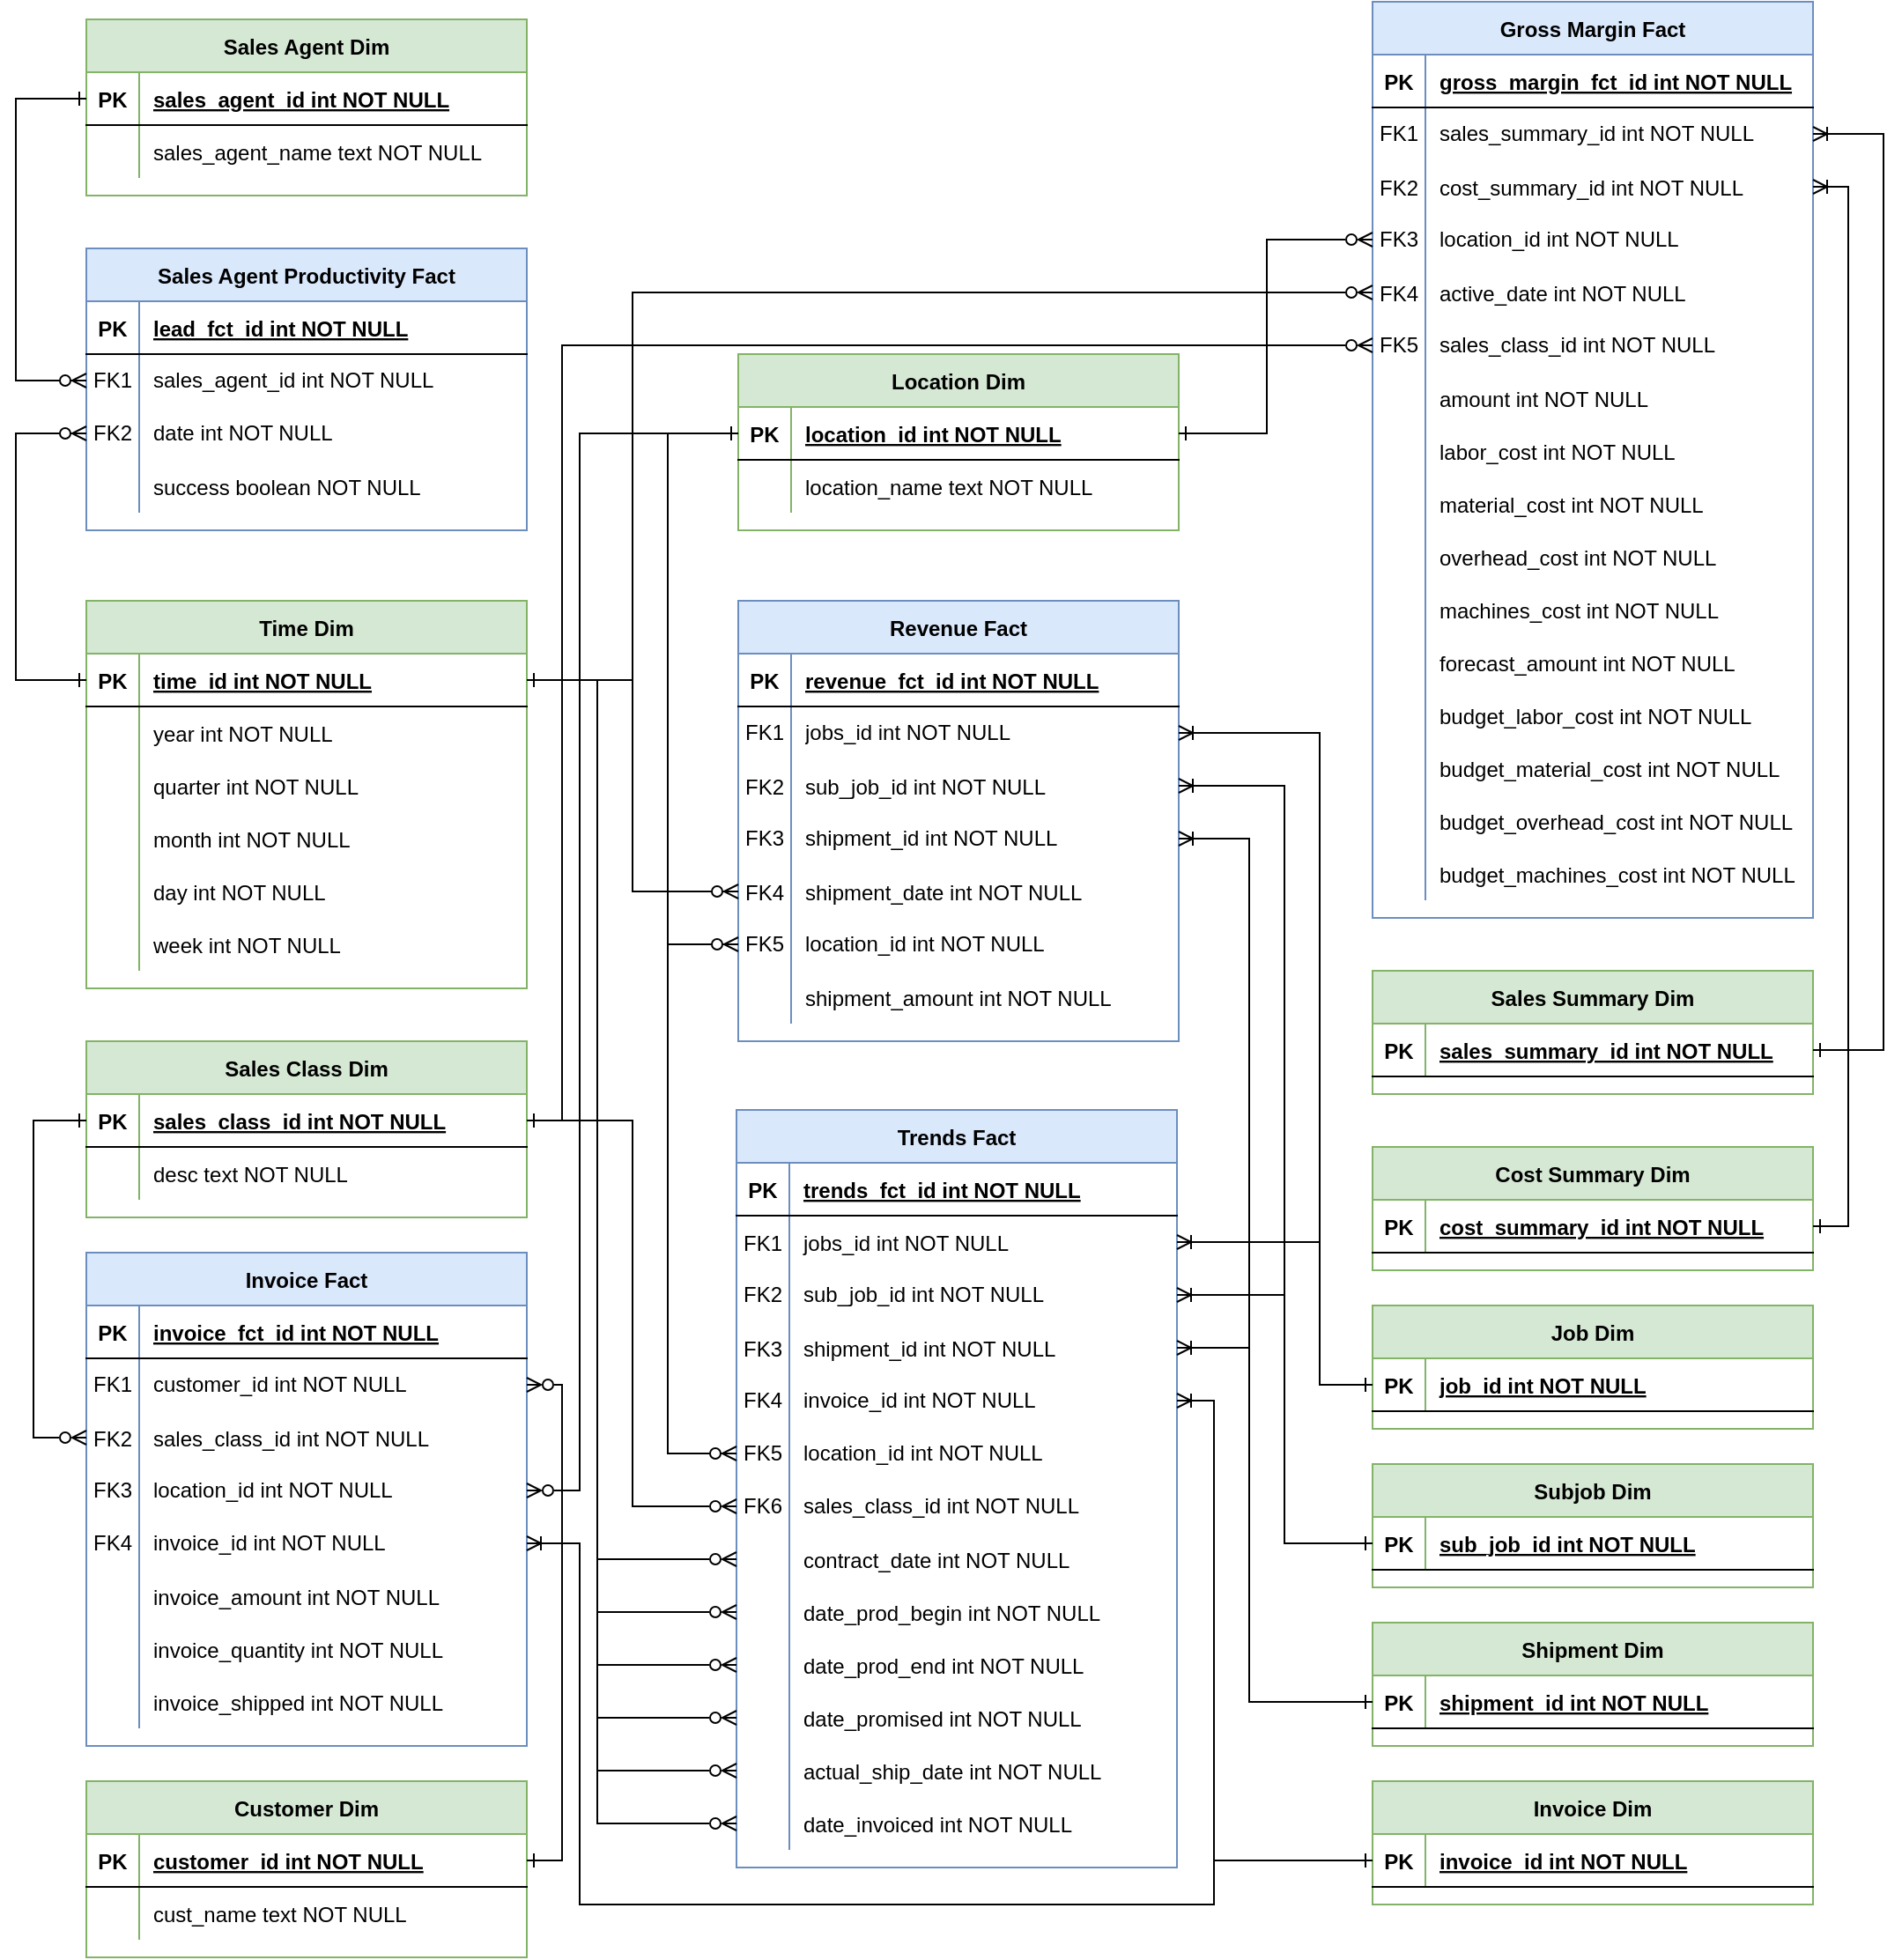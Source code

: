 <mxfile version="21.2.1" type="device" pages="6">
  <diagram id="R2lEEEUBdFMjLlhIrx00" name="ERD">
    <mxGraphModel dx="1279" dy="994" grid="0" gridSize="10" guides="1" tooltips="1" connect="1" arrows="1" fold="1" page="0" pageScale="1" pageWidth="850" pageHeight="1100" math="0" shadow="0" extFonts="Permanent Marker^https://fonts.googleapis.com/css?family=Permanent+Marker">
      <root>
        <mxCell id="0" />
        <mxCell id="1" parent="0" />
        <mxCell id="C-vyLk0tnHw3VtMMgP7b-2" value="Location Dim" style="shape=table;startSize=30;container=1;collapsible=1;childLayout=tableLayout;fixedRows=1;rowLines=0;fontStyle=1;align=center;resizeLast=1;fillColor=#d5e8d4;strokeColor=#82b366;" parent="1" vertex="1">
          <mxGeometry x="450" y="180" width="250" height="100" as="geometry" />
        </mxCell>
        <mxCell id="C-vyLk0tnHw3VtMMgP7b-3" value="" style="shape=partialRectangle;collapsible=0;dropTarget=0;pointerEvents=0;fillColor=none;points=[[0,0.5],[1,0.5]];portConstraint=eastwest;top=0;left=0;right=0;bottom=1;" parent="C-vyLk0tnHw3VtMMgP7b-2" vertex="1">
          <mxGeometry y="30" width="250" height="30" as="geometry" />
        </mxCell>
        <mxCell id="C-vyLk0tnHw3VtMMgP7b-4" value="PK" style="shape=partialRectangle;overflow=hidden;connectable=0;fillColor=none;top=0;left=0;bottom=0;right=0;fontStyle=1;" parent="C-vyLk0tnHw3VtMMgP7b-3" vertex="1">
          <mxGeometry width="30" height="30" as="geometry">
            <mxRectangle width="30" height="30" as="alternateBounds" />
          </mxGeometry>
        </mxCell>
        <mxCell id="C-vyLk0tnHw3VtMMgP7b-5" value="location_id int NOT NULL " style="shape=partialRectangle;overflow=hidden;connectable=0;fillColor=none;top=0;left=0;bottom=0;right=0;align=left;spacingLeft=6;fontStyle=5;" parent="C-vyLk0tnHw3VtMMgP7b-3" vertex="1">
          <mxGeometry x="30" width="220" height="30" as="geometry">
            <mxRectangle width="220" height="30" as="alternateBounds" />
          </mxGeometry>
        </mxCell>
        <mxCell id="C-vyLk0tnHw3VtMMgP7b-9" value="" style="shape=partialRectangle;collapsible=0;dropTarget=0;pointerEvents=0;fillColor=none;points=[[0,0.5],[1,0.5]];portConstraint=eastwest;top=0;left=0;right=0;bottom=0;" parent="C-vyLk0tnHw3VtMMgP7b-2" vertex="1">
          <mxGeometry y="60" width="250" height="30" as="geometry" />
        </mxCell>
        <mxCell id="C-vyLk0tnHw3VtMMgP7b-10" value="" style="shape=partialRectangle;overflow=hidden;connectable=0;fillColor=none;top=0;left=0;bottom=0;right=0;" parent="C-vyLk0tnHw3VtMMgP7b-9" vertex="1">
          <mxGeometry width="30" height="30" as="geometry">
            <mxRectangle width="30" height="30" as="alternateBounds" />
          </mxGeometry>
        </mxCell>
        <mxCell id="C-vyLk0tnHw3VtMMgP7b-11" value="location_name text NOT NULL" style="shape=partialRectangle;overflow=hidden;connectable=0;fillColor=none;top=0;left=0;bottom=0;right=0;align=left;spacingLeft=6;" parent="C-vyLk0tnHw3VtMMgP7b-9" vertex="1">
          <mxGeometry x="30" width="220" height="30" as="geometry">
            <mxRectangle width="220" height="30" as="alternateBounds" />
          </mxGeometry>
        </mxCell>
        <mxCell id="C-vyLk0tnHw3VtMMgP7b-13" value="Revenue Fact" style="shape=table;startSize=30;container=1;collapsible=1;childLayout=tableLayout;fixedRows=1;rowLines=0;fontStyle=1;align=center;resizeLast=1;fillColor=#dae8fc;strokeColor=#6c8ebf;" parent="1" vertex="1">
          <mxGeometry x="450" y="320" width="250" height="250" as="geometry" />
        </mxCell>
        <mxCell id="C-vyLk0tnHw3VtMMgP7b-14" value="" style="shape=partialRectangle;collapsible=0;dropTarget=0;pointerEvents=0;fillColor=none;points=[[0,0.5],[1,0.5]];portConstraint=eastwest;top=0;left=0;right=0;bottom=1;" parent="C-vyLk0tnHw3VtMMgP7b-13" vertex="1">
          <mxGeometry y="30" width="250" height="30" as="geometry" />
        </mxCell>
        <mxCell id="C-vyLk0tnHw3VtMMgP7b-15" value="PK" style="shape=partialRectangle;overflow=hidden;connectable=0;fillColor=none;top=0;left=0;bottom=0;right=0;fontStyle=1;" parent="C-vyLk0tnHw3VtMMgP7b-14" vertex="1">
          <mxGeometry width="30" height="30" as="geometry">
            <mxRectangle width="30" height="30" as="alternateBounds" />
          </mxGeometry>
        </mxCell>
        <mxCell id="C-vyLk0tnHw3VtMMgP7b-16" value="revenue_fct_id int NOT NULL " style="shape=partialRectangle;overflow=hidden;connectable=0;fillColor=none;top=0;left=0;bottom=0;right=0;align=left;spacingLeft=6;fontStyle=5;" parent="C-vyLk0tnHw3VtMMgP7b-14" vertex="1">
          <mxGeometry x="30" width="220" height="30" as="geometry">
            <mxRectangle width="220" height="30" as="alternateBounds" />
          </mxGeometry>
        </mxCell>
        <mxCell id="edxnw9vPPHNiF3R4xSGt-83" value="" style="shape=tableRow;horizontal=0;startSize=0;swimlaneHead=0;swimlaneBody=0;fillColor=none;collapsible=0;dropTarget=0;points=[[0,0.5],[1,0.5]];portConstraint=eastwest;top=0;left=0;right=0;bottom=0;" vertex="1" parent="C-vyLk0tnHw3VtMMgP7b-13">
          <mxGeometry y="60" width="250" height="30" as="geometry" />
        </mxCell>
        <mxCell id="edxnw9vPPHNiF3R4xSGt-84" value="FK1" style="shape=partialRectangle;connectable=0;fillColor=none;top=0;left=0;bottom=0;right=0;fontStyle=0;overflow=hidden;whiteSpace=wrap;html=1;" vertex="1" parent="edxnw9vPPHNiF3R4xSGt-83">
          <mxGeometry width="30" height="30" as="geometry">
            <mxRectangle width="30" height="30" as="alternateBounds" />
          </mxGeometry>
        </mxCell>
        <mxCell id="edxnw9vPPHNiF3R4xSGt-85" value="jobs_id int NOT NULL " style="shape=partialRectangle;connectable=0;fillColor=none;top=0;left=0;bottom=0;right=0;align=left;spacingLeft=6;fontStyle=0;overflow=hidden;whiteSpace=wrap;html=1;" vertex="1" parent="edxnw9vPPHNiF3R4xSGt-83">
          <mxGeometry x="30" width="220" height="30" as="geometry">
            <mxRectangle width="220" height="30" as="alternateBounds" />
          </mxGeometry>
        </mxCell>
        <mxCell id="C-vyLk0tnHw3VtMMgP7b-17" value="" style="shape=partialRectangle;collapsible=0;dropTarget=0;pointerEvents=0;fillColor=none;points=[[0,0.5],[1,0.5]];portConstraint=eastwest;top=0;left=0;right=0;bottom=0;" parent="C-vyLk0tnHw3VtMMgP7b-13" vertex="1">
          <mxGeometry y="90" width="250" height="30" as="geometry" />
        </mxCell>
        <mxCell id="C-vyLk0tnHw3VtMMgP7b-18" value="FK2" style="shape=partialRectangle;overflow=hidden;connectable=0;fillColor=none;top=0;left=0;bottom=0;right=0;" parent="C-vyLk0tnHw3VtMMgP7b-17" vertex="1">
          <mxGeometry width="30" height="30" as="geometry">
            <mxRectangle width="30" height="30" as="alternateBounds" />
          </mxGeometry>
        </mxCell>
        <mxCell id="C-vyLk0tnHw3VtMMgP7b-19" value="sub_job_id int NOT NULL" style="shape=partialRectangle;overflow=hidden;connectable=0;fillColor=none;top=0;left=0;bottom=0;right=0;align=left;spacingLeft=6;" parent="C-vyLk0tnHw3VtMMgP7b-17" vertex="1">
          <mxGeometry x="30" width="220" height="30" as="geometry">
            <mxRectangle width="220" height="30" as="alternateBounds" />
          </mxGeometry>
        </mxCell>
        <mxCell id="edxnw9vPPHNiF3R4xSGt-16" value="" style="shape=tableRow;horizontal=0;startSize=0;swimlaneHead=0;swimlaneBody=0;fillColor=none;collapsible=0;dropTarget=0;points=[[0,0.5],[1,0.5]];portConstraint=eastwest;top=0;left=0;right=0;bottom=0;" vertex="1" parent="C-vyLk0tnHw3VtMMgP7b-13">
          <mxGeometry y="120" width="250" height="30" as="geometry" />
        </mxCell>
        <mxCell id="edxnw9vPPHNiF3R4xSGt-17" value="FK3" style="shape=partialRectangle;connectable=0;fillColor=none;top=0;left=0;bottom=0;right=0;fontStyle=0;overflow=hidden;whiteSpace=wrap;html=1;" vertex="1" parent="edxnw9vPPHNiF3R4xSGt-16">
          <mxGeometry width="30" height="30" as="geometry">
            <mxRectangle width="30" height="30" as="alternateBounds" />
          </mxGeometry>
        </mxCell>
        <mxCell id="edxnw9vPPHNiF3R4xSGt-18" value="shipment_id int NOT NULL" style="shape=partialRectangle;connectable=0;fillColor=none;top=0;left=0;bottom=0;right=0;align=left;spacingLeft=6;fontStyle=0;overflow=hidden;whiteSpace=wrap;html=1;" vertex="1" parent="edxnw9vPPHNiF3R4xSGt-16">
          <mxGeometry x="30" width="220" height="30" as="geometry">
            <mxRectangle width="220" height="30" as="alternateBounds" />
          </mxGeometry>
        </mxCell>
        <mxCell id="C-vyLk0tnHw3VtMMgP7b-20" value="" style="shape=partialRectangle;collapsible=0;dropTarget=0;pointerEvents=0;fillColor=none;points=[[0,0.5],[1,0.5]];portConstraint=eastwest;top=0;left=0;right=0;bottom=0;" parent="C-vyLk0tnHw3VtMMgP7b-13" vertex="1">
          <mxGeometry y="150" width="250" height="30" as="geometry" />
        </mxCell>
        <mxCell id="C-vyLk0tnHw3VtMMgP7b-21" value="FK4" style="shape=partialRectangle;overflow=hidden;connectable=0;fillColor=none;top=0;left=0;bottom=0;right=0;" parent="C-vyLk0tnHw3VtMMgP7b-20" vertex="1">
          <mxGeometry width="30" height="30" as="geometry">
            <mxRectangle width="30" height="30" as="alternateBounds" />
          </mxGeometry>
        </mxCell>
        <mxCell id="C-vyLk0tnHw3VtMMgP7b-22" value="shipment_date int NOT NULL" style="shape=partialRectangle;overflow=hidden;connectable=0;fillColor=none;top=0;left=0;bottom=0;right=0;align=left;spacingLeft=6;" parent="C-vyLk0tnHw3VtMMgP7b-20" vertex="1">
          <mxGeometry x="30" width="220" height="30" as="geometry">
            <mxRectangle width="220" height="30" as="alternateBounds" />
          </mxGeometry>
        </mxCell>
        <mxCell id="edxnw9vPPHNiF3R4xSGt-47" value="" style="shape=tableRow;horizontal=0;startSize=0;swimlaneHead=0;swimlaneBody=0;fillColor=none;collapsible=0;dropTarget=0;points=[[0,0.5],[1,0.5]];portConstraint=eastwest;top=0;left=0;right=0;bottom=0;" vertex="1" parent="C-vyLk0tnHw3VtMMgP7b-13">
          <mxGeometry y="180" width="250" height="30" as="geometry" />
        </mxCell>
        <mxCell id="edxnw9vPPHNiF3R4xSGt-48" value="FK5" style="shape=partialRectangle;connectable=0;fillColor=none;top=0;left=0;bottom=0;right=0;fontStyle=0;overflow=hidden;whiteSpace=wrap;html=1;" vertex="1" parent="edxnw9vPPHNiF3R4xSGt-47">
          <mxGeometry width="30" height="30" as="geometry">
            <mxRectangle width="30" height="30" as="alternateBounds" />
          </mxGeometry>
        </mxCell>
        <mxCell id="edxnw9vPPHNiF3R4xSGt-49" value="location_id int NOT NULL" style="shape=partialRectangle;connectable=0;fillColor=none;top=0;left=0;bottom=0;right=0;align=left;spacingLeft=6;fontStyle=0;overflow=hidden;whiteSpace=wrap;html=1;" vertex="1" parent="edxnw9vPPHNiF3R4xSGt-47">
          <mxGeometry x="30" width="220" height="30" as="geometry">
            <mxRectangle width="220" height="30" as="alternateBounds" />
          </mxGeometry>
        </mxCell>
        <mxCell id="edxnw9vPPHNiF3R4xSGt-39" value="" style="shape=tableRow;horizontal=0;startSize=0;swimlaneHead=0;swimlaneBody=0;fillColor=none;collapsible=0;dropTarget=0;points=[[0,0.5],[1,0.5]];portConstraint=eastwest;top=0;left=0;right=0;bottom=0;" vertex="1" parent="C-vyLk0tnHw3VtMMgP7b-13">
          <mxGeometry y="210" width="250" height="30" as="geometry" />
        </mxCell>
        <mxCell id="edxnw9vPPHNiF3R4xSGt-40" value="" style="shape=partialRectangle;connectable=0;fillColor=none;top=0;left=0;bottom=0;right=0;editable=1;overflow=hidden;" vertex="1" parent="edxnw9vPPHNiF3R4xSGt-39">
          <mxGeometry width="30" height="30" as="geometry">
            <mxRectangle width="30" height="30" as="alternateBounds" />
          </mxGeometry>
        </mxCell>
        <mxCell id="edxnw9vPPHNiF3R4xSGt-41" value="shipment_amount int NOT NULL" style="shape=partialRectangle;connectable=0;fillColor=none;top=0;left=0;bottom=0;right=0;align=left;spacingLeft=6;overflow=hidden;" vertex="1" parent="edxnw9vPPHNiF3R4xSGt-39">
          <mxGeometry x="30" width="220" height="30" as="geometry">
            <mxRectangle width="220" height="30" as="alternateBounds" />
          </mxGeometry>
        </mxCell>
        <mxCell id="C-vyLk0tnHw3VtMMgP7b-23" value="Time Dim" style="shape=table;startSize=30;container=1;collapsible=1;childLayout=tableLayout;fixedRows=1;rowLines=0;fontStyle=1;align=center;resizeLast=1;fillColor=#d5e8d4;strokeColor=#82b366;" parent="1" vertex="1">
          <mxGeometry x="80" y="320" width="250" height="220" as="geometry" />
        </mxCell>
        <mxCell id="C-vyLk0tnHw3VtMMgP7b-24" value="" style="shape=partialRectangle;collapsible=0;dropTarget=0;pointerEvents=0;fillColor=none;points=[[0,0.5],[1,0.5]];portConstraint=eastwest;top=0;left=0;right=0;bottom=1;" parent="C-vyLk0tnHw3VtMMgP7b-23" vertex="1">
          <mxGeometry y="30" width="250" height="30" as="geometry" />
        </mxCell>
        <mxCell id="C-vyLk0tnHw3VtMMgP7b-25" value="PK" style="shape=partialRectangle;overflow=hidden;connectable=0;fillColor=none;top=0;left=0;bottom=0;right=0;fontStyle=1;" parent="C-vyLk0tnHw3VtMMgP7b-24" vertex="1">
          <mxGeometry width="30" height="30" as="geometry">
            <mxRectangle width="30" height="30" as="alternateBounds" />
          </mxGeometry>
        </mxCell>
        <mxCell id="C-vyLk0tnHw3VtMMgP7b-26" value="time_id int NOT NULL " style="shape=partialRectangle;overflow=hidden;connectable=0;fillColor=none;top=0;left=0;bottom=0;right=0;align=left;spacingLeft=6;fontStyle=5;" parent="C-vyLk0tnHw3VtMMgP7b-24" vertex="1">
          <mxGeometry x="30" width="220" height="30" as="geometry">
            <mxRectangle width="220" height="30" as="alternateBounds" />
          </mxGeometry>
        </mxCell>
        <mxCell id="C-vyLk0tnHw3VtMMgP7b-27" value="" style="shape=partialRectangle;collapsible=0;dropTarget=0;pointerEvents=0;fillColor=none;points=[[0,0.5],[1,0.5]];portConstraint=eastwest;top=0;left=0;right=0;bottom=0;" parent="C-vyLk0tnHw3VtMMgP7b-23" vertex="1">
          <mxGeometry y="60" width="250" height="30" as="geometry" />
        </mxCell>
        <mxCell id="C-vyLk0tnHw3VtMMgP7b-28" value="" style="shape=partialRectangle;overflow=hidden;connectable=0;fillColor=none;top=0;left=0;bottom=0;right=0;" parent="C-vyLk0tnHw3VtMMgP7b-27" vertex="1">
          <mxGeometry width="30" height="30" as="geometry">
            <mxRectangle width="30" height="30" as="alternateBounds" />
          </mxGeometry>
        </mxCell>
        <mxCell id="C-vyLk0tnHw3VtMMgP7b-29" value="year int NOT NULL" style="shape=partialRectangle;overflow=hidden;connectable=0;fillColor=none;top=0;left=0;bottom=0;right=0;align=left;spacingLeft=6;" parent="C-vyLk0tnHw3VtMMgP7b-27" vertex="1">
          <mxGeometry x="30" width="220" height="30" as="geometry">
            <mxRectangle width="220" height="30" as="alternateBounds" />
          </mxGeometry>
        </mxCell>
        <mxCell id="edxnw9vPPHNiF3R4xSGt-19" value="" style="shape=tableRow;horizontal=0;startSize=0;swimlaneHead=0;swimlaneBody=0;fillColor=none;collapsible=0;dropTarget=0;points=[[0,0.5],[1,0.5]];portConstraint=eastwest;top=0;left=0;right=0;bottom=0;" vertex="1" parent="C-vyLk0tnHw3VtMMgP7b-23">
          <mxGeometry y="90" width="250" height="30" as="geometry" />
        </mxCell>
        <mxCell id="edxnw9vPPHNiF3R4xSGt-20" value="" style="shape=partialRectangle;connectable=0;fillColor=none;top=0;left=0;bottom=0;right=0;editable=1;overflow=hidden;" vertex="1" parent="edxnw9vPPHNiF3R4xSGt-19">
          <mxGeometry width="30" height="30" as="geometry">
            <mxRectangle width="30" height="30" as="alternateBounds" />
          </mxGeometry>
        </mxCell>
        <mxCell id="edxnw9vPPHNiF3R4xSGt-21" value="quarter int NOT NULL" style="shape=partialRectangle;connectable=0;fillColor=none;top=0;left=0;bottom=0;right=0;align=left;spacingLeft=6;overflow=hidden;" vertex="1" parent="edxnw9vPPHNiF3R4xSGt-19">
          <mxGeometry x="30" width="220" height="30" as="geometry">
            <mxRectangle width="220" height="30" as="alternateBounds" />
          </mxGeometry>
        </mxCell>
        <mxCell id="edxnw9vPPHNiF3R4xSGt-22" value="" style="shape=tableRow;horizontal=0;startSize=0;swimlaneHead=0;swimlaneBody=0;fillColor=none;collapsible=0;dropTarget=0;points=[[0,0.5],[1,0.5]];portConstraint=eastwest;top=0;left=0;right=0;bottom=0;" vertex="1" parent="C-vyLk0tnHw3VtMMgP7b-23">
          <mxGeometry y="120" width="250" height="30" as="geometry" />
        </mxCell>
        <mxCell id="edxnw9vPPHNiF3R4xSGt-23" value="" style="shape=partialRectangle;connectable=0;fillColor=none;top=0;left=0;bottom=0;right=0;editable=1;overflow=hidden;" vertex="1" parent="edxnw9vPPHNiF3R4xSGt-22">
          <mxGeometry width="30" height="30" as="geometry">
            <mxRectangle width="30" height="30" as="alternateBounds" />
          </mxGeometry>
        </mxCell>
        <mxCell id="edxnw9vPPHNiF3R4xSGt-24" value="month int NOT NULL" style="shape=partialRectangle;connectable=0;fillColor=none;top=0;left=0;bottom=0;right=0;align=left;spacingLeft=6;overflow=hidden;" vertex="1" parent="edxnw9vPPHNiF3R4xSGt-22">
          <mxGeometry x="30" width="220" height="30" as="geometry">
            <mxRectangle width="220" height="30" as="alternateBounds" />
          </mxGeometry>
        </mxCell>
        <mxCell id="edxnw9vPPHNiF3R4xSGt-25" value="" style="shape=tableRow;horizontal=0;startSize=0;swimlaneHead=0;swimlaneBody=0;fillColor=none;collapsible=0;dropTarget=0;points=[[0,0.5],[1,0.5]];portConstraint=eastwest;top=0;left=0;right=0;bottom=0;" vertex="1" parent="C-vyLk0tnHw3VtMMgP7b-23">
          <mxGeometry y="150" width="250" height="30" as="geometry" />
        </mxCell>
        <mxCell id="edxnw9vPPHNiF3R4xSGt-26" value="" style="shape=partialRectangle;connectable=0;fillColor=none;top=0;left=0;bottom=0;right=0;editable=1;overflow=hidden;" vertex="1" parent="edxnw9vPPHNiF3R4xSGt-25">
          <mxGeometry width="30" height="30" as="geometry">
            <mxRectangle width="30" height="30" as="alternateBounds" />
          </mxGeometry>
        </mxCell>
        <mxCell id="edxnw9vPPHNiF3R4xSGt-27" value="day int NOT NULL" style="shape=partialRectangle;connectable=0;fillColor=none;top=0;left=0;bottom=0;right=0;align=left;spacingLeft=6;overflow=hidden;" vertex="1" parent="edxnw9vPPHNiF3R4xSGt-25">
          <mxGeometry x="30" width="220" height="30" as="geometry">
            <mxRectangle width="220" height="30" as="alternateBounds" />
          </mxGeometry>
        </mxCell>
        <mxCell id="edxnw9vPPHNiF3R4xSGt-28" value="" style="shape=tableRow;horizontal=0;startSize=0;swimlaneHead=0;swimlaneBody=0;fillColor=none;collapsible=0;dropTarget=0;points=[[0,0.5],[1,0.5]];portConstraint=eastwest;top=0;left=0;right=0;bottom=0;" vertex="1" parent="C-vyLk0tnHw3VtMMgP7b-23">
          <mxGeometry y="180" width="250" height="30" as="geometry" />
        </mxCell>
        <mxCell id="edxnw9vPPHNiF3R4xSGt-29" value="" style="shape=partialRectangle;connectable=0;fillColor=none;top=0;left=0;bottom=0;right=0;editable=1;overflow=hidden;" vertex="1" parent="edxnw9vPPHNiF3R4xSGt-28">
          <mxGeometry width="30" height="30" as="geometry">
            <mxRectangle width="30" height="30" as="alternateBounds" />
          </mxGeometry>
        </mxCell>
        <mxCell id="edxnw9vPPHNiF3R4xSGt-30" value="week int NOT NULL" style="shape=partialRectangle;connectable=0;fillColor=none;top=0;left=0;bottom=0;right=0;align=left;spacingLeft=6;overflow=hidden;" vertex="1" parent="edxnw9vPPHNiF3R4xSGt-28">
          <mxGeometry x="30" width="220" height="30" as="geometry">
            <mxRectangle width="220" height="30" as="alternateBounds" />
          </mxGeometry>
        </mxCell>
        <mxCell id="edxnw9vPPHNiF3R4xSGt-1" value="Sales Agent Productivity Fact" style="shape=table;startSize=30;container=1;collapsible=1;childLayout=tableLayout;fixedRows=1;rowLines=0;fontStyle=1;align=center;resizeLast=1;fillColor=#dae8fc;strokeColor=#6c8ebf;" vertex="1" parent="1">
          <mxGeometry x="80" y="120" width="250" height="160" as="geometry" />
        </mxCell>
        <mxCell id="edxnw9vPPHNiF3R4xSGt-2" value="" style="shape=partialRectangle;collapsible=0;dropTarget=0;pointerEvents=0;fillColor=none;points=[[0,0.5],[1,0.5]];portConstraint=eastwest;top=0;left=0;right=0;bottom=1;" vertex="1" parent="edxnw9vPPHNiF3R4xSGt-1">
          <mxGeometry y="30" width="250" height="30" as="geometry" />
        </mxCell>
        <mxCell id="edxnw9vPPHNiF3R4xSGt-3" value="PK" style="shape=partialRectangle;overflow=hidden;connectable=0;fillColor=none;top=0;left=0;bottom=0;right=0;fontStyle=1;" vertex="1" parent="edxnw9vPPHNiF3R4xSGt-2">
          <mxGeometry width="30" height="30" as="geometry">
            <mxRectangle width="30" height="30" as="alternateBounds" />
          </mxGeometry>
        </mxCell>
        <mxCell id="edxnw9vPPHNiF3R4xSGt-4" value="lead_fct_id int NOT NULL " style="shape=partialRectangle;overflow=hidden;connectable=0;fillColor=none;top=0;left=0;bottom=0;right=0;align=left;spacingLeft=6;fontStyle=5;" vertex="1" parent="edxnw9vPPHNiF3R4xSGt-2">
          <mxGeometry x="30" width="220" height="30" as="geometry">
            <mxRectangle width="220" height="30" as="alternateBounds" />
          </mxGeometry>
        </mxCell>
        <mxCell id="edxnw9vPPHNiF3R4xSGt-11" value="" style="shape=tableRow;horizontal=0;startSize=0;swimlaneHead=0;swimlaneBody=0;fillColor=none;collapsible=0;dropTarget=0;points=[[0,0.5],[1,0.5]];portConstraint=eastwest;top=0;left=0;right=0;bottom=0;" vertex="1" parent="edxnw9vPPHNiF3R4xSGt-1">
          <mxGeometry y="60" width="250" height="30" as="geometry" />
        </mxCell>
        <mxCell id="edxnw9vPPHNiF3R4xSGt-12" value="FK1" style="shape=partialRectangle;connectable=0;fillColor=none;top=0;left=0;bottom=0;right=0;fontStyle=0;overflow=hidden;whiteSpace=wrap;html=1;" vertex="1" parent="edxnw9vPPHNiF3R4xSGt-11">
          <mxGeometry width="30" height="30" as="geometry">
            <mxRectangle width="30" height="30" as="alternateBounds" />
          </mxGeometry>
        </mxCell>
        <mxCell id="edxnw9vPPHNiF3R4xSGt-13" value="sales_agent_id int NOT NULL" style="shape=partialRectangle;connectable=0;fillColor=none;top=0;left=0;bottom=0;right=0;align=left;spacingLeft=6;fontStyle=0;overflow=hidden;whiteSpace=wrap;html=1;" vertex="1" parent="edxnw9vPPHNiF3R4xSGt-11">
          <mxGeometry x="30" width="220" height="30" as="geometry">
            <mxRectangle width="220" height="30" as="alternateBounds" />
          </mxGeometry>
        </mxCell>
        <mxCell id="edxnw9vPPHNiF3R4xSGt-34" value="" style="shape=tableRow;horizontal=0;startSize=0;swimlaneHead=0;swimlaneBody=0;fillColor=none;collapsible=0;dropTarget=0;points=[[0,0.5],[1,0.5]];portConstraint=eastwest;top=0;left=0;right=0;bottom=0;" vertex="1" parent="edxnw9vPPHNiF3R4xSGt-1">
          <mxGeometry y="90" width="250" height="30" as="geometry" />
        </mxCell>
        <mxCell id="edxnw9vPPHNiF3R4xSGt-35" value="FK2" style="shape=partialRectangle;connectable=0;fillColor=none;top=0;left=0;bottom=0;right=0;fontStyle=0;overflow=hidden;whiteSpace=wrap;html=1;" vertex="1" parent="edxnw9vPPHNiF3R4xSGt-34">
          <mxGeometry width="30" height="30" as="geometry">
            <mxRectangle width="30" height="30" as="alternateBounds" />
          </mxGeometry>
        </mxCell>
        <mxCell id="edxnw9vPPHNiF3R4xSGt-36" value="date int NOT NULL" style="shape=partialRectangle;connectable=0;fillColor=none;top=0;left=0;bottom=0;right=0;align=left;spacingLeft=6;fontStyle=0;overflow=hidden;whiteSpace=wrap;html=1;" vertex="1" parent="edxnw9vPPHNiF3R4xSGt-34">
          <mxGeometry x="30" width="220" height="30" as="geometry">
            <mxRectangle width="220" height="30" as="alternateBounds" />
          </mxGeometry>
        </mxCell>
        <mxCell id="edxnw9vPPHNiF3R4xSGt-5" value="" style="shape=partialRectangle;collapsible=0;dropTarget=0;pointerEvents=0;fillColor=none;points=[[0,0.5],[1,0.5]];portConstraint=eastwest;top=0;left=0;right=0;bottom=0;" vertex="1" parent="edxnw9vPPHNiF3R4xSGt-1">
          <mxGeometry y="120" width="250" height="30" as="geometry" />
        </mxCell>
        <mxCell id="edxnw9vPPHNiF3R4xSGt-6" value="" style="shape=partialRectangle;overflow=hidden;connectable=0;fillColor=none;top=0;left=0;bottom=0;right=0;" vertex="1" parent="edxnw9vPPHNiF3R4xSGt-5">
          <mxGeometry width="30" height="30" as="geometry">
            <mxRectangle width="30" height="30" as="alternateBounds" />
          </mxGeometry>
        </mxCell>
        <mxCell id="edxnw9vPPHNiF3R4xSGt-7" value="success boolean NOT NULL" style="shape=partialRectangle;overflow=hidden;connectable=0;fillColor=none;top=0;left=0;bottom=0;right=0;align=left;spacingLeft=6;" vertex="1" parent="edxnw9vPPHNiF3R4xSGt-5">
          <mxGeometry x="30" width="220" height="30" as="geometry">
            <mxRectangle width="220" height="30" as="alternateBounds" />
          </mxGeometry>
        </mxCell>
        <mxCell id="edxnw9vPPHNiF3R4xSGt-37" value="" style="edgeStyle=elbowEdgeStyle;fontSize=12;html=1;endArrow=ERzeroToMany;startArrow=ERone;rounded=0;entryX=0;entryY=0.5;entryDx=0;entryDy=0;startFill=0;" edge="1" parent="1" source="C-vyLk0tnHw3VtMMgP7b-24" target="C-vyLk0tnHw3VtMMgP7b-20">
          <mxGeometry width="100" height="100" relative="1" as="geometry">
            <mxPoint x="330" y="465" as="sourcePoint" />
            <mxPoint x="391.421" y="45" as="targetPoint" />
            <Array as="points">
              <mxPoint x="390" y="430" />
            </Array>
          </mxGeometry>
        </mxCell>
        <mxCell id="edxnw9vPPHNiF3R4xSGt-42" value="" style="edgeStyle=elbowEdgeStyle;fontSize=12;html=1;endArrow=ERzeroToMany;startArrow=ERone;rounded=0;entryX=0;entryY=0.5;entryDx=0;entryDy=0;exitX=0;exitY=0.5;exitDx=0;exitDy=0;startFill=0;" edge="1" parent="1" source="C-vyLk0tnHw3VtMMgP7b-24" target="edxnw9vPPHNiF3R4xSGt-34">
          <mxGeometry width="100" height="100" relative="1" as="geometry">
            <mxPoint x="20" y="360" as="sourcePoint" />
            <mxPoint x="50" y="290" as="targetPoint" />
            <Array as="points">
              <mxPoint x="40" y="290" />
            </Array>
          </mxGeometry>
        </mxCell>
        <mxCell id="edxnw9vPPHNiF3R4xSGt-51" value="" style="edgeStyle=elbowEdgeStyle;fontSize=12;html=1;endArrow=ERzeroToMany;startArrow=ERone;rounded=0;entryX=0;entryY=0.5;entryDx=0;entryDy=0;exitX=0;exitY=0.5;exitDx=0;exitDy=0;startFill=0;" edge="1" parent="1" source="C-vyLk0tnHw3VtMMgP7b-3" target="edxnw9vPPHNiF3R4xSGt-47">
          <mxGeometry width="100" height="100" relative="1" as="geometry">
            <mxPoint x="420" y="320" as="sourcePoint" />
            <mxPoint x="420" y="180" as="targetPoint" />
            <Array as="points">
              <mxPoint x="410" y="330" />
            </Array>
          </mxGeometry>
        </mxCell>
        <mxCell id="edxnw9vPPHNiF3R4xSGt-52" value="Subjob Dim" style="shape=table;startSize=30;container=1;collapsible=1;childLayout=tableLayout;fixedRows=1;rowLines=0;fontStyle=1;align=center;resizeLast=1;fillColor=#d5e8d4;strokeColor=#82b366;" vertex="1" parent="1">
          <mxGeometry x="810" y="810" width="250" height="70" as="geometry" />
        </mxCell>
        <mxCell id="edxnw9vPPHNiF3R4xSGt-53" value="" style="shape=partialRectangle;collapsible=0;dropTarget=0;pointerEvents=0;fillColor=none;points=[[0,0.5],[1,0.5]];portConstraint=eastwest;top=0;left=0;right=0;bottom=1;" vertex="1" parent="edxnw9vPPHNiF3R4xSGt-52">
          <mxGeometry y="30" width="250" height="30" as="geometry" />
        </mxCell>
        <mxCell id="edxnw9vPPHNiF3R4xSGt-54" value="PK" style="shape=partialRectangle;overflow=hidden;connectable=0;fillColor=none;top=0;left=0;bottom=0;right=0;fontStyle=1;" vertex="1" parent="edxnw9vPPHNiF3R4xSGt-53">
          <mxGeometry width="30" height="30" as="geometry">
            <mxRectangle width="30" height="30" as="alternateBounds" />
          </mxGeometry>
        </mxCell>
        <mxCell id="edxnw9vPPHNiF3R4xSGt-55" value="sub_job_id int NOT NULL " style="shape=partialRectangle;overflow=hidden;connectable=0;fillColor=none;top=0;left=0;bottom=0;right=0;align=left;spacingLeft=6;fontStyle=5;" vertex="1" parent="edxnw9vPPHNiF3R4xSGt-53">
          <mxGeometry x="30" width="220" height="30" as="geometry">
            <mxRectangle width="220" height="30" as="alternateBounds" />
          </mxGeometry>
        </mxCell>
        <mxCell id="edxnw9vPPHNiF3R4xSGt-59" value="Trends Fact" style="shape=table;startSize=30;container=1;collapsible=1;childLayout=tableLayout;fixedRows=1;rowLines=0;fontStyle=1;align=center;resizeLast=1;fillColor=#dae8fc;strokeColor=#6c8ebf;" vertex="1" parent="1">
          <mxGeometry x="449" y="609" width="250" height="430" as="geometry" />
        </mxCell>
        <mxCell id="edxnw9vPPHNiF3R4xSGt-60" value="" style="shape=partialRectangle;collapsible=0;dropTarget=0;pointerEvents=0;fillColor=none;points=[[0,0.5],[1,0.5]];portConstraint=eastwest;top=0;left=0;right=0;bottom=1;" vertex="1" parent="edxnw9vPPHNiF3R4xSGt-59">
          <mxGeometry y="30" width="250" height="30" as="geometry" />
        </mxCell>
        <mxCell id="edxnw9vPPHNiF3R4xSGt-61" value="PK" style="shape=partialRectangle;overflow=hidden;connectable=0;fillColor=none;top=0;left=0;bottom=0;right=0;fontStyle=1;" vertex="1" parent="edxnw9vPPHNiF3R4xSGt-60">
          <mxGeometry width="30" height="30" as="geometry">
            <mxRectangle width="30" height="30" as="alternateBounds" />
          </mxGeometry>
        </mxCell>
        <mxCell id="edxnw9vPPHNiF3R4xSGt-62" value="trends_fct_id int NOT NULL " style="shape=partialRectangle;overflow=hidden;connectable=0;fillColor=none;top=0;left=0;bottom=0;right=0;align=left;spacingLeft=6;fontStyle=5;" vertex="1" parent="edxnw9vPPHNiF3R4xSGt-60">
          <mxGeometry x="30" width="220" height="30" as="geometry">
            <mxRectangle width="220" height="30" as="alternateBounds" />
          </mxGeometry>
        </mxCell>
        <mxCell id="edxnw9vPPHNiF3R4xSGt-63" value="" style="shape=partialRectangle;collapsible=0;dropTarget=0;pointerEvents=0;fillColor=none;points=[[0,0.5],[1,0.5]];portConstraint=eastwest;top=0;left=0;right=0;bottom=0;" vertex="1" parent="edxnw9vPPHNiF3R4xSGt-59">
          <mxGeometry y="60" width="250" height="30" as="geometry" />
        </mxCell>
        <mxCell id="edxnw9vPPHNiF3R4xSGt-64" value="FK1" style="shape=partialRectangle;overflow=hidden;connectable=0;fillColor=none;top=0;left=0;bottom=0;right=0;" vertex="1" parent="edxnw9vPPHNiF3R4xSGt-63">
          <mxGeometry width="30" height="30" as="geometry">
            <mxRectangle width="30" height="30" as="alternateBounds" />
          </mxGeometry>
        </mxCell>
        <mxCell id="edxnw9vPPHNiF3R4xSGt-65" value="jobs_id int NOT NULL" style="shape=partialRectangle;overflow=hidden;connectable=0;fillColor=none;top=0;left=0;bottom=0;right=0;align=left;spacingLeft=6;" vertex="1" parent="edxnw9vPPHNiF3R4xSGt-63">
          <mxGeometry x="30" width="220" height="30" as="geometry">
            <mxRectangle width="220" height="30" as="alternateBounds" />
          </mxGeometry>
        </mxCell>
        <mxCell id="edxnw9vPPHNiF3R4xSGt-66" value="" style="shape=tableRow;horizontal=0;startSize=0;swimlaneHead=0;swimlaneBody=0;fillColor=none;collapsible=0;dropTarget=0;points=[[0,0.5],[1,0.5]];portConstraint=eastwest;top=0;left=0;right=0;bottom=0;" vertex="1" parent="edxnw9vPPHNiF3R4xSGt-59">
          <mxGeometry y="90" width="250" height="30" as="geometry" />
        </mxCell>
        <mxCell id="edxnw9vPPHNiF3R4xSGt-67" value="FK2" style="shape=partialRectangle;connectable=0;fillColor=none;top=0;left=0;bottom=0;right=0;fontStyle=0;overflow=hidden;whiteSpace=wrap;html=1;" vertex="1" parent="edxnw9vPPHNiF3R4xSGt-66">
          <mxGeometry width="30" height="30" as="geometry">
            <mxRectangle width="30" height="30" as="alternateBounds" />
          </mxGeometry>
        </mxCell>
        <mxCell id="edxnw9vPPHNiF3R4xSGt-68" value="sub_job_id int NOT NULL" style="shape=partialRectangle;connectable=0;fillColor=none;top=0;left=0;bottom=0;right=0;align=left;spacingLeft=6;fontStyle=0;overflow=hidden;whiteSpace=wrap;html=1;" vertex="1" parent="edxnw9vPPHNiF3R4xSGt-66">
          <mxGeometry x="30" width="220" height="30" as="geometry">
            <mxRectangle width="220" height="30" as="alternateBounds" />
          </mxGeometry>
        </mxCell>
        <mxCell id="edxnw9vPPHNiF3R4xSGt-69" value="" style="shape=partialRectangle;collapsible=0;dropTarget=0;pointerEvents=0;fillColor=none;points=[[0,0.5],[1,0.5]];portConstraint=eastwest;top=0;left=0;right=0;bottom=0;" vertex="1" parent="edxnw9vPPHNiF3R4xSGt-59">
          <mxGeometry y="120" width="250" height="30" as="geometry" />
        </mxCell>
        <mxCell id="edxnw9vPPHNiF3R4xSGt-70" value="FK3" style="shape=partialRectangle;overflow=hidden;connectable=0;fillColor=none;top=0;left=0;bottom=0;right=0;" vertex="1" parent="edxnw9vPPHNiF3R4xSGt-69">
          <mxGeometry width="30" height="30" as="geometry">
            <mxRectangle width="30" height="30" as="alternateBounds" />
          </mxGeometry>
        </mxCell>
        <mxCell id="edxnw9vPPHNiF3R4xSGt-71" value="shipment_id int NOT NULL" style="shape=partialRectangle;overflow=hidden;connectable=0;fillColor=none;top=0;left=0;bottom=0;right=0;align=left;spacingLeft=6;" vertex="1" parent="edxnw9vPPHNiF3R4xSGt-69">
          <mxGeometry x="30" width="220" height="30" as="geometry">
            <mxRectangle width="220" height="30" as="alternateBounds" />
          </mxGeometry>
        </mxCell>
        <mxCell id="edxnw9vPPHNiF3R4xSGt-149" value="" style="shape=tableRow;horizontal=0;startSize=0;swimlaneHead=0;swimlaneBody=0;fillColor=none;collapsible=0;dropTarget=0;points=[[0,0.5],[1,0.5]];portConstraint=eastwest;top=0;left=0;right=0;bottom=0;" vertex="1" parent="edxnw9vPPHNiF3R4xSGt-59">
          <mxGeometry y="150" width="250" height="30" as="geometry" />
        </mxCell>
        <mxCell id="edxnw9vPPHNiF3R4xSGt-150" value="FK4" style="shape=partialRectangle;connectable=0;fillColor=none;top=0;left=0;bottom=0;right=0;fontStyle=0;overflow=hidden;whiteSpace=wrap;html=1;" vertex="1" parent="edxnw9vPPHNiF3R4xSGt-149">
          <mxGeometry width="30" height="30" as="geometry">
            <mxRectangle width="30" height="30" as="alternateBounds" />
          </mxGeometry>
        </mxCell>
        <mxCell id="edxnw9vPPHNiF3R4xSGt-151" value="invoice_id int NOT NULL" style="shape=partialRectangle;connectable=0;fillColor=none;top=0;left=0;bottom=0;right=0;align=left;spacingLeft=6;fontStyle=0;overflow=hidden;whiteSpace=wrap;html=1;" vertex="1" parent="edxnw9vPPHNiF3R4xSGt-149">
          <mxGeometry x="30" width="220" height="30" as="geometry">
            <mxRectangle width="220" height="30" as="alternateBounds" />
          </mxGeometry>
        </mxCell>
        <mxCell id="edxnw9vPPHNiF3R4xSGt-99" value="" style="shape=tableRow;horizontal=0;startSize=0;swimlaneHead=0;swimlaneBody=0;fillColor=none;collapsible=0;dropTarget=0;points=[[0,0.5],[1,0.5]];portConstraint=eastwest;top=0;left=0;right=0;bottom=0;" vertex="1" parent="edxnw9vPPHNiF3R4xSGt-59">
          <mxGeometry y="180" width="250" height="30" as="geometry" />
        </mxCell>
        <mxCell id="edxnw9vPPHNiF3R4xSGt-100" value="FK5" style="shape=partialRectangle;connectable=0;fillColor=none;top=0;left=0;bottom=0;right=0;fontStyle=0;overflow=hidden;whiteSpace=wrap;html=1;" vertex="1" parent="edxnw9vPPHNiF3R4xSGt-99">
          <mxGeometry width="30" height="30" as="geometry">
            <mxRectangle width="30" height="30" as="alternateBounds" />
          </mxGeometry>
        </mxCell>
        <mxCell id="edxnw9vPPHNiF3R4xSGt-101" value="location_id int NOT NULL" style="shape=partialRectangle;connectable=0;fillColor=none;top=0;left=0;bottom=0;right=0;align=left;spacingLeft=6;fontStyle=0;overflow=hidden;whiteSpace=wrap;html=1;" vertex="1" parent="edxnw9vPPHNiF3R4xSGt-99">
          <mxGeometry x="30" width="220" height="30" as="geometry">
            <mxRectangle width="220" height="30" as="alternateBounds" />
          </mxGeometry>
        </mxCell>
        <mxCell id="edxnw9vPPHNiF3R4xSGt-123" value="" style="shape=tableRow;horizontal=0;startSize=0;swimlaneHead=0;swimlaneBody=0;fillColor=none;collapsible=0;dropTarget=0;points=[[0,0.5],[1,0.5]];portConstraint=eastwest;top=0;left=0;right=0;bottom=0;" vertex="1" parent="edxnw9vPPHNiF3R4xSGt-59">
          <mxGeometry y="210" width="250" height="30" as="geometry" />
        </mxCell>
        <mxCell id="edxnw9vPPHNiF3R4xSGt-124" value="FK6" style="shape=partialRectangle;connectable=0;fillColor=none;top=0;left=0;bottom=0;right=0;fontStyle=0;overflow=hidden;whiteSpace=wrap;html=1;" vertex="1" parent="edxnw9vPPHNiF3R4xSGt-123">
          <mxGeometry width="30" height="30" as="geometry">
            <mxRectangle width="30" height="30" as="alternateBounds" />
          </mxGeometry>
        </mxCell>
        <mxCell id="edxnw9vPPHNiF3R4xSGt-125" value="sales_class_id int NOT NULL" style="shape=partialRectangle;connectable=0;fillColor=none;top=0;left=0;bottom=0;right=0;align=left;spacingLeft=6;fontStyle=0;overflow=hidden;whiteSpace=wrap;html=1;" vertex="1" parent="edxnw9vPPHNiF3R4xSGt-123">
          <mxGeometry x="30" width="220" height="30" as="geometry">
            <mxRectangle width="220" height="30" as="alternateBounds" />
          </mxGeometry>
        </mxCell>
        <mxCell id="edxnw9vPPHNiF3R4xSGt-75" value="" style="shape=tableRow;horizontal=0;startSize=0;swimlaneHead=0;swimlaneBody=0;fillColor=none;collapsible=0;dropTarget=0;points=[[0,0.5],[1,0.5]];portConstraint=eastwest;top=0;left=0;right=0;bottom=0;" vertex="1" parent="edxnw9vPPHNiF3R4xSGt-59">
          <mxGeometry y="240" width="250" height="30" as="geometry" />
        </mxCell>
        <mxCell id="edxnw9vPPHNiF3R4xSGt-76" value="" style="shape=partialRectangle;connectable=0;fillColor=none;top=0;left=0;bottom=0;right=0;editable=1;overflow=hidden;" vertex="1" parent="edxnw9vPPHNiF3R4xSGt-75">
          <mxGeometry width="30" height="30" as="geometry">
            <mxRectangle width="30" height="30" as="alternateBounds" />
          </mxGeometry>
        </mxCell>
        <mxCell id="edxnw9vPPHNiF3R4xSGt-77" value="contract_date int NOT NULL" style="shape=partialRectangle;connectable=0;fillColor=none;top=0;left=0;bottom=0;right=0;align=left;spacingLeft=6;overflow=hidden;" vertex="1" parent="edxnw9vPPHNiF3R4xSGt-75">
          <mxGeometry x="30" width="220" height="30" as="geometry">
            <mxRectangle width="220" height="30" as="alternateBounds" />
          </mxGeometry>
        </mxCell>
        <mxCell id="edxnw9vPPHNiF3R4xSGt-136" value="" style="shape=tableRow;horizontal=0;startSize=0;swimlaneHead=0;swimlaneBody=0;fillColor=none;collapsible=0;dropTarget=0;points=[[0,0.5],[1,0.5]];portConstraint=eastwest;top=0;left=0;right=0;bottom=0;" vertex="1" parent="edxnw9vPPHNiF3R4xSGt-59">
          <mxGeometry y="270" width="250" height="30" as="geometry" />
        </mxCell>
        <mxCell id="edxnw9vPPHNiF3R4xSGt-137" value="" style="shape=partialRectangle;connectable=0;fillColor=none;top=0;left=0;bottom=0;right=0;editable=1;overflow=hidden;" vertex="1" parent="edxnw9vPPHNiF3R4xSGt-136">
          <mxGeometry width="30" height="30" as="geometry">
            <mxRectangle width="30" height="30" as="alternateBounds" />
          </mxGeometry>
        </mxCell>
        <mxCell id="edxnw9vPPHNiF3R4xSGt-138" value="date_prod_begin int NOT NULL" style="shape=partialRectangle;connectable=0;fillColor=none;top=0;left=0;bottom=0;right=0;align=left;spacingLeft=6;overflow=hidden;" vertex="1" parent="edxnw9vPPHNiF3R4xSGt-136">
          <mxGeometry x="30" width="220" height="30" as="geometry">
            <mxRectangle width="220" height="30" as="alternateBounds" />
          </mxGeometry>
        </mxCell>
        <mxCell id="edxnw9vPPHNiF3R4xSGt-139" value="" style="shape=tableRow;horizontal=0;startSize=0;swimlaneHead=0;swimlaneBody=0;fillColor=none;collapsible=0;dropTarget=0;points=[[0,0.5],[1,0.5]];portConstraint=eastwest;top=0;left=0;right=0;bottom=0;" vertex="1" parent="edxnw9vPPHNiF3R4xSGt-59">
          <mxGeometry y="300" width="250" height="30" as="geometry" />
        </mxCell>
        <mxCell id="edxnw9vPPHNiF3R4xSGt-140" value="" style="shape=partialRectangle;connectable=0;fillColor=none;top=0;left=0;bottom=0;right=0;editable=1;overflow=hidden;" vertex="1" parent="edxnw9vPPHNiF3R4xSGt-139">
          <mxGeometry width="30" height="30" as="geometry">
            <mxRectangle width="30" height="30" as="alternateBounds" />
          </mxGeometry>
        </mxCell>
        <mxCell id="edxnw9vPPHNiF3R4xSGt-141" value="date_prod_end int NOT NULL" style="shape=partialRectangle;connectable=0;fillColor=none;top=0;left=0;bottom=0;right=0;align=left;spacingLeft=6;overflow=hidden;" vertex="1" parent="edxnw9vPPHNiF3R4xSGt-139">
          <mxGeometry x="30" width="220" height="30" as="geometry">
            <mxRectangle width="220" height="30" as="alternateBounds" />
          </mxGeometry>
        </mxCell>
        <mxCell id="edxnw9vPPHNiF3R4xSGt-128" value="" style="shape=tableRow;horizontal=0;startSize=0;swimlaneHead=0;swimlaneBody=0;fillColor=none;collapsible=0;dropTarget=0;points=[[0,0.5],[1,0.5]];portConstraint=eastwest;top=0;left=0;right=0;bottom=0;" vertex="1" parent="edxnw9vPPHNiF3R4xSGt-59">
          <mxGeometry y="330" width="250" height="30" as="geometry" />
        </mxCell>
        <mxCell id="edxnw9vPPHNiF3R4xSGt-129" value="" style="shape=partialRectangle;connectable=0;fillColor=none;top=0;left=0;bottom=0;right=0;editable=1;overflow=hidden;" vertex="1" parent="edxnw9vPPHNiF3R4xSGt-128">
          <mxGeometry width="30" height="30" as="geometry">
            <mxRectangle width="30" height="30" as="alternateBounds" />
          </mxGeometry>
        </mxCell>
        <mxCell id="edxnw9vPPHNiF3R4xSGt-130" value="date_promised int NOT NULL" style="shape=partialRectangle;connectable=0;fillColor=none;top=0;left=0;bottom=0;right=0;align=left;spacingLeft=6;overflow=hidden;" vertex="1" parent="edxnw9vPPHNiF3R4xSGt-128">
          <mxGeometry x="30" width="220" height="30" as="geometry">
            <mxRectangle width="220" height="30" as="alternateBounds" />
          </mxGeometry>
        </mxCell>
        <mxCell id="edxnw9vPPHNiF3R4xSGt-132" value="" style="shape=tableRow;horizontal=0;startSize=0;swimlaneHead=0;swimlaneBody=0;fillColor=none;collapsible=0;dropTarget=0;points=[[0,0.5],[1,0.5]];portConstraint=eastwest;top=0;left=0;right=0;bottom=0;" vertex="1" parent="edxnw9vPPHNiF3R4xSGt-59">
          <mxGeometry y="360" width="250" height="30" as="geometry" />
        </mxCell>
        <mxCell id="edxnw9vPPHNiF3R4xSGt-133" value="" style="shape=partialRectangle;connectable=0;fillColor=none;top=0;left=0;bottom=0;right=0;editable=1;overflow=hidden;" vertex="1" parent="edxnw9vPPHNiF3R4xSGt-132">
          <mxGeometry width="30" height="30" as="geometry">
            <mxRectangle width="30" height="30" as="alternateBounds" />
          </mxGeometry>
        </mxCell>
        <mxCell id="edxnw9vPPHNiF3R4xSGt-134" value="actual_ship_date int NOT NULL" style="shape=partialRectangle;connectable=0;fillColor=none;top=0;left=0;bottom=0;right=0;align=left;spacingLeft=6;overflow=hidden;" vertex="1" parent="edxnw9vPPHNiF3R4xSGt-132">
          <mxGeometry x="30" width="220" height="30" as="geometry">
            <mxRectangle width="220" height="30" as="alternateBounds" />
          </mxGeometry>
        </mxCell>
        <mxCell id="edxnw9vPPHNiF3R4xSGt-153" value="" style="shape=tableRow;horizontal=0;startSize=0;swimlaneHead=0;swimlaneBody=0;fillColor=none;collapsible=0;dropTarget=0;points=[[0,0.5],[1,0.5]];portConstraint=eastwest;top=0;left=0;right=0;bottom=0;" vertex="1" parent="edxnw9vPPHNiF3R4xSGt-59">
          <mxGeometry y="390" width="250" height="30" as="geometry" />
        </mxCell>
        <mxCell id="edxnw9vPPHNiF3R4xSGt-154" value="" style="shape=partialRectangle;connectable=0;fillColor=none;top=0;left=0;bottom=0;right=0;editable=1;overflow=hidden;" vertex="1" parent="edxnw9vPPHNiF3R4xSGt-153">
          <mxGeometry width="30" height="30" as="geometry">
            <mxRectangle width="30" height="30" as="alternateBounds" />
          </mxGeometry>
        </mxCell>
        <mxCell id="edxnw9vPPHNiF3R4xSGt-155" value="date_invoiced int NOT NULL" style="shape=partialRectangle;connectable=0;fillColor=none;top=0;left=0;bottom=0;right=0;align=left;spacingLeft=6;overflow=hidden;" vertex="1" parent="edxnw9vPPHNiF3R4xSGt-153">
          <mxGeometry x="30" width="220" height="30" as="geometry">
            <mxRectangle width="220" height="30" as="alternateBounds" />
          </mxGeometry>
        </mxCell>
        <mxCell id="edxnw9vPPHNiF3R4xSGt-78" value="Job Dim" style="shape=table;startSize=30;container=1;collapsible=1;childLayout=tableLayout;fixedRows=1;rowLines=0;fontStyle=1;align=center;resizeLast=1;fillColor=#d5e8d4;strokeColor=#82b366;" vertex="1" parent="1">
          <mxGeometry x="810" y="720" width="250" height="70" as="geometry" />
        </mxCell>
        <mxCell id="edxnw9vPPHNiF3R4xSGt-79" value="" style="shape=partialRectangle;collapsible=0;dropTarget=0;pointerEvents=0;fillColor=none;points=[[0,0.5],[1,0.5]];portConstraint=eastwest;top=0;left=0;right=0;bottom=1;" vertex="1" parent="edxnw9vPPHNiF3R4xSGt-78">
          <mxGeometry y="30" width="250" height="30" as="geometry" />
        </mxCell>
        <mxCell id="edxnw9vPPHNiF3R4xSGt-80" value="PK" style="shape=partialRectangle;overflow=hidden;connectable=0;fillColor=none;top=0;left=0;bottom=0;right=0;fontStyle=1;" vertex="1" parent="edxnw9vPPHNiF3R4xSGt-79">
          <mxGeometry width="30" height="30" as="geometry">
            <mxRectangle width="30" height="30" as="alternateBounds" />
          </mxGeometry>
        </mxCell>
        <mxCell id="edxnw9vPPHNiF3R4xSGt-81" value="job_id int NOT NULL " style="shape=partialRectangle;overflow=hidden;connectable=0;fillColor=none;top=0;left=0;bottom=0;right=0;align=left;spacingLeft=6;fontStyle=5;" vertex="1" parent="edxnw9vPPHNiF3R4xSGt-79">
          <mxGeometry x="30" width="220" height="30" as="geometry">
            <mxRectangle width="220" height="30" as="alternateBounds" />
          </mxGeometry>
        </mxCell>
        <mxCell id="edxnw9vPPHNiF3R4xSGt-82" value="" style="edgeStyle=elbowEdgeStyle;fontSize=12;html=1;endArrow=ERoneToMany;startArrow=ERone;rounded=0;exitX=0;exitY=0.5;exitDx=0;exitDy=0;entryX=1;entryY=0.5;entryDx=0;entryDy=0;startFill=0;" edge="1" parent="1" source="edxnw9vPPHNiF3R4xSGt-79" target="edxnw9vPPHNiF3R4xSGt-83">
          <mxGeometry width="100" height="100" relative="1" as="geometry">
            <mxPoint x="730" y="650" as="sourcePoint" />
            <mxPoint x="730" y="440" as="targetPoint" />
            <Array as="points">
              <mxPoint x="780" y="580" />
            </Array>
          </mxGeometry>
        </mxCell>
        <mxCell id="edxnw9vPPHNiF3R4xSGt-86" value="Shipment Dim" style="shape=table;startSize=30;container=1;collapsible=1;childLayout=tableLayout;fixedRows=1;rowLines=0;fontStyle=1;align=center;resizeLast=1;fillColor=#d5e8d4;strokeColor=#82b366;" vertex="1" parent="1">
          <mxGeometry x="810" y="900" width="250" height="70" as="geometry" />
        </mxCell>
        <mxCell id="edxnw9vPPHNiF3R4xSGt-87" value="" style="shape=partialRectangle;collapsible=0;dropTarget=0;pointerEvents=0;fillColor=none;points=[[0,0.5],[1,0.5]];portConstraint=eastwest;top=0;left=0;right=0;bottom=1;" vertex="1" parent="edxnw9vPPHNiF3R4xSGt-86">
          <mxGeometry y="30" width="250" height="30" as="geometry" />
        </mxCell>
        <mxCell id="edxnw9vPPHNiF3R4xSGt-88" value="PK" style="shape=partialRectangle;overflow=hidden;connectable=0;fillColor=none;top=0;left=0;bottom=0;right=0;fontStyle=1;" vertex="1" parent="edxnw9vPPHNiF3R4xSGt-87">
          <mxGeometry width="30" height="30" as="geometry">
            <mxRectangle width="30" height="30" as="alternateBounds" />
          </mxGeometry>
        </mxCell>
        <mxCell id="edxnw9vPPHNiF3R4xSGt-89" value="shipment_id int NOT NULL " style="shape=partialRectangle;overflow=hidden;connectable=0;fillColor=none;top=0;left=0;bottom=0;right=0;align=left;spacingLeft=6;fontStyle=5;" vertex="1" parent="edxnw9vPPHNiF3R4xSGt-87">
          <mxGeometry x="30" width="220" height="30" as="geometry">
            <mxRectangle width="220" height="30" as="alternateBounds" />
          </mxGeometry>
        </mxCell>
        <mxCell id="edxnw9vPPHNiF3R4xSGt-91" value="" style="fontSize=12;html=1;endArrow=ERoneToMany;startArrow=ERone;rounded=0;exitX=0;exitY=0.5;exitDx=0;exitDy=0;entryX=1;entryY=0.5;entryDx=0;entryDy=0;edgeStyle=elbowEdgeStyle;startFill=0;strokeColor=default;" edge="1" parent="1" source="edxnw9vPPHNiF3R4xSGt-79" target="edxnw9vPPHNiF3R4xSGt-63">
          <mxGeometry width="100" height="100" relative="1" as="geometry">
            <mxPoint x="890" y="750" as="sourcePoint" />
            <mxPoint x="780" y="720" as="targetPoint" />
            <Array as="points">
              <mxPoint x="780" y="710" />
              <mxPoint x="760" y="720" />
            </Array>
          </mxGeometry>
        </mxCell>
        <mxCell id="edxnw9vPPHNiF3R4xSGt-92" value="" style="edgeStyle=elbowEdgeStyle;fontSize=12;html=1;endArrow=ERoneToMany;startArrow=ERone;rounded=0;exitX=0;exitY=0.5;exitDx=0;exitDy=0;entryX=1;entryY=0.5;entryDx=0;entryDy=0;startFill=0;" edge="1" parent="1" source="edxnw9vPPHNiF3R4xSGt-53" target="edxnw9vPPHNiF3R4xSGt-66">
          <mxGeometry width="100" height="100" relative="1" as="geometry">
            <mxPoint x="871" y="480" as="sourcePoint" />
            <mxPoint x="760" y="710" as="targetPoint" />
            <Array as="points">
              <mxPoint x="760" y="750" />
              <mxPoint x="750" y="750" />
            </Array>
          </mxGeometry>
        </mxCell>
        <mxCell id="edxnw9vPPHNiF3R4xSGt-93" value="" style="edgeStyle=elbowEdgeStyle;fontSize=12;html=1;endArrow=ERoneToMany;startArrow=ERone;rounded=0;exitX=0;exitY=0.5;exitDx=0;exitDy=0;entryX=1;entryY=0.5;entryDx=0;entryDy=0;startFill=0;" edge="1" parent="1" source="edxnw9vPPHNiF3R4xSGt-87" target="edxnw9vPPHNiF3R4xSGt-69">
          <mxGeometry width="100" height="100" relative="1" as="geometry">
            <mxPoint x="921" y="570" as="sourcePoint" />
            <mxPoint x="730" y="760" as="targetPoint" />
            <Array as="points">
              <mxPoint x="740" y="960" />
            </Array>
          </mxGeometry>
        </mxCell>
        <mxCell id="edxnw9vPPHNiF3R4xSGt-94" value="" style="edgeStyle=elbowEdgeStyle;fontSize=12;html=1;endArrow=ERoneToMany;startArrow=ERone;rounded=0;exitX=0;exitY=0.5;exitDx=0;exitDy=0;entryX=1;entryY=0.5;entryDx=0;entryDy=0;startFill=0;" edge="1" parent="1" source="edxnw9vPPHNiF3R4xSGt-53" target="C-vyLk0tnHw3VtMMgP7b-17">
          <mxGeometry width="100" height="100" relative="1" as="geometry">
            <mxPoint x="820" y="465" as="sourcePoint" />
            <mxPoint x="709" y="755" as="targetPoint" />
            <Array as="points">
              <mxPoint x="760" y="640" />
            </Array>
          </mxGeometry>
        </mxCell>
        <mxCell id="edxnw9vPPHNiF3R4xSGt-95" value="" style="edgeStyle=elbowEdgeStyle;fontSize=12;html=1;endArrow=ERoneToMany;startArrow=ERone;rounded=0;exitX=0;exitY=0.5;exitDx=0;exitDy=0;entryX=1;entryY=0.5;entryDx=0;entryDy=0;startFill=0;" edge="1" parent="1" source="edxnw9vPPHNiF3R4xSGt-87" target="edxnw9vPPHNiF3R4xSGt-16">
          <mxGeometry width="100" height="100" relative="1" as="geometry">
            <mxPoint x="820" y="555" as="sourcePoint" />
            <mxPoint x="709" y="755" as="targetPoint" />
            <Array as="points">
              <mxPoint x="740" y="500" />
            </Array>
          </mxGeometry>
        </mxCell>
        <mxCell id="edxnw9vPPHNiF3R4xSGt-103" value="" style="edgeStyle=elbowEdgeStyle;fontSize=12;html=1;endArrow=ERzeroToMany;startArrow=ERone;rounded=0;entryX=0;entryY=0.5;entryDx=0;entryDy=0;exitX=0;exitY=0.5;exitDx=0;exitDy=0;startFill=0;" edge="1" parent="1" source="C-vyLk0tnHw3VtMMgP7b-3" target="edxnw9vPPHNiF3R4xSGt-99">
          <mxGeometry width="100" height="100" relative="1" as="geometry">
            <mxPoint x="460" y="265" as="sourcePoint" />
            <mxPoint x="460" y="525" as="targetPoint" />
            <Array as="points">
              <mxPoint x="410" y="390" />
            </Array>
          </mxGeometry>
        </mxCell>
        <mxCell id="edxnw9vPPHNiF3R4xSGt-104" value="Sales Class Dim" style="shape=table;startSize=30;container=1;collapsible=1;childLayout=tableLayout;fixedRows=1;rowLines=0;fontStyle=1;align=center;resizeLast=1;fillColor=#d5e8d4;strokeColor=#82b366;" vertex="1" parent="1">
          <mxGeometry x="80" y="570" width="250" height="100" as="geometry" />
        </mxCell>
        <mxCell id="edxnw9vPPHNiF3R4xSGt-105" value="" style="shape=partialRectangle;collapsible=0;dropTarget=0;pointerEvents=0;fillColor=none;points=[[0,0.5],[1,0.5]];portConstraint=eastwest;top=0;left=0;right=0;bottom=1;" vertex="1" parent="edxnw9vPPHNiF3R4xSGt-104">
          <mxGeometry y="30" width="250" height="30" as="geometry" />
        </mxCell>
        <mxCell id="edxnw9vPPHNiF3R4xSGt-106" value="PK" style="shape=partialRectangle;overflow=hidden;connectable=0;fillColor=none;top=0;left=0;bottom=0;right=0;fontStyle=1;" vertex="1" parent="edxnw9vPPHNiF3R4xSGt-105">
          <mxGeometry width="30" height="30" as="geometry">
            <mxRectangle width="30" height="30" as="alternateBounds" />
          </mxGeometry>
        </mxCell>
        <mxCell id="edxnw9vPPHNiF3R4xSGt-107" value="sales_class_id int NOT NULL " style="shape=partialRectangle;overflow=hidden;connectable=0;fillColor=none;top=0;left=0;bottom=0;right=0;align=left;spacingLeft=6;fontStyle=5;" vertex="1" parent="edxnw9vPPHNiF3R4xSGt-105">
          <mxGeometry x="30" width="220" height="30" as="geometry">
            <mxRectangle width="220" height="30" as="alternateBounds" />
          </mxGeometry>
        </mxCell>
        <mxCell id="edxnw9vPPHNiF3R4xSGt-108" value="" style="shape=partialRectangle;collapsible=0;dropTarget=0;pointerEvents=0;fillColor=none;points=[[0,0.5],[1,0.5]];portConstraint=eastwest;top=0;left=0;right=0;bottom=0;" vertex="1" parent="edxnw9vPPHNiF3R4xSGt-104">
          <mxGeometry y="60" width="250" height="30" as="geometry" />
        </mxCell>
        <mxCell id="edxnw9vPPHNiF3R4xSGt-109" value="" style="shape=partialRectangle;overflow=hidden;connectable=0;fillColor=none;top=0;left=0;bottom=0;right=0;" vertex="1" parent="edxnw9vPPHNiF3R4xSGt-108">
          <mxGeometry width="30" height="30" as="geometry">
            <mxRectangle width="30" height="30" as="alternateBounds" />
          </mxGeometry>
        </mxCell>
        <mxCell id="edxnw9vPPHNiF3R4xSGt-110" value="desc text NOT NULL" style="shape=partialRectangle;overflow=hidden;connectable=0;fillColor=none;top=0;left=0;bottom=0;right=0;align=left;spacingLeft=6;" vertex="1" parent="edxnw9vPPHNiF3R4xSGt-108">
          <mxGeometry x="30" width="220" height="30" as="geometry">
            <mxRectangle width="220" height="30" as="alternateBounds" />
          </mxGeometry>
        </mxCell>
        <mxCell id="edxnw9vPPHNiF3R4xSGt-126" value="" style="fontSize=12;html=1;endArrow=ERzeroToMany;startArrow=ERone;rounded=0;exitX=1;exitY=0.5;exitDx=0;exitDy=0;entryX=0;entryY=0.5;entryDx=0;entryDy=0;edgeStyle=elbowEdgeStyle;startFill=0;endFill=0;" edge="1" parent="1" source="edxnw9vPPHNiF3R4xSGt-105" target="edxnw9vPPHNiF3R4xSGt-123">
          <mxGeometry width="100" height="100" relative="1" as="geometry">
            <mxPoint x="921" y="490" as="sourcePoint" />
            <mxPoint x="810" y="810" as="targetPoint" />
            <Array as="points">
              <mxPoint x="390" y="710" />
            </Array>
          </mxGeometry>
        </mxCell>
        <mxCell id="edxnw9vPPHNiF3R4xSGt-127" value="" style="fontSize=12;html=1;endArrow=ERzeroToMany;startArrow=ERone;rounded=0;entryX=0;entryY=0.5;entryDx=0;entryDy=0;edgeStyle=elbowEdgeStyle;startFill=0;endFill=0;exitX=1;exitY=0.5;exitDx=0;exitDy=0;" edge="1" parent="1" source="C-vyLk0tnHw3VtMMgP7b-24" target="edxnw9vPPHNiF3R4xSGt-75">
          <mxGeometry width="100" height="100" relative="1" as="geometry">
            <mxPoint x="340" y="420" as="sourcePoint" />
            <mxPoint x="459" y="815" as="targetPoint" />
            <Array as="points">
              <mxPoint x="370" y="600" />
            </Array>
          </mxGeometry>
        </mxCell>
        <mxCell id="edxnw9vPPHNiF3R4xSGt-131" value="" style="fontSize=12;html=1;endArrow=ERzeroToMany;startArrow=ERone;rounded=0;entryX=0;entryY=0.5;entryDx=0;entryDy=0;edgeStyle=elbowEdgeStyle;startFill=0;endFill=0;exitX=1;exitY=0.5;exitDx=0;exitDy=0;" edge="1" parent="1" source="C-vyLk0tnHw3VtMMgP7b-24" target="edxnw9vPPHNiF3R4xSGt-128">
          <mxGeometry width="100" height="100" relative="1" as="geometry">
            <mxPoint x="340" y="375" as="sourcePoint" />
            <mxPoint x="459" y="845" as="targetPoint" />
            <Array as="points">
              <mxPoint x="370" y="620" />
            </Array>
          </mxGeometry>
        </mxCell>
        <mxCell id="edxnw9vPPHNiF3R4xSGt-135" value="" style="fontSize=12;html=1;endArrow=ERzeroToMany;startArrow=ERone;rounded=0;entryX=0;entryY=0.5;entryDx=0;entryDy=0;edgeStyle=elbowEdgeStyle;startFill=0;endFill=0;exitX=1;exitY=0.5;exitDx=0;exitDy=0;" edge="1" parent="1" source="C-vyLk0tnHw3VtMMgP7b-24" target="edxnw9vPPHNiF3R4xSGt-132">
          <mxGeometry width="100" height="100" relative="1" as="geometry">
            <mxPoint x="340" y="375" as="sourcePoint" />
            <mxPoint x="459" y="875" as="targetPoint" />
            <Array as="points">
              <mxPoint x="370" y="630" />
            </Array>
          </mxGeometry>
        </mxCell>
        <mxCell id="edxnw9vPPHNiF3R4xSGt-142" value="" style="fontSize=12;html=1;endArrow=ERzeroToMany;startArrow=ERone;rounded=0;entryX=0;entryY=0.5;entryDx=0;entryDy=0;edgeStyle=elbowEdgeStyle;startFill=0;endFill=0;exitX=1;exitY=0.5;exitDx=0;exitDy=0;" edge="1" parent="1" source="C-vyLk0tnHw3VtMMgP7b-24" target="edxnw9vPPHNiF3R4xSGt-136">
          <mxGeometry width="100" height="100" relative="1" as="geometry">
            <mxPoint x="340" y="375" as="sourcePoint" />
            <mxPoint x="459" y="845" as="targetPoint" />
            <Array as="points">
              <mxPoint x="370" y="620" />
            </Array>
          </mxGeometry>
        </mxCell>
        <mxCell id="edxnw9vPPHNiF3R4xSGt-143" value="" style="fontSize=12;html=1;endArrow=ERzeroToMany;startArrow=ERone;rounded=0;entryX=0;entryY=0.5;entryDx=0;entryDy=0;edgeStyle=elbowEdgeStyle;startFill=0;endFill=0;exitX=1;exitY=0.5;exitDx=0;exitDy=0;" edge="1" parent="1" source="C-vyLk0tnHw3VtMMgP7b-24" target="edxnw9vPPHNiF3R4xSGt-139">
          <mxGeometry width="100" height="100" relative="1" as="geometry">
            <mxPoint x="340" y="375" as="sourcePoint" />
            <mxPoint x="459" y="875" as="targetPoint" />
            <Array as="points">
              <mxPoint x="370" y="640" />
            </Array>
          </mxGeometry>
        </mxCell>
        <mxCell id="edxnw9vPPHNiF3R4xSGt-145" value="Invoice Dim" style="shape=table;startSize=30;container=1;collapsible=1;childLayout=tableLayout;fixedRows=1;rowLines=0;fontStyle=1;align=center;resizeLast=1;fillColor=#d5e8d4;strokeColor=#82b366;" vertex="1" parent="1">
          <mxGeometry x="810" y="990" width="250" height="70" as="geometry" />
        </mxCell>
        <mxCell id="edxnw9vPPHNiF3R4xSGt-146" value="" style="shape=partialRectangle;collapsible=0;dropTarget=0;pointerEvents=0;fillColor=none;points=[[0,0.5],[1,0.5]];portConstraint=eastwest;top=0;left=0;right=0;bottom=1;" vertex="1" parent="edxnw9vPPHNiF3R4xSGt-145">
          <mxGeometry y="30" width="250" height="30" as="geometry" />
        </mxCell>
        <mxCell id="edxnw9vPPHNiF3R4xSGt-147" value="PK" style="shape=partialRectangle;overflow=hidden;connectable=0;fillColor=none;top=0;left=0;bottom=0;right=0;fontStyle=1;" vertex="1" parent="edxnw9vPPHNiF3R4xSGt-146">
          <mxGeometry width="30" height="30" as="geometry">
            <mxRectangle width="30" height="30" as="alternateBounds" />
          </mxGeometry>
        </mxCell>
        <mxCell id="edxnw9vPPHNiF3R4xSGt-148" value="invoice_id int NOT NULL " style="shape=partialRectangle;overflow=hidden;connectable=0;fillColor=none;top=0;left=0;bottom=0;right=0;align=left;spacingLeft=6;fontStyle=5;" vertex="1" parent="edxnw9vPPHNiF3R4xSGt-146">
          <mxGeometry x="30" width="220" height="30" as="geometry">
            <mxRectangle width="220" height="30" as="alternateBounds" />
          </mxGeometry>
        </mxCell>
        <mxCell id="edxnw9vPPHNiF3R4xSGt-152" value="" style="edgeStyle=elbowEdgeStyle;fontSize=12;html=1;endArrow=ERoneToMany;startArrow=ERone;rounded=0;exitX=0;exitY=0.5;exitDx=0;exitDy=0;entryX=1;entryY=0.5;entryDx=0;entryDy=0;startFill=0;" edge="1" parent="1" source="edxnw9vPPHNiF3R4xSGt-146" target="edxnw9vPPHNiF3R4xSGt-149">
          <mxGeometry width="100" height="100" relative="1" as="geometry">
            <mxPoint x="820" y="555" as="sourcePoint" />
            <mxPoint x="709" y="755" as="targetPoint" />
            <Array as="points">
              <mxPoint x="720" y="920" />
              <mxPoint x="730" y="980" />
            </Array>
          </mxGeometry>
        </mxCell>
        <mxCell id="edxnw9vPPHNiF3R4xSGt-156" value="" style="fontSize=12;html=1;endArrow=ERzeroToMany;startArrow=ERone;rounded=0;entryX=0;entryY=0.5;entryDx=0;entryDy=0;edgeStyle=elbowEdgeStyle;startFill=0;endFill=0;exitX=1;exitY=0.5;exitDx=0;exitDy=0;" edge="1" parent="1" source="C-vyLk0tnHw3VtMMgP7b-24" target="edxnw9vPPHNiF3R4xSGt-153">
          <mxGeometry width="100" height="100" relative="1" as="geometry">
            <mxPoint x="340" y="375" as="sourcePoint" />
            <mxPoint x="459" y="935" as="targetPoint" />
            <Array as="points">
              <mxPoint x="370" y="690" />
            </Array>
          </mxGeometry>
        </mxCell>
        <mxCell id="edxnw9vPPHNiF3R4xSGt-157" value="Invoice Fact" style="shape=table;startSize=30;container=1;collapsible=1;childLayout=tableLayout;fixedRows=1;rowLines=0;fontStyle=1;align=center;resizeLast=1;fillColor=#dae8fc;strokeColor=#6c8ebf;" vertex="1" parent="1">
          <mxGeometry x="80" y="690" width="250" height="280" as="geometry" />
        </mxCell>
        <mxCell id="edxnw9vPPHNiF3R4xSGt-158" value="" style="shape=partialRectangle;collapsible=0;dropTarget=0;pointerEvents=0;fillColor=none;points=[[0,0.5],[1,0.5]];portConstraint=eastwest;top=0;left=0;right=0;bottom=1;" vertex="1" parent="edxnw9vPPHNiF3R4xSGt-157">
          <mxGeometry y="30" width="250" height="30" as="geometry" />
        </mxCell>
        <mxCell id="edxnw9vPPHNiF3R4xSGt-159" value="PK" style="shape=partialRectangle;overflow=hidden;connectable=0;fillColor=none;top=0;left=0;bottom=0;right=0;fontStyle=1;" vertex="1" parent="edxnw9vPPHNiF3R4xSGt-158">
          <mxGeometry width="30" height="30" as="geometry">
            <mxRectangle width="30" height="30" as="alternateBounds" />
          </mxGeometry>
        </mxCell>
        <mxCell id="edxnw9vPPHNiF3R4xSGt-160" value="invoice_fct_id int NOT NULL " style="shape=partialRectangle;overflow=hidden;connectable=0;fillColor=none;top=0;left=0;bottom=0;right=0;align=left;spacingLeft=6;fontStyle=5;" vertex="1" parent="edxnw9vPPHNiF3R4xSGt-158">
          <mxGeometry x="30" width="220" height="30" as="geometry">
            <mxRectangle width="220" height="30" as="alternateBounds" />
          </mxGeometry>
        </mxCell>
        <mxCell id="edxnw9vPPHNiF3R4xSGt-161" value="" style="shape=tableRow;horizontal=0;startSize=0;swimlaneHead=0;swimlaneBody=0;fillColor=none;collapsible=0;dropTarget=0;points=[[0,0.5],[1,0.5]];portConstraint=eastwest;top=0;left=0;right=0;bottom=0;" vertex="1" parent="edxnw9vPPHNiF3R4xSGt-157">
          <mxGeometry y="60" width="250" height="30" as="geometry" />
        </mxCell>
        <mxCell id="edxnw9vPPHNiF3R4xSGt-162" value="FK1" style="shape=partialRectangle;connectable=0;fillColor=none;top=0;left=0;bottom=0;right=0;fontStyle=0;overflow=hidden;whiteSpace=wrap;html=1;" vertex="1" parent="edxnw9vPPHNiF3R4xSGt-161">
          <mxGeometry width="30" height="30" as="geometry">
            <mxRectangle width="30" height="30" as="alternateBounds" />
          </mxGeometry>
        </mxCell>
        <mxCell id="edxnw9vPPHNiF3R4xSGt-163" value="customer_id int NOT NULL " style="shape=partialRectangle;connectable=0;fillColor=none;top=0;left=0;bottom=0;right=0;align=left;spacingLeft=6;fontStyle=0;overflow=hidden;whiteSpace=wrap;html=1;" vertex="1" parent="edxnw9vPPHNiF3R4xSGt-161">
          <mxGeometry x="30" width="220" height="30" as="geometry">
            <mxRectangle width="220" height="30" as="alternateBounds" />
          </mxGeometry>
        </mxCell>
        <mxCell id="edxnw9vPPHNiF3R4xSGt-164" value="" style="shape=partialRectangle;collapsible=0;dropTarget=0;pointerEvents=0;fillColor=none;points=[[0,0.5],[1,0.5]];portConstraint=eastwest;top=0;left=0;right=0;bottom=0;" vertex="1" parent="edxnw9vPPHNiF3R4xSGt-157">
          <mxGeometry y="90" width="250" height="30" as="geometry" />
        </mxCell>
        <mxCell id="edxnw9vPPHNiF3R4xSGt-165" value="FK2" style="shape=partialRectangle;overflow=hidden;connectable=0;fillColor=none;top=0;left=0;bottom=0;right=0;" vertex="1" parent="edxnw9vPPHNiF3R4xSGt-164">
          <mxGeometry width="30" height="30" as="geometry">
            <mxRectangle width="30" height="30" as="alternateBounds" />
          </mxGeometry>
        </mxCell>
        <mxCell id="edxnw9vPPHNiF3R4xSGt-166" value="sales_class_id int NOT NULL" style="shape=partialRectangle;overflow=hidden;connectable=0;fillColor=none;top=0;left=0;bottom=0;right=0;align=left;spacingLeft=6;" vertex="1" parent="edxnw9vPPHNiF3R4xSGt-164">
          <mxGeometry x="30" width="220" height="30" as="geometry">
            <mxRectangle width="220" height="30" as="alternateBounds" />
          </mxGeometry>
        </mxCell>
        <mxCell id="edxnw9vPPHNiF3R4xSGt-167" value="" style="shape=tableRow;horizontal=0;startSize=0;swimlaneHead=0;swimlaneBody=0;fillColor=none;collapsible=0;dropTarget=0;points=[[0,0.5],[1,0.5]];portConstraint=eastwest;top=0;left=0;right=0;bottom=0;" vertex="1" parent="edxnw9vPPHNiF3R4xSGt-157">
          <mxGeometry y="120" width="250" height="30" as="geometry" />
        </mxCell>
        <mxCell id="edxnw9vPPHNiF3R4xSGt-168" value="FK3" style="shape=partialRectangle;connectable=0;fillColor=none;top=0;left=0;bottom=0;right=0;fontStyle=0;overflow=hidden;whiteSpace=wrap;html=1;" vertex="1" parent="edxnw9vPPHNiF3R4xSGt-167">
          <mxGeometry width="30" height="30" as="geometry">
            <mxRectangle width="30" height="30" as="alternateBounds" />
          </mxGeometry>
        </mxCell>
        <mxCell id="edxnw9vPPHNiF3R4xSGt-169" value="location_id int NOT NULL" style="shape=partialRectangle;connectable=0;fillColor=none;top=0;left=0;bottom=0;right=0;align=left;spacingLeft=6;fontStyle=0;overflow=hidden;whiteSpace=wrap;html=1;" vertex="1" parent="edxnw9vPPHNiF3R4xSGt-167">
          <mxGeometry x="30" width="220" height="30" as="geometry">
            <mxRectangle width="220" height="30" as="alternateBounds" />
          </mxGeometry>
        </mxCell>
        <mxCell id="edxnw9vPPHNiF3R4xSGt-173" value="" style="shape=tableRow;horizontal=0;startSize=0;swimlaneHead=0;swimlaneBody=0;fillColor=none;collapsible=0;dropTarget=0;points=[[0,0.5],[1,0.5]];portConstraint=eastwest;top=0;left=0;right=0;bottom=0;" vertex="1" parent="edxnw9vPPHNiF3R4xSGt-157">
          <mxGeometry y="150" width="250" height="30" as="geometry" />
        </mxCell>
        <mxCell id="edxnw9vPPHNiF3R4xSGt-174" value="FK4" style="shape=partialRectangle;connectable=0;fillColor=none;top=0;left=0;bottom=0;right=0;fontStyle=0;overflow=hidden;whiteSpace=wrap;html=1;" vertex="1" parent="edxnw9vPPHNiF3R4xSGt-173">
          <mxGeometry width="30" height="30" as="geometry">
            <mxRectangle width="30" height="30" as="alternateBounds" />
          </mxGeometry>
        </mxCell>
        <mxCell id="edxnw9vPPHNiF3R4xSGt-175" value="invoice_id int NOT NULL" style="shape=partialRectangle;connectable=0;fillColor=none;top=0;left=0;bottom=0;right=0;align=left;spacingLeft=6;fontStyle=0;overflow=hidden;whiteSpace=wrap;html=1;" vertex="1" parent="edxnw9vPPHNiF3R4xSGt-173">
          <mxGeometry x="30" width="220" height="30" as="geometry">
            <mxRectangle width="220" height="30" as="alternateBounds" />
          </mxGeometry>
        </mxCell>
        <mxCell id="edxnw9vPPHNiF3R4xSGt-176" value="" style="shape=tableRow;horizontal=0;startSize=0;swimlaneHead=0;swimlaneBody=0;fillColor=none;collapsible=0;dropTarget=0;points=[[0,0.5],[1,0.5]];portConstraint=eastwest;top=0;left=0;right=0;bottom=0;" vertex="1" parent="edxnw9vPPHNiF3R4xSGt-157">
          <mxGeometry y="180" width="250" height="30" as="geometry" />
        </mxCell>
        <mxCell id="edxnw9vPPHNiF3R4xSGt-177" value="" style="shape=partialRectangle;connectable=0;fillColor=none;top=0;left=0;bottom=0;right=0;editable=1;overflow=hidden;" vertex="1" parent="edxnw9vPPHNiF3R4xSGt-176">
          <mxGeometry width="30" height="30" as="geometry">
            <mxRectangle width="30" height="30" as="alternateBounds" />
          </mxGeometry>
        </mxCell>
        <mxCell id="edxnw9vPPHNiF3R4xSGt-178" value="invoice_amount int NOT NULL" style="shape=partialRectangle;connectable=0;fillColor=none;top=0;left=0;bottom=0;right=0;align=left;spacingLeft=6;overflow=hidden;" vertex="1" parent="edxnw9vPPHNiF3R4xSGt-176">
          <mxGeometry x="30" width="220" height="30" as="geometry">
            <mxRectangle width="220" height="30" as="alternateBounds" />
          </mxGeometry>
        </mxCell>
        <mxCell id="edxnw9vPPHNiF3R4xSGt-190" value="" style="shape=tableRow;horizontal=0;startSize=0;swimlaneHead=0;swimlaneBody=0;fillColor=none;collapsible=0;dropTarget=0;points=[[0,0.5],[1,0.5]];portConstraint=eastwest;top=0;left=0;right=0;bottom=0;" vertex="1" parent="edxnw9vPPHNiF3R4xSGt-157">
          <mxGeometry y="210" width="250" height="30" as="geometry" />
        </mxCell>
        <mxCell id="edxnw9vPPHNiF3R4xSGt-191" value="" style="shape=partialRectangle;connectable=0;fillColor=none;top=0;left=0;bottom=0;right=0;editable=1;overflow=hidden;" vertex="1" parent="edxnw9vPPHNiF3R4xSGt-190">
          <mxGeometry width="30" height="30" as="geometry">
            <mxRectangle width="30" height="30" as="alternateBounds" />
          </mxGeometry>
        </mxCell>
        <mxCell id="edxnw9vPPHNiF3R4xSGt-192" value="invoice_quantity int NOT NULL" style="shape=partialRectangle;connectable=0;fillColor=none;top=0;left=0;bottom=0;right=0;align=left;spacingLeft=6;overflow=hidden;" vertex="1" parent="edxnw9vPPHNiF3R4xSGt-190">
          <mxGeometry x="30" width="220" height="30" as="geometry">
            <mxRectangle width="220" height="30" as="alternateBounds" />
          </mxGeometry>
        </mxCell>
        <mxCell id="edxnw9vPPHNiF3R4xSGt-193" value="" style="shape=tableRow;horizontal=0;startSize=0;swimlaneHead=0;swimlaneBody=0;fillColor=none;collapsible=0;dropTarget=0;points=[[0,0.5],[1,0.5]];portConstraint=eastwest;top=0;left=0;right=0;bottom=0;" vertex="1" parent="edxnw9vPPHNiF3R4xSGt-157">
          <mxGeometry y="240" width="250" height="30" as="geometry" />
        </mxCell>
        <mxCell id="edxnw9vPPHNiF3R4xSGt-194" value="" style="shape=partialRectangle;connectable=0;fillColor=none;top=0;left=0;bottom=0;right=0;editable=1;overflow=hidden;" vertex="1" parent="edxnw9vPPHNiF3R4xSGt-193">
          <mxGeometry width="30" height="30" as="geometry">
            <mxRectangle width="30" height="30" as="alternateBounds" />
          </mxGeometry>
        </mxCell>
        <mxCell id="edxnw9vPPHNiF3R4xSGt-195" value="invoice_shipped int NOT NULL" style="shape=partialRectangle;connectable=0;fillColor=none;top=0;left=0;bottom=0;right=0;align=left;spacingLeft=6;overflow=hidden;" vertex="1" parent="edxnw9vPPHNiF3R4xSGt-193">
          <mxGeometry x="30" width="220" height="30" as="geometry">
            <mxRectangle width="220" height="30" as="alternateBounds" />
          </mxGeometry>
        </mxCell>
        <mxCell id="edxnw9vPPHNiF3R4xSGt-179" value="Customer Dim" style="shape=table;startSize=30;container=1;collapsible=1;childLayout=tableLayout;fixedRows=1;rowLines=0;fontStyle=1;align=center;resizeLast=1;fillColor=#d5e8d4;strokeColor=#82b366;" vertex="1" parent="1">
          <mxGeometry x="80" y="990" width="250" height="100" as="geometry" />
        </mxCell>
        <mxCell id="edxnw9vPPHNiF3R4xSGt-180" value="" style="shape=partialRectangle;collapsible=0;dropTarget=0;pointerEvents=0;fillColor=none;points=[[0,0.5],[1,0.5]];portConstraint=eastwest;top=0;left=0;right=0;bottom=1;" vertex="1" parent="edxnw9vPPHNiF3R4xSGt-179">
          <mxGeometry y="30" width="250" height="30" as="geometry" />
        </mxCell>
        <mxCell id="edxnw9vPPHNiF3R4xSGt-181" value="PK" style="shape=partialRectangle;overflow=hidden;connectable=0;fillColor=none;top=0;left=0;bottom=0;right=0;fontStyle=1;" vertex="1" parent="edxnw9vPPHNiF3R4xSGt-180">
          <mxGeometry width="30" height="30" as="geometry">
            <mxRectangle width="30" height="30" as="alternateBounds" />
          </mxGeometry>
        </mxCell>
        <mxCell id="edxnw9vPPHNiF3R4xSGt-182" value="customer_id int NOT NULL " style="shape=partialRectangle;overflow=hidden;connectable=0;fillColor=none;top=0;left=0;bottom=0;right=0;align=left;spacingLeft=6;fontStyle=5;" vertex="1" parent="edxnw9vPPHNiF3R4xSGt-180">
          <mxGeometry x="30" width="220" height="30" as="geometry">
            <mxRectangle width="220" height="30" as="alternateBounds" />
          </mxGeometry>
        </mxCell>
        <mxCell id="edxnw9vPPHNiF3R4xSGt-183" value="" style="shape=partialRectangle;collapsible=0;dropTarget=0;pointerEvents=0;fillColor=none;points=[[0,0.5],[1,0.5]];portConstraint=eastwest;top=0;left=0;right=0;bottom=0;" vertex="1" parent="edxnw9vPPHNiF3R4xSGt-179">
          <mxGeometry y="60" width="250" height="30" as="geometry" />
        </mxCell>
        <mxCell id="edxnw9vPPHNiF3R4xSGt-184" value="" style="shape=partialRectangle;overflow=hidden;connectable=0;fillColor=none;top=0;left=0;bottom=0;right=0;" vertex="1" parent="edxnw9vPPHNiF3R4xSGt-183">
          <mxGeometry width="30" height="30" as="geometry">
            <mxRectangle width="30" height="30" as="alternateBounds" />
          </mxGeometry>
        </mxCell>
        <mxCell id="edxnw9vPPHNiF3R4xSGt-185" value="cust_name text NOT NULL" style="shape=partialRectangle;overflow=hidden;connectable=0;fillColor=none;top=0;left=0;bottom=0;right=0;align=left;spacingLeft=6;" vertex="1" parent="edxnw9vPPHNiF3R4xSGt-183">
          <mxGeometry x="30" width="220" height="30" as="geometry">
            <mxRectangle width="220" height="30" as="alternateBounds" />
          </mxGeometry>
        </mxCell>
        <mxCell id="edxnw9vPPHNiF3R4xSGt-186" value="" style="fontSize=12;html=1;endArrow=ERzeroToMany;startArrow=ERone;rounded=0;exitX=1;exitY=0.5;exitDx=0;exitDy=0;entryX=1;entryY=0.5;entryDx=0;entryDy=0;edgeStyle=elbowEdgeStyle;startFill=0;endFill=0;" edge="1" parent="1" source="edxnw9vPPHNiF3R4xSGt-180" target="edxnw9vPPHNiF3R4xSGt-161">
          <mxGeometry width="100" height="100" relative="1" as="geometry">
            <mxPoint x="340" y="625" as="sourcePoint" />
            <mxPoint x="459" y="845" as="targetPoint" />
            <Array as="points">
              <mxPoint x="350" y="900" />
            </Array>
          </mxGeometry>
        </mxCell>
        <mxCell id="edxnw9vPPHNiF3R4xSGt-187" value="" style="edgeStyle=orthogonalEdgeStyle;fontSize=12;html=1;endArrow=ERoneToMany;startArrow=ERone;rounded=0;exitX=0;exitY=0.5;exitDx=0;exitDy=0;startFill=0;entryX=1;entryY=0.5;entryDx=0;entryDy=0;" edge="1" parent="1" source="edxnw9vPPHNiF3R4xSGt-146" target="edxnw9vPPHNiF3R4xSGt-173">
          <mxGeometry width="100" height="100" relative="1" as="geometry">
            <mxPoint x="820" y="645" as="sourcePoint" />
            <mxPoint x="360" y="1080" as="targetPoint" />
            <Array as="points">
              <mxPoint x="720" y="1035" />
              <mxPoint x="720" y="1060" />
              <mxPoint x="360" y="1060" />
              <mxPoint x="360" y="855" />
            </Array>
          </mxGeometry>
        </mxCell>
        <mxCell id="edxnw9vPPHNiF3R4xSGt-188" value="" style="fontSize=12;html=1;endArrow=ERzeroToMany;startArrow=ERone;rounded=0;exitX=0;exitY=0.5;exitDx=0;exitDy=0;entryX=0;entryY=0.5;entryDx=0;entryDy=0;edgeStyle=elbowEdgeStyle;startFill=0;endFill=0;" edge="1" parent="1" source="edxnw9vPPHNiF3R4xSGt-105" target="edxnw9vPPHNiF3R4xSGt-164">
          <mxGeometry width="100" height="100" relative="1" as="geometry">
            <mxPoint x="340" y="625" as="sourcePoint" />
            <mxPoint x="459" y="845" as="targetPoint" />
            <Array as="points">
              <mxPoint x="50" y="710" />
            </Array>
          </mxGeometry>
        </mxCell>
        <mxCell id="edxnw9vPPHNiF3R4xSGt-189" value="" style="fontSize=12;html=1;endArrow=ERzeroToMany;startArrow=ERone;rounded=0;exitX=0;exitY=0.5;exitDx=0;exitDy=0;entryX=1;entryY=0.5;entryDx=0;entryDy=0;edgeStyle=elbowEdgeStyle;startFill=0;endFill=0;" edge="1" parent="1" source="C-vyLk0tnHw3VtMMgP7b-3" target="edxnw9vPPHNiF3R4xSGt-167">
          <mxGeometry width="100" height="100" relative="1" as="geometry">
            <mxPoint x="90" y="625" as="sourcePoint" />
            <mxPoint x="90" y="830" as="targetPoint" />
            <Array as="points">
              <mxPoint x="360" y="540" />
            </Array>
          </mxGeometry>
        </mxCell>
        <mxCell id="edxnw9vPPHNiF3R4xSGt-196" value="Gross Margin Fact" style="shape=table;startSize=30;container=1;collapsible=1;childLayout=tableLayout;fixedRows=1;rowLines=0;fontStyle=1;align=center;resizeLast=1;fillColor=#dae8fc;strokeColor=#6c8ebf;" vertex="1" parent="1">
          <mxGeometry x="810" y="-20" width="250" height="520" as="geometry" />
        </mxCell>
        <mxCell id="edxnw9vPPHNiF3R4xSGt-197" value="" style="shape=partialRectangle;collapsible=0;dropTarget=0;pointerEvents=0;fillColor=none;points=[[0,0.5],[1,0.5]];portConstraint=eastwest;top=0;left=0;right=0;bottom=1;" vertex="1" parent="edxnw9vPPHNiF3R4xSGt-196">
          <mxGeometry y="30" width="250" height="30" as="geometry" />
        </mxCell>
        <mxCell id="edxnw9vPPHNiF3R4xSGt-198" value="PK" style="shape=partialRectangle;overflow=hidden;connectable=0;fillColor=none;top=0;left=0;bottom=0;right=0;fontStyle=1;" vertex="1" parent="edxnw9vPPHNiF3R4xSGt-197">
          <mxGeometry width="30" height="30" as="geometry">
            <mxRectangle width="30" height="30" as="alternateBounds" />
          </mxGeometry>
        </mxCell>
        <mxCell id="edxnw9vPPHNiF3R4xSGt-199" value="gross_margin_fct_id int NOT NULL " style="shape=partialRectangle;overflow=hidden;connectable=0;fillColor=none;top=0;left=0;bottom=0;right=0;align=left;spacingLeft=6;fontStyle=5;" vertex="1" parent="edxnw9vPPHNiF3R4xSGt-197">
          <mxGeometry x="30" width="220" height="30" as="geometry">
            <mxRectangle width="220" height="30" as="alternateBounds" />
          </mxGeometry>
        </mxCell>
        <mxCell id="edxnw9vPPHNiF3R4xSGt-200" value="" style="shape=tableRow;horizontal=0;startSize=0;swimlaneHead=0;swimlaneBody=0;fillColor=none;collapsible=0;dropTarget=0;points=[[0,0.5],[1,0.5]];portConstraint=eastwest;top=0;left=0;right=0;bottom=0;" vertex="1" parent="edxnw9vPPHNiF3R4xSGt-196">
          <mxGeometry y="60" width="250" height="30" as="geometry" />
        </mxCell>
        <mxCell id="edxnw9vPPHNiF3R4xSGt-201" value="FK1" style="shape=partialRectangle;connectable=0;fillColor=none;top=0;left=0;bottom=0;right=0;fontStyle=0;overflow=hidden;whiteSpace=wrap;html=1;" vertex="1" parent="edxnw9vPPHNiF3R4xSGt-200">
          <mxGeometry width="30" height="30" as="geometry">
            <mxRectangle width="30" height="30" as="alternateBounds" />
          </mxGeometry>
        </mxCell>
        <mxCell id="edxnw9vPPHNiF3R4xSGt-202" value="&lt;div&gt;sales_summary_id int NOT NULL&lt;/div&gt;" style="shape=partialRectangle;connectable=0;fillColor=none;top=0;left=0;bottom=0;right=0;align=left;spacingLeft=6;fontStyle=0;overflow=hidden;whiteSpace=wrap;html=1;" vertex="1" parent="edxnw9vPPHNiF3R4xSGt-200">
          <mxGeometry x="30" width="220" height="30" as="geometry">
            <mxRectangle width="220" height="30" as="alternateBounds" />
          </mxGeometry>
        </mxCell>
        <mxCell id="edxnw9vPPHNiF3R4xSGt-203" value="" style="shape=partialRectangle;collapsible=0;dropTarget=0;pointerEvents=0;fillColor=none;points=[[0,0.5],[1,0.5]];portConstraint=eastwest;top=0;left=0;right=0;bottom=0;" vertex="1" parent="edxnw9vPPHNiF3R4xSGt-196">
          <mxGeometry y="90" width="250" height="30" as="geometry" />
        </mxCell>
        <mxCell id="edxnw9vPPHNiF3R4xSGt-204" value="FK2" style="shape=partialRectangle;overflow=hidden;connectable=0;fillColor=none;top=0;left=0;bottom=0;right=0;" vertex="1" parent="edxnw9vPPHNiF3R4xSGt-203">
          <mxGeometry width="30" height="30" as="geometry">
            <mxRectangle width="30" height="30" as="alternateBounds" />
          </mxGeometry>
        </mxCell>
        <mxCell id="edxnw9vPPHNiF3R4xSGt-205" value="cost_summary_id int NOT NULL" style="shape=partialRectangle;overflow=hidden;connectable=0;fillColor=none;top=0;left=0;bottom=0;right=0;align=left;spacingLeft=6;" vertex="1" parent="edxnw9vPPHNiF3R4xSGt-203">
          <mxGeometry x="30" width="220" height="30" as="geometry">
            <mxRectangle width="220" height="30" as="alternateBounds" />
          </mxGeometry>
        </mxCell>
        <mxCell id="edxnw9vPPHNiF3R4xSGt-212" value="" style="shape=tableRow;horizontal=0;startSize=0;swimlaneHead=0;swimlaneBody=0;fillColor=none;collapsible=0;dropTarget=0;points=[[0,0.5],[1,0.5]];portConstraint=eastwest;top=0;left=0;right=0;bottom=0;" vertex="1" parent="edxnw9vPPHNiF3R4xSGt-196">
          <mxGeometry y="120" width="250" height="30" as="geometry" />
        </mxCell>
        <mxCell id="edxnw9vPPHNiF3R4xSGt-213" value="FK3" style="shape=partialRectangle;connectable=0;fillColor=none;top=0;left=0;bottom=0;right=0;fontStyle=0;overflow=hidden;whiteSpace=wrap;html=1;" vertex="1" parent="edxnw9vPPHNiF3R4xSGt-212">
          <mxGeometry width="30" height="30" as="geometry">
            <mxRectangle width="30" height="30" as="alternateBounds" />
          </mxGeometry>
        </mxCell>
        <mxCell id="edxnw9vPPHNiF3R4xSGt-214" value="location_id int NOT NULL" style="shape=partialRectangle;connectable=0;fillColor=none;top=0;left=0;bottom=0;right=0;align=left;spacingLeft=6;fontStyle=0;overflow=hidden;whiteSpace=wrap;html=1;" vertex="1" parent="edxnw9vPPHNiF3R4xSGt-212">
          <mxGeometry x="30" width="220" height="30" as="geometry">
            <mxRectangle width="220" height="30" as="alternateBounds" />
          </mxGeometry>
        </mxCell>
        <mxCell id="edxnw9vPPHNiF3R4xSGt-215" value="" style="shape=tableRow;horizontal=0;startSize=0;swimlaneHead=0;swimlaneBody=0;fillColor=none;collapsible=0;dropTarget=0;points=[[0,0.5],[1,0.5]];portConstraint=eastwest;top=0;left=0;right=0;bottom=0;" vertex="1" parent="edxnw9vPPHNiF3R4xSGt-196">
          <mxGeometry y="150" width="250" height="30" as="geometry" />
        </mxCell>
        <mxCell id="edxnw9vPPHNiF3R4xSGt-216" value="FK4" style="shape=partialRectangle;connectable=0;fillColor=none;top=0;left=0;bottom=0;right=0;editable=1;overflow=hidden;" vertex="1" parent="edxnw9vPPHNiF3R4xSGt-215">
          <mxGeometry width="30" height="30" as="geometry">
            <mxRectangle width="30" height="30" as="alternateBounds" />
          </mxGeometry>
        </mxCell>
        <mxCell id="edxnw9vPPHNiF3R4xSGt-217" value="active_date int NOT NULL" style="shape=partialRectangle;connectable=0;fillColor=none;top=0;left=0;bottom=0;right=0;align=left;spacingLeft=6;overflow=hidden;" vertex="1" parent="edxnw9vPPHNiF3R4xSGt-215">
          <mxGeometry x="30" width="220" height="30" as="geometry">
            <mxRectangle width="220" height="30" as="alternateBounds" />
          </mxGeometry>
        </mxCell>
        <mxCell id="edxnw9vPPHNiF3R4xSGt-272" value="" style="shape=tableRow;horizontal=0;startSize=0;swimlaneHead=0;swimlaneBody=0;fillColor=none;collapsible=0;dropTarget=0;points=[[0,0.5],[1,0.5]];portConstraint=eastwest;top=0;left=0;right=0;bottom=0;" vertex="1" parent="edxnw9vPPHNiF3R4xSGt-196">
          <mxGeometry y="180" width="250" height="30" as="geometry" />
        </mxCell>
        <mxCell id="edxnw9vPPHNiF3R4xSGt-273" value="FK5" style="shape=partialRectangle;connectable=0;fillColor=none;top=0;left=0;bottom=0;right=0;fontStyle=0;overflow=hidden;whiteSpace=wrap;html=1;" vertex="1" parent="edxnw9vPPHNiF3R4xSGt-272">
          <mxGeometry width="30" height="30" as="geometry">
            <mxRectangle width="30" height="30" as="alternateBounds" />
          </mxGeometry>
        </mxCell>
        <mxCell id="edxnw9vPPHNiF3R4xSGt-274" value="sales_class_id int NOT NULL" style="shape=partialRectangle;connectable=0;fillColor=none;top=0;left=0;bottom=0;right=0;align=left;spacingLeft=6;fontStyle=0;overflow=hidden;whiteSpace=wrap;html=1;" vertex="1" parent="edxnw9vPPHNiF3R4xSGt-272">
          <mxGeometry x="30" width="220" height="30" as="geometry">
            <mxRectangle width="220" height="30" as="alternateBounds" />
          </mxGeometry>
        </mxCell>
        <mxCell id="edxnw9vPPHNiF3R4xSGt-251" value="" style="shape=tableRow;horizontal=0;startSize=0;swimlaneHead=0;swimlaneBody=0;fillColor=none;collapsible=0;dropTarget=0;points=[[0,0.5],[1,0.5]];portConstraint=eastwest;top=0;left=0;right=0;bottom=0;" vertex="1" parent="edxnw9vPPHNiF3R4xSGt-196">
          <mxGeometry y="210" width="250" height="30" as="geometry" />
        </mxCell>
        <mxCell id="edxnw9vPPHNiF3R4xSGt-252" value="" style="shape=partialRectangle;connectable=0;fillColor=none;top=0;left=0;bottom=0;right=0;editable=1;overflow=hidden;" vertex="1" parent="edxnw9vPPHNiF3R4xSGt-251">
          <mxGeometry width="30" height="30" as="geometry">
            <mxRectangle width="30" height="30" as="alternateBounds" />
          </mxGeometry>
        </mxCell>
        <mxCell id="edxnw9vPPHNiF3R4xSGt-253" value="amount int NOT NULL" style="shape=partialRectangle;connectable=0;fillColor=none;top=0;left=0;bottom=0;right=0;align=left;spacingLeft=6;overflow=hidden;" vertex="1" parent="edxnw9vPPHNiF3R4xSGt-251">
          <mxGeometry x="30" width="220" height="30" as="geometry">
            <mxRectangle width="220" height="30" as="alternateBounds" />
          </mxGeometry>
        </mxCell>
        <mxCell id="edxnw9vPPHNiF3R4xSGt-221" value="" style="shape=tableRow;horizontal=0;startSize=0;swimlaneHead=0;swimlaneBody=0;fillColor=none;collapsible=0;dropTarget=0;points=[[0,0.5],[1,0.5]];portConstraint=eastwest;top=0;left=0;right=0;bottom=0;" vertex="1" parent="edxnw9vPPHNiF3R4xSGt-196">
          <mxGeometry y="240" width="250" height="30" as="geometry" />
        </mxCell>
        <mxCell id="edxnw9vPPHNiF3R4xSGt-222" value="" style="shape=partialRectangle;connectable=0;fillColor=none;top=0;left=0;bottom=0;right=0;editable=1;overflow=hidden;" vertex="1" parent="edxnw9vPPHNiF3R4xSGt-221">
          <mxGeometry width="30" height="30" as="geometry">
            <mxRectangle width="30" height="30" as="alternateBounds" />
          </mxGeometry>
        </mxCell>
        <mxCell id="edxnw9vPPHNiF3R4xSGt-223" value="labor_cost int NOT NULL" style="shape=partialRectangle;connectable=0;fillColor=none;top=0;left=0;bottom=0;right=0;align=left;spacingLeft=6;overflow=hidden;" vertex="1" parent="edxnw9vPPHNiF3R4xSGt-221">
          <mxGeometry x="30" width="220" height="30" as="geometry">
            <mxRectangle width="220" height="30" as="alternateBounds" />
          </mxGeometry>
        </mxCell>
        <mxCell id="edxnw9vPPHNiF3R4xSGt-224" value="" style="shape=tableRow;horizontal=0;startSize=0;swimlaneHead=0;swimlaneBody=0;fillColor=none;collapsible=0;dropTarget=0;points=[[0,0.5],[1,0.5]];portConstraint=eastwest;top=0;left=0;right=0;bottom=0;" vertex="1" parent="edxnw9vPPHNiF3R4xSGt-196">
          <mxGeometry y="270" width="250" height="30" as="geometry" />
        </mxCell>
        <mxCell id="edxnw9vPPHNiF3R4xSGt-225" value="" style="shape=partialRectangle;connectable=0;fillColor=none;top=0;left=0;bottom=0;right=0;editable=1;overflow=hidden;" vertex="1" parent="edxnw9vPPHNiF3R4xSGt-224">
          <mxGeometry width="30" height="30" as="geometry">
            <mxRectangle width="30" height="30" as="alternateBounds" />
          </mxGeometry>
        </mxCell>
        <mxCell id="edxnw9vPPHNiF3R4xSGt-226" value="material_cost int NOT NULL" style="shape=partialRectangle;connectable=0;fillColor=none;top=0;left=0;bottom=0;right=0;align=left;spacingLeft=6;overflow=hidden;" vertex="1" parent="edxnw9vPPHNiF3R4xSGt-224">
          <mxGeometry x="30" width="220" height="30" as="geometry">
            <mxRectangle width="220" height="30" as="alternateBounds" />
          </mxGeometry>
        </mxCell>
        <mxCell id="edxnw9vPPHNiF3R4xSGt-230" value="" style="shape=tableRow;horizontal=0;startSize=0;swimlaneHead=0;swimlaneBody=0;fillColor=none;collapsible=0;dropTarget=0;points=[[0,0.5],[1,0.5]];portConstraint=eastwest;top=0;left=0;right=0;bottom=0;" vertex="1" parent="edxnw9vPPHNiF3R4xSGt-196">
          <mxGeometry y="300" width="250" height="30" as="geometry" />
        </mxCell>
        <mxCell id="edxnw9vPPHNiF3R4xSGt-231" value="" style="shape=partialRectangle;connectable=0;fillColor=none;top=0;left=0;bottom=0;right=0;editable=1;overflow=hidden;" vertex="1" parent="edxnw9vPPHNiF3R4xSGt-230">
          <mxGeometry width="30" height="30" as="geometry">
            <mxRectangle width="30" height="30" as="alternateBounds" />
          </mxGeometry>
        </mxCell>
        <mxCell id="edxnw9vPPHNiF3R4xSGt-232" value="overhead_cost int NOT NULL" style="shape=partialRectangle;connectable=0;fillColor=none;top=0;left=0;bottom=0;right=0;align=left;spacingLeft=6;overflow=hidden;" vertex="1" parent="edxnw9vPPHNiF3R4xSGt-230">
          <mxGeometry x="30" width="220" height="30" as="geometry">
            <mxRectangle width="220" height="30" as="alternateBounds" />
          </mxGeometry>
        </mxCell>
        <mxCell id="edxnw9vPPHNiF3R4xSGt-237" value="" style="shape=tableRow;horizontal=0;startSize=0;swimlaneHead=0;swimlaneBody=0;fillColor=none;collapsible=0;dropTarget=0;points=[[0,0.5],[1,0.5]];portConstraint=eastwest;top=0;left=0;right=0;bottom=0;" vertex="1" parent="edxnw9vPPHNiF3R4xSGt-196">
          <mxGeometry y="330" width="250" height="30" as="geometry" />
        </mxCell>
        <mxCell id="edxnw9vPPHNiF3R4xSGt-238" value="" style="shape=partialRectangle;connectable=0;fillColor=none;top=0;left=0;bottom=0;right=0;editable=1;overflow=hidden;" vertex="1" parent="edxnw9vPPHNiF3R4xSGt-237">
          <mxGeometry width="30" height="30" as="geometry">
            <mxRectangle width="30" height="30" as="alternateBounds" />
          </mxGeometry>
        </mxCell>
        <mxCell id="edxnw9vPPHNiF3R4xSGt-239" value="machines_cost int NOT NULL" style="shape=partialRectangle;connectable=0;fillColor=none;top=0;left=0;bottom=0;right=0;align=left;spacingLeft=6;overflow=hidden;" vertex="1" parent="edxnw9vPPHNiF3R4xSGt-237">
          <mxGeometry x="30" width="220" height="30" as="geometry">
            <mxRectangle width="220" height="30" as="alternateBounds" />
          </mxGeometry>
        </mxCell>
        <mxCell id="edxnw9vPPHNiF3R4xSGt-254" value="" style="shape=tableRow;horizontal=0;startSize=0;swimlaneHead=0;swimlaneBody=0;fillColor=none;collapsible=0;dropTarget=0;points=[[0,0.5],[1,0.5]];portConstraint=eastwest;top=0;left=0;right=0;bottom=0;" vertex="1" parent="edxnw9vPPHNiF3R4xSGt-196">
          <mxGeometry y="360" width="250" height="30" as="geometry" />
        </mxCell>
        <mxCell id="edxnw9vPPHNiF3R4xSGt-255" value="" style="shape=partialRectangle;connectable=0;fillColor=none;top=0;left=0;bottom=0;right=0;editable=1;overflow=hidden;" vertex="1" parent="edxnw9vPPHNiF3R4xSGt-254">
          <mxGeometry width="30" height="30" as="geometry">
            <mxRectangle width="30" height="30" as="alternateBounds" />
          </mxGeometry>
        </mxCell>
        <mxCell id="edxnw9vPPHNiF3R4xSGt-256" value="forecast_amount int NOT NULL" style="shape=partialRectangle;connectable=0;fillColor=none;top=0;left=0;bottom=0;right=0;align=left;spacingLeft=6;overflow=hidden;" vertex="1" parent="edxnw9vPPHNiF3R4xSGt-254">
          <mxGeometry x="30" width="220" height="30" as="geometry">
            <mxRectangle width="220" height="30" as="alternateBounds" />
          </mxGeometry>
        </mxCell>
        <mxCell id="edxnw9vPPHNiF3R4xSGt-260" value="" style="shape=tableRow;horizontal=0;startSize=0;swimlaneHead=0;swimlaneBody=0;fillColor=none;collapsible=0;dropTarget=0;points=[[0,0.5],[1,0.5]];portConstraint=eastwest;top=0;left=0;right=0;bottom=0;" vertex="1" parent="edxnw9vPPHNiF3R4xSGt-196">
          <mxGeometry y="390" width="250" height="30" as="geometry" />
        </mxCell>
        <mxCell id="edxnw9vPPHNiF3R4xSGt-261" value="" style="shape=partialRectangle;connectable=0;fillColor=none;top=0;left=0;bottom=0;right=0;editable=1;overflow=hidden;" vertex="1" parent="edxnw9vPPHNiF3R4xSGt-260">
          <mxGeometry width="30" height="30" as="geometry">
            <mxRectangle width="30" height="30" as="alternateBounds" />
          </mxGeometry>
        </mxCell>
        <mxCell id="edxnw9vPPHNiF3R4xSGt-262" value="budget_labor_cost int NOT NULL" style="shape=partialRectangle;connectable=0;fillColor=none;top=0;left=0;bottom=0;right=0;align=left;spacingLeft=6;overflow=hidden;" vertex="1" parent="edxnw9vPPHNiF3R4xSGt-260">
          <mxGeometry x="30" width="220" height="30" as="geometry">
            <mxRectangle width="220" height="30" as="alternateBounds" />
          </mxGeometry>
        </mxCell>
        <mxCell id="edxnw9vPPHNiF3R4xSGt-263" value="" style="shape=tableRow;horizontal=0;startSize=0;swimlaneHead=0;swimlaneBody=0;fillColor=none;collapsible=0;dropTarget=0;points=[[0,0.5],[1,0.5]];portConstraint=eastwest;top=0;left=0;right=0;bottom=0;" vertex="1" parent="edxnw9vPPHNiF3R4xSGt-196">
          <mxGeometry y="420" width="250" height="30" as="geometry" />
        </mxCell>
        <mxCell id="edxnw9vPPHNiF3R4xSGt-264" value="" style="shape=partialRectangle;connectable=0;fillColor=none;top=0;left=0;bottom=0;right=0;editable=1;overflow=hidden;" vertex="1" parent="edxnw9vPPHNiF3R4xSGt-263">
          <mxGeometry width="30" height="30" as="geometry">
            <mxRectangle width="30" height="30" as="alternateBounds" />
          </mxGeometry>
        </mxCell>
        <mxCell id="edxnw9vPPHNiF3R4xSGt-265" value="budget_material_cost int NOT NULL" style="shape=partialRectangle;connectable=0;fillColor=none;top=0;left=0;bottom=0;right=0;align=left;spacingLeft=6;overflow=hidden;" vertex="1" parent="edxnw9vPPHNiF3R4xSGt-263">
          <mxGeometry x="30" width="220" height="30" as="geometry">
            <mxRectangle width="220" height="30" as="alternateBounds" />
          </mxGeometry>
        </mxCell>
        <mxCell id="edxnw9vPPHNiF3R4xSGt-266" value="" style="shape=tableRow;horizontal=0;startSize=0;swimlaneHead=0;swimlaneBody=0;fillColor=none;collapsible=0;dropTarget=0;points=[[0,0.5],[1,0.5]];portConstraint=eastwest;top=0;left=0;right=0;bottom=0;" vertex="1" parent="edxnw9vPPHNiF3R4xSGt-196">
          <mxGeometry y="450" width="250" height="30" as="geometry" />
        </mxCell>
        <mxCell id="edxnw9vPPHNiF3R4xSGt-267" value="" style="shape=partialRectangle;connectable=0;fillColor=none;top=0;left=0;bottom=0;right=0;editable=1;overflow=hidden;" vertex="1" parent="edxnw9vPPHNiF3R4xSGt-266">
          <mxGeometry width="30" height="30" as="geometry">
            <mxRectangle width="30" height="30" as="alternateBounds" />
          </mxGeometry>
        </mxCell>
        <mxCell id="edxnw9vPPHNiF3R4xSGt-268" value="budget_overhead_cost int NOT NULL" style="shape=partialRectangle;connectable=0;fillColor=none;top=0;left=0;bottom=0;right=0;align=left;spacingLeft=6;overflow=hidden;" vertex="1" parent="edxnw9vPPHNiF3R4xSGt-266">
          <mxGeometry x="30" width="220" height="30" as="geometry">
            <mxRectangle width="220" height="30" as="alternateBounds" />
          </mxGeometry>
        </mxCell>
        <mxCell id="edxnw9vPPHNiF3R4xSGt-269" value="" style="shape=tableRow;horizontal=0;startSize=0;swimlaneHead=0;swimlaneBody=0;fillColor=none;collapsible=0;dropTarget=0;points=[[0,0.5],[1,0.5]];portConstraint=eastwest;top=0;left=0;right=0;bottom=0;" vertex="1" parent="edxnw9vPPHNiF3R4xSGt-196">
          <mxGeometry y="480" width="250" height="30" as="geometry" />
        </mxCell>
        <mxCell id="edxnw9vPPHNiF3R4xSGt-270" value="" style="shape=partialRectangle;connectable=0;fillColor=none;top=0;left=0;bottom=0;right=0;editable=1;overflow=hidden;" vertex="1" parent="edxnw9vPPHNiF3R4xSGt-269">
          <mxGeometry width="30" height="30" as="geometry">
            <mxRectangle width="30" height="30" as="alternateBounds" />
          </mxGeometry>
        </mxCell>
        <mxCell id="edxnw9vPPHNiF3R4xSGt-271" value="budget_machines_cost int NOT NULL" style="shape=partialRectangle;connectable=0;fillColor=none;top=0;left=0;bottom=0;right=0;align=left;spacingLeft=6;overflow=hidden;" vertex="1" parent="edxnw9vPPHNiF3R4xSGt-269">
          <mxGeometry x="30" width="220" height="30" as="geometry">
            <mxRectangle width="220" height="30" as="alternateBounds" />
          </mxGeometry>
        </mxCell>
        <mxCell id="edxnw9vPPHNiF3R4xSGt-229" value="" style="fontSize=12;html=1;endArrow=ERzeroToMany;startArrow=ERone;rounded=0;exitX=1;exitY=0.5;exitDx=0;exitDy=0;entryX=0;entryY=0.5;entryDx=0;entryDy=0;edgeStyle=elbowEdgeStyle;startFill=0;endFill=0;" edge="1" parent="1" source="C-vyLk0tnHw3VtMMgP7b-3" target="edxnw9vPPHNiF3R4xSGt-212">
          <mxGeometry width="100" height="100" relative="1" as="geometry">
            <mxPoint x="485" y="120" as="sourcePoint" />
            <mxPoint x="365" y="720" as="targetPoint" />
            <Array as="points">
              <mxPoint x="750" y="190" />
            </Array>
          </mxGeometry>
        </mxCell>
        <mxCell id="edxnw9vPPHNiF3R4xSGt-240" value="" style="fontSize=12;html=1;endArrow=ERzeroToMany;startArrow=ERone;rounded=0;edgeStyle=elbowEdgeStyle;startFill=0;endFill=0;exitX=1;exitY=0.5;exitDx=0;exitDy=0;entryX=0;entryY=0.5;entryDx=0;entryDy=0;" edge="1" parent="1" source="C-vyLk0tnHw3VtMMgP7b-24" target="edxnw9vPPHNiF3R4xSGt-215">
          <mxGeometry width="100" height="100" relative="1" as="geometry">
            <mxPoint x="380" y="-40" as="sourcePoint" />
            <mxPoint x="510" y="110" as="targetPoint" />
            <Array as="points">
              <mxPoint x="390" y="260" />
            </Array>
          </mxGeometry>
        </mxCell>
        <mxCell id="edxnw9vPPHNiF3R4xSGt-241" value="Sales Summary Dim" style="shape=table;startSize=30;container=1;collapsible=1;childLayout=tableLayout;fixedRows=1;rowLines=0;fontStyle=1;align=center;resizeLast=1;fillColor=#d5e8d4;strokeColor=#82b366;" vertex="1" parent="1">
          <mxGeometry x="810" y="530" width="250" height="70" as="geometry" />
        </mxCell>
        <mxCell id="edxnw9vPPHNiF3R4xSGt-242" value="" style="shape=partialRectangle;collapsible=0;dropTarget=0;pointerEvents=0;fillColor=none;points=[[0,0.5],[1,0.5]];portConstraint=eastwest;top=0;left=0;right=0;bottom=1;" vertex="1" parent="edxnw9vPPHNiF3R4xSGt-241">
          <mxGeometry y="30" width="250" height="30" as="geometry" />
        </mxCell>
        <mxCell id="edxnw9vPPHNiF3R4xSGt-243" value="PK" style="shape=partialRectangle;overflow=hidden;connectable=0;fillColor=none;top=0;left=0;bottom=0;right=0;fontStyle=1;" vertex="1" parent="edxnw9vPPHNiF3R4xSGt-242">
          <mxGeometry width="30" height="30" as="geometry">
            <mxRectangle width="30" height="30" as="alternateBounds" />
          </mxGeometry>
        </mxCell>
        <mxCell id="edxnw9vPPHNiF3R4xSGt-244" value="sales_summary_id int NOT NULL " style="shape=partialRectangle;overflow=hidden;connectable=0;fillColor=none;top=0;left=0;bottom=0;right=0;align=left;spacingLeft=6;fontStyle=5;" vertex="1" parent="edxnw9vPPHNiF3R4xSGt-242">
          <mxGeometry x="30" width="220" height="30" as="geometry">
            <mxRectangle width="220" height="30" as="alternateBounds" />
          </mxGeometry>
        </mxCell>
        <mxCell id="edxnw9vPPHNiF3R4xSGt-245" value="Cost Summary Dim" style="shape=table;startSize=30;container=1;collapsible=1;childLayout=tableLayout;fixedRows=1;rowLines=0;fontStyle=1;align=center;resizeLast=1;fillColor=#d5e8d4;strokeColor=#82b366;" vertex="1" parent="1">
          <mxGeometry x="810" y="630" width="250" height="70" as="geometry" />
        </mxCell>
        <mxCell id="edxnw9vPPHNiF3R4xSGt-246" value="" style="shape=partialRectangle;collapsible=0;dropTarget=0;pointerEvents=0;fillColor=none;points=[[0,0.5],[1,0.5]];portConstraint=eastwest;top=0;left=0;right=0;bottom=1;" vertex="1" parent="edxnw9vPPHNiF3R4xSGt-245">
          <mxGeometry y="30" width="250" height="30" as="geometry" />
        </mxCell>
        <mxCell id="edxnw9vPPHNiF3R4xSGt-247" value="PK" style="shape=partialRectangle;overflow=hidden;connectable=0;fillColor=none;top=0;left=0;bottom=0;right=0;fontStyle=1;" vertex="1" parent="edxnw9vPPHNiF3R4xSGt-246">
          <mxGeometry width="30" height="30" as="geometry">
            <mxRectangle width="30" height="30" as="alternateBounds" />
          </mxGeometry>
        </mxCell>
        <mxCell id="edxnw9vPPHNiF3R4xSGt-248" value="cost_summary_id int NOT NULL " style="shape=partialRectangle;overflow=hidden;connectable=0;fillColor=none;top=0;left=0;bottom=0;right=0;align=left;spacingLeft=6;fontStyle=5;" vertex="1" parent="edxnw9vPPHNiF3R4xSGt-246">
          <mxGeometry x="30" width="220" height="30" as="geometry">
            <mxRectangle width="220" height="30" as="alternateBounds" />
          </mxGeometry>
        </mxCell>
        <mxCell id="edxnw9vPPHNiF3R4xSGt-249" value="" style="fontSize=12;html=1;endArrow=ERoneToMany;startArrow=ERone;rounded=0;exitX=1;exitY=0.5;exitDx=0;exitDy=0;entryX=1;entryY=0.5;entryDx=0;entryDy=0;edgeStyle=elbowEdgeStyle;startFill=0;" edge="1" parent="1" source="edxnw9vPPHNiF3R4xSGt-242" target="edxnw9vPPHNiF3R4xSGt-200">
          <mxGeometry width="100" height="100" relative="1" as="geometry">
            <mxPoint x="1301" y="420" as="sourcePoint" />
            <mxPoint x="1190" y="740" as="targetPoint" />
            <Array as="points">
              <mxPoint x="1100" y="310" />
              <mxPoint x="1110" y="110" />
            </Array>
          </mxGeometry>
        </mxCell>
        <mxCell id="edxnw9vPPHNiF3R4xSGt-250" value="" style="fontSize=12;html=1;endArrow=ERoneToMany;startArrow=ERone;rounded=0;exitX=1;exitY=0.5;exitDx=0;exitDy=0;entryX=1;entryY=0.5;entryDx=0;entryDy=0;edgeStyle=elbowEdgeStyle;startFill=0;" edge="1" parent="1" source="edxnw9vPPHNiF3R4xSGt-246" target="edxnw9vPPHNiF3R4xSGt-203">
          <mxGeometry width="100" height="100" relative="1" as="geometry">
            <mxPoint x="1160" y="245" as="sourcePoint" />
            <mxPoint x="1070" y="275" as="targetPoint" />
            <Array as="points">
              <mxPoint x="1080" y="380" />
            </Array>
          </mxGeometry>
        </mxCell>
        <mxCell id="edxnw9vPPHNiF3R4xSGt-275" value="" style="fontSize=12;html=1;endArrow=ERzeroToMany;startArrow=ERone;rounded=0;exitX=1;exitY=0.5;exitDx=0;exitDy=0;edgeStyle=elbowEdgeStyle;startFill=0;endFill=0;entryX=0;entryY=0.5;entryDx=0;entryDy=0;" edge="1" parent="1" source="edxnw9vPPHNiF3R4xSGt-105" target="edxnw9vPPHNiF3R4xSGt-272">
          <mxGeometry width="100" height="100" relative="1" as="geometry">
            <mxPoint x="340" y="625" as="sourcePoint" />
            <mxPoint x="420" y="90" as="targetPoint" />
            <Array as="points">
              <mxPoint x="350" y="360" />
            </Array>
          </mxGeometry>
        </mxCell>
        <mxCell id="cP22Ai3EhUOg9ouioDU--1" value="Sales Agent Dim" style="shape=table;startSize=30;container=1;collapsible=1;childLayout=tableLayout;fixedRows=1;rowLines=0;fontStyle=1;align=center;resizeLast=1;fillColor=#d5e8d4;strokeColor=#82b366;" vertex="1" parent="1">
          <mxGeometry x="80" y="-10" width="250" height="100" as="geometry" />
        </mxCell>
        <mxCell id="cP22Ai3EhUOg9ouioDU--2" value="" style="shape=partialRectangle;collapsible=0;dropTarget=0;pointerEvents=0;fillColor=none;points=[[0,0.5],[1,0.5]];portConstraint=eastwest;top=0;left=0;right=0;bottom=1;" vertex="1" parent="cP22Ai3EhUOg9ouioDU--1">
          <mxGeometry y="30" width="250" height="30" as="geometry" />
        </mxCell>
        <mxCell id="cP22Ai3EhUOg9ouioDU--3" value="PK" style="shape=partialRectangle;overflow=hidden;connectable=0;fillColor=none;top=0;left=0;bottom=0;right=0;fontStyle=1;" vertex="1" parent="cP22Ai3EhUOg9ouioDU--2">
          <mxGeometry width="30" height="30" as="geometry">
            <mxRectangle width="30" height="30" as="alternateBounds" />
          </mxGeometry>
        </mxCell>
        <mxCell id="cP22Ai3EhUOg9ouioDU--4" value="sales_agent_id int NOT NULL " style="shape=partialRectangle;overflow=hidden;connectable=0;fillColor=none;top=0;left=0;bottom=0;right=0;align=left;spacingLeft=6;fontStyle=5;" vertex="1" parent="cP22Ai3EhUOg9ouioDU--2">
          <mxGeometry x="30" width="220" height="30" as="geometry">
            <mxRectangle width="220" height="30" as="alternateBounds" />
          </mxGeometry>
        </mxCell>
        <mxCell id="cP22Ai3EhUOg9ouioDU--5" value="" style="shape=partialRectangle;collapsible=0;dropTarget=0;pointerEvents=0;fillColor=none;points=[[0,0.5],[1,0.5]];portConstraint=eastwest;top=0;left=0;right=0;bottom=0;" vertex="1" parent="cP22Ai3EhUOg9ouioDU--1">
          <mxGeometry y="60" width="250" height="30" as="geometry" />
        </mxCell>
        <mxCell id="cP22Ai3EhUOg9ouioDU--6" value="" style="shape=partialRectangle;overflow=hidden;connectable=0;fillColor=none;top=0;left=0;bottom=0;right=0;" vertex="1" parent="cP22Ai3EhUOg9ouioDU--5">
          <mxGeometry width="30" height="30" as="geometry">
            <mxRectangle width="30" height="30" as="alternateBounds" />
          </mxGeometry>
        </mxCell>
        <mxCell id="cP22Ai3EhUOg9ouioDU--7" value="sales_agent_name text NOT NULL" style="shape=partialRectangle;overflow=hidden;connectable=0;fillColor=none;top=0;left=0;bottom=0;right=0;align=left;spacingLeft=6;" vertex="1" parent="cP22Ai3EhUOg9ouioDU--5">
          <mxGeometry x="30" width="220" height="30" as="geometry">
            <mxRectangle width="220" height="30" as="alternateBounds" />
          </mxGeometry>
        </mxCell>
        <mxCell id="cP22Ai3EhUOg9ouioDU--20" value="" style="edgeStyle=elbowEdgeStyle;fontSize=12;html=1;endArrow=ERzeroToMany;startArrow=ERone;rounded=0;entryX=0;entryY=0.5;entryDx=0;entryDy=0;exitX=0;exitY=0.5;exitDx=0;exitDy=0;startFill=0;" edge="1" parent="1" source="cP22Ai3EhUOg9ouioDU--2" target="edxnw9vPPHNiF3R4xSGt-11">
          <mxGeometry width="100" height="100" relative="1" as="geometry">
            <mxPoint x="510" y="150" as="sourcePoint" />
            <mxPoint x="510" y="10" as="targetPoint" />
            <Array as="points">
              <mxPoint x="40" y="120" />
            </Array>
          </mxGeometry>
        </mxCell>
      </root>
    </mxGraphModel>
  </diagram>
  <diagram id="4fW0XOoqlXHWp2Ad1qTn" name="Revenue">
    <mxGraphModel dx="1023" dy="575" grid="0" gridSize="10" guides="1" tooltips="1" connect="1" arrows="1" fold="1" page="0" pageScale="1" pageWidth="850" pageHeight="1100" math="0" shadow="0">
      <root>
        <mxCell id="0" />
        <mxCell id="1" parent="0" />
        <mxCell id="zATQOQY8MUlMaLGEcg7k-1" value="Location Dim" style="shape=table;startSize=30;container=1;collapsible=1;childLayout=tableLayout;fixedRows=1;rowLines=0;fontStyle=1;align=center;resizeLast=1;fillColor=#d5e8d4;strokeColor=#82b366;" vertex="1" parent="1">
          <mxGeometry x="450" y="180" width="250" height="100" as="geometry" />
        </mxCell>
        <mxCell id="zATQOQY8MUlMaLGEcg7k-2" value="" style="shape=partialRectangle;collapsible=0;dropTarget=0;pointerEvents=0;fillColor=none;points=[[0,0.5],[1,0.5]];portConstraint=eastwest;top=0;left=0;right=0;bottom=1;" vertex="1" parent="zATQOQY8MUlMaLGEcg7k-1">
          <mxGeometry y="30" width="250" height="30" as="geometry" />
        </mxCell>
        <mxCell id="zATQOQY8MUlMaLGEcg7k-3" value="PK" style="shape=partialRectangle;overflow=hidden;connectable=0;fillColor=none;top=0;left=0;bottom=0;right=0;fontStyle=1;" vertex="1" parent="zATQOQY8MUlMaLGEcg7k-2">
          <mxGeometry width="30" height="30" as="geometry">
            <mxRectangle width="30" height="30" as="alternateBounds" />
          </mxGeometry>
        </mxCell>
        <mxCell id="zATQOQY8MUlMaLGEcg7k-4" value="location_id int NOT NULL " style="shape=partialRectangle;overflow=hidden;connectable=0;fillColor=none;top=0;left=0;bottom=0;right=0;align=left;spacingLeft=6;fontStyle=5;" vertex="1" parent="zATQOQY8MUlMaLGEcg7k-2">
          <mxGeometry x="30" width="220" height="30" as="geometry">
            <mxRectangle width="220" height="30" as="alternateBounds" />
          </mxGeometry>
        </mxCell>
        <mxCell id="zATQOQY8MUlMaLGEcg7k-5" value="" style="shape=partialRectangle;collapsible=0;dropTarget=0;pointerEvents=0;fillColor=none;points=[[0,0.5],[1,0.5]];portConstraint=eastwest;top=0;left=0;right=0;bottom=0;" vertex="1" parent="zATQOQY8MUlMaLGEcg7k-1">
          <mxGeometry y="60" width="250" height="30" as="geometry" />
        </mxCell>
        <mxCell id="zATQOQY8MUlMaLGEcg7k-6" value="" style="shape=partialRectangle;overflow=hidden;connectable=0;fillColor=none;top=0;left=0;bottom=0;right=0;" vertex="1" parent="zATQOQY8MUlMaLGEcg7k-5">
          <mxGeometry width="30" height="30" as="geometry">
            <mxRectangle width="30" height="30" as="alternateBounds" />
          </mxGeometry>
        </mxCell>
        <mxCell id="zATQOQY8MUlMaLGEcg7k-7" value="location_name text NOT NULL" style="shape=partialRectangle;overflow=hidden;connectable=0;fillColor=none;top=0;left=0;bottom=0;right=0;align=left;spacingLeft=6;" vertex="1" parent="zATQOQY8MUlMaLGEcg7k-5">
          <mxGeometry x="30" width="220" height="30" as="geometry">
            <mxRectangle width="220" height="30" as="alternateBounds" />
          </mxGeometry>
        </mxCell>
        <mxCell id="zATQOQY8MUlMaLGEcg7k-8" value="Revenue Fact" style="shape=table;startSize=30;container=1;collapsible=1;childLayout=tableLayout;fixedRows=1;rowLines=0;fontStyle=1;align=center;resizeLast=1;fillColor=#dae8fc;strokeColor=#6c8ebf;" vertex="1" parent="1">
          <mxGeometry x="450" y="320" width="250" height="250" as="geometry" />
        </mxCell>
        <mxCell id="zATQOQY8MUlMaLGEcg7k-9" value="" style="shape=partialRectangle;collapsible=0;dropTarget=0;pointerEvents=0;fillColor=none;points=[[0,0.5],[1,0.5]];portConstraint=eastwest;top=0;left=0;right=0;bottom=1;" vertex="1" parent="zATQOQY8MUlMaLGEcg7k-8">
          <mxGeometry y="30" width="250" height="30" as="geometry" />
        </mxCell>
        <mxCell id="zATQOQY8MUlMaLGEcg7k-10" value="PK" style="shape=partialRectangle;overflow=hidden;connectable=0;fillColor=none;top=0;left=0;bottom=0;right=0;fontStyle=1;" vertex="1" parent="zATQOQY8MUlMaLGEcg7k-9">
          <mxGeometry width="30" height="30" as="geometry">
            <mxRectangle width="30" height="30" as="alternateBounds" />
          </mxGeometry>
        </mxCell>
        <mxCell id="zATQOQY8MUlMaLGEcg7k-11" value="revenue_fct_id int NOT NULL " style="shape=partialRectangle;overflow=hidden;connectable=0;fillColor=none;top=0;left=0;bottom=0;right=0;align=left;spacingLeft=6;fontStyle=5;" vertex="1" parent="zATQOQY8MUlMaLGEcg7k-9">
          <mxGeometry x="30" width="220" height="30" as="geometry">
            <mxRectangle width="220" height="30" as="alternateBounds" />
          </mxGeometry>
        </mxCell>
        <mxCell id="zATQOQY8MUlMaLGEcg7k-12" value="" style="shape=tableRow;horizontal=0;startSize=0;swimlaneHead=0;swimlaneBody=0;fillColor=none;collapsible=0;dropTarget=0;points=[[0,0.5],[1,0.5]];portConstraint=eastwest;top=0;left=0;right=0;bottom=0;" vertex="1" parent="zATQOQY8MUlMaLGEcg7k-8">
          <mxGeometry y="60" width="250" height="30" as="geometry" />
        </mxCell>
        <mxCell id="zATQOQY8MUlMaLGEcg7k-13" value="FK1" style="shape=partialRectangle;connectable=0;fillColor=none;top=0;left=0;bottom=0;right=0;fontStyle=0;overflow=hidden;whiteSpace=wrap;html=1;" vertex="1" parent="zATQOQY8MUlMaLGEcg7k-12">
          <mxGeometry width="30" height="30" as="geometry">
            <mxRectangle width="30" height="30" as="alternateBounds" />
          </mxGeometry>
        </mxCell>
        <mxCell id="zATQOQY8MUlMaLGEcg7k-14" value="jobs_id int NOT NULL " style="shape=partialRectangle;connectable=0;fillColor=none;top=0;left=0;bottom=0;right=0;align=left;spacingLeft=6;fontStyle=0;overflow=hidden;whiteSpace=wrap;html=1;" vertex="1" parent="zATQOQY8MUlMaLGEcg7k-12">
          <mxGeometry x="30" width="220" height="30" as="geometry">
            <mxRectangle width="220" height="30" as="alternateBounds" />
          </mxGeometry>
        </mxCell>
        <mxCell id="zATQOQY8MUlMaLGEcg7k-15" value="" style="shape=partialRectangle;collapsible=0;dropTarget=0;pointerEvents=0;fillColor=none;points=[[0,0.5],[1,0.5]];portConstraint=eastwest;top=0;left=0;right=0;bottom=0;" vertex="1" parent="zATQOQY8MUlMaLGEcg7k-8">
          <mxGeometry y="90" width="250" height="30" as="geometry" />
        </mxCell>
        <mxCell id="zATQOQY8MUlMaLGEcg7k-16" value="FK2" style="shape=partialRectangle;overflow=hidden;connectable=0;fillColor=none;top=0;left=0;bottom=0;right=0;" vertex="1" parent="zATQOQY8MUlMaLGEcg7k-15">
          <mxGeometry width="30" height="30" as="geometry">
            <mxRectangle width="30" height="30" as="alternateBounds" />
          </mxGeometry>
        </mxCell>
        <mxCell id="zATQOQY8MUlMaLGEcg7k-17" value="sub_job_id int NOT NULL" style="shape=partialRectangle;overflow=hidden;connectable=0;fillColor=none;top=0;left=0;bottom=0;right=0;align=left;spacingLeft=6;" vertex="1" parent="zATQOQY8MUlMaLGEcg7k-15">
          <mxGeometry x="30" width="220" height="30" as="geometry">
            <mxRectangle width="220" height="30" as="alternateBounds" />
          </mxGeometry>
        </mxCell>
        <mxCell id="zATQOQY8MUlMaLGEcg7k-18" value="" style="shape=tableRow;horizontal=0;startSize=0;swimlaneHead=0;swimlaneBody=0;fillColor=none;collapsible=0;dropTarget=0;points=[[0,0.5],[1,0.5]];portConstraint=eastwest;top=0;left=0;right=0;bottom=0;" vertex="1" parent="zATQOQY8MUlMaLGEcg7k-8">
          <mxGeometry y="120" width="250" height="30" as="geometry" />
        </mxCell>
        <mxCell id="zATQOQY8MUlMaLGEcg7k-19" value="FK3" style="shape=partialRectangle;connectable=0;fillColor=none;top=0;left=0;bottom=0;right=0;fontStyle=0;overflow=hidden;whiteSpace=wrap;html=1;" vertex="1" parent="zATQOQY8MUlMaLGEcg7k-18">
          <mxGeometry width="30" height="30" as="geometry">
            <mxRectangle width="30" height="30" as="alternateBounds" />
          </mxGeometry>
        </mxCell>
        <mxCell id="zATQOQY8MUlMaLGEcg7k-20" value="shipment_id int NOT NULL" style="shape=partialRectangle;connectable=0;fillColor=none;top=0;left=0;bottom=0;right=0;align=left;spacingLeft=6;fontStyle=0;overflow=hidden;whiteSpace=wrap;html=1;" vertex="1" parent="zATQOQY8MUlMaLGEcg7k-18">
          <mxGeometry x="30" width="220" height="30" as="geometry">
            <mxRectangle width="220" height="30" as="alternateBounds" />
          </mxGeometry>
        </mxCell>
        <mxCell id="zATQOQY8MUlMaLGEcg7k-21" value="" style="shape=partialRectangle;collapsible=0;dropTarget=0;pointerEvents=0;fillColor=none;points=[[0,0.5],[1,0.5]];portConstraint=eastwest;top=0;left=0;right=0;bottom=0;" vertex="1" parent="zATQOQY8MUlMaLGEcg7k-8">
          <mxGeometry y="150" width="250" height="30" as="geometry" />
        </mxCell>
        <mxCell id="zATQOQY8MUlMaLGEcg7k-22" value="FK4" style="shape=partialRectangle;overflow=hidden;connectable=0;fillColor=none;top=0;left=0;bottom=0;right=0;" vertex="1" parent="zATQOQY8MUlMaLGEcg7k-21">
          <mxGeometry width="30" height="30" as="geometry">
            <mxRectangle width="30" height="30" as="alternateBounds" />
          </mxGeometry>
        </mxCell>
        <mxCell id="zATQOQY8MUlMaLGEcg7k-23" value="shipment_date int NOT NULL" style="shape=partialRectangle;overflow=hidden;connectable=0;fillColor=none;top=0;left=0;bottom=0;right=0;align=left;spacingLeft=6;" vertex="1" parent="zATQOQY8MUlMaLGEcg7k-21">
          <mxGeometry x="30" width="220" height="30" as="geometry">
            <mxRectangle width="220" height="30" as="alternateBounds" />
          </mxGeometry>
        </mxCell>
        <mxCell id="zATQOQY8MUlMaLGEcg7k-24" value="" style="shape=tableRow;horizontal=0;startSize=0;swimlaneHead=0;swimlaneBody=0;fillColor=none;collapsible=0;dropTarget=0;points=[[0,0.5],[1,0.5]];portConstraint=eastwest;top=0;left=0;right=0;bottom=0;" vertex="1" parent="zATQOQY8MUlMaLGEcg7k-8">
          <mxGeometry y="180" width="250" height="30" as="geometry" />
        </mxCell>
        <mxCell id="zATQOQY8MUlMaLGEcg7k-25" value="FK5" style="shape=partialRectangle;connectable=0;fillColor=none;top=0;left=0;bottom=0;right=0;fontStyle=0;overflow=hidden;whiteSpace=wrap;html=1;" vertex="1" parent="zATQOQY8MUlMaLGEcg7k-24">
          <mxGeometry width="30" height="30" as="geometry">
            <mxRectangle width="30" height="30" as="alternateBounds" />
          </mxGeometry>
        </mxCell>
        <mxCell id="zATQOQY8MUlMaLGEcg7k-26" value="location_id int NOT NULL" style="shape=partialRectangle;connectable=0;fillColor=none;top=0;left=0;bottom=0;right=0;align=left;spacingLeft=6;fontStyle=0;overflow=hidden;whiteSpace=wrap;html=1;" vertex="1" parent="zATQOQY8MUlMaLGEcg7k-24">
          <mxGeometry x="30" width="220" height="30" as="geometry">
            <mxRectangle width="220" height="30" as="alternateBounds" />
          </mxGeometry>
        </mxCell>
        <mxCell id="zATQOQY8MUlMaLGEcg7k-27" value="" style="shape=tableRow;horizontal=0;startSize=0;swimlaneHead=0;swimlaneBody=0;fillColor=none;collapsible=0;dropTarget=0;points=[[0,0.5],[1,0.5]];portConstraint=eastwest;top=0;left=0;right=0;bottom=0;" vertex="1" parent="zATQOQY8MUlMaLGEcg7k-8">
          <mxGeometry y="210" width="250" height="30" as="geometry" />
        </mxCell>
        <mxCell id="zATQOQY8MUlMaLGEcg7k-28" value="" style="shape=partialRectangle;connectable=0;fillColor=none;top=0;left=0;bottom=0;right=0;editable=1;overflow=hidden;" vertex="1" parent="zATQOQY8MUlMaLGEcg7k-27">
          <mxGeometry width="30" height="30" as="geometry">
            <mxRectangle width="30" height="30" as="alternateBounds" />
          </mxGeometry>
        </mxCell>
        <mxCell id="zATQOQY8MUlMaLGEcg7k-29" value="shipment_amount int NOT NULL" style="shape=partialRectangle;connectable=0;fillColor=none;top=0;left=0;bottom=0;right=0;align=left;spacingLeft=6;overflow=hidden;" vertex="1" parent="zATQOQY8MUlMaLGEcg7k-27">
          <mxGeometry x="30" width="220" height="30" as="geometry">
            <mxRectangle width="220" height="30" as="alternateBounds" />
          </mxGeometry>
        </mxCell>
        <mxCell id="zATQOQY8MUlMaLGEcg7k-30" value="Time Dim" style="shape=table;startSize=30;container=1;collapsible=1;childLayout=tableLayout;fixedRows=1;rowLines=0;fontStyle=1;align=center;resizeLast=1;fillColor=#d5e8d4;strokeColor=#82b366;" vertex="1" parent="1">
          <mxGeometry x="80" y="320" width="250" height="220" as="geometry" />
        </mxCell>
        <mxCell id="zATQOQY8MUlMaLGEcg7k-31" value="" style="shape=partialRectangle;collapsible=0;dropTarget=0;pointerEvents=0;fillColor=none;points=[[0,0.5],[1,0.5]];portConstraint=eastwest;top=0;left=0;right=0;bottom=1;" vertex="1" parent="zATQOQY8MUlMaLGEcg7k-30">
          <mxGeometry y="30" width="250" height="30" as="geometry" />
        </mxCell>
        <mxCell id="zATQOQY8MUlMaLGEcg7k-32" value="PK" style="shape=partialRectangle;overflow=hidden;connectable=0;fillColor=none;top=0;left=0;bottom=0;right=0;fontStyle=1;" vertex="1" parent="zATQOQY8MUlMaLGEcg7k-31">
          <mxGeometry width="30" height="30" as="geometry">
            <mxRectangle width="30" height="30" as="alternateBounds" />
          </mxGeometry>
        </mxCell>
        <mxCell id="zATQOQY8MUlMaLGEcg7k-33" value="time_id int NOT NULL " style="shape=partialRectangle;overflow=hidden;connectable=0;fillColor=none;top=0;left=0;bottom=0;right=0;align=left;spacingLeft=6;fontStyle=5;" vertex="1" parent="zATQOQY8MUlMaLGEcg7k-31">
          <mxGeometry x="30" width="220" height="30" as="geometry">
            <mxRectangle width="220" height="30" as="alternateBounds" />
          </mxGeometry>
        </mxCell>
        <mxCell id="zATQOQY8MUlMaLGEcg7k-34" value="" style="shape=partialRectangle;collapsible=0;dropTarget=0;pointerEvents=0;fillColor=none;points=[[0,0.5],[1,0.5]];portConstraint=eastwest;top=0;left=0;right=0;bottom=0;" vertex="1" parent="zATQOQY8MUlMaLGEcg7k-30">
          <mxGeometry y="60" width="250" height="30" as="geometry" />
        </mxCell>
        <mxCell id="zATQOQY8MUlMaLGEcg7k-35" value="" style="shape=partialRectangle;overflow=hidden;connectable=0;fillColor=none;top=0;left=0;bottom=0;right=0;" vertex="1" parent="zATQOQY8MUlMaLGEcg7k-34">
          <mxGeometry width="30" height="30" as="geometry">
            <mxRectangle width="30" height="30" as="alternateBounds" />
          </mxGeometry>
        </mxCell>
        <mxCell id="zATQOQY8MUlMaLGEcg7k-36" value="year int NOT NULL" style="shape=partialRectangle;overflow=hidden;connectable=0;fillColor=none;top=0;left=0;bottom=0;right=0;align=left;spacingLeft=6;" vertex="1" parent="zATQOQY8MUlMaLGEcg7k-34">
          <mxGeometry x="30" width="220" height="30" as="geometry">
            <mxRectangle width="220" height="30" as="alternateBounds" />
          </mxGeometry>
        </mxCell>
        <mxCell id="zATQOQY8MUlMaLGEcg7k-37" value="" style="shape=tableRow;horizontal=0;startSize=0;swimlaneHead=0;swimlaneBody=0;fillColor=none;collapsible=0;dropTarget=0;points=[[0,0.5],[1,0.5]];portConstraint=eastwest;top=0;left=0;right=0;bottom=0;" vertex="1" parent="zATQOQY8MUlMaLGEcg7k-30">
          <mxGeometry y="90" width="250" height="30" as="geometry" />
        </mxCell>
        <mxCell id="zATQOQY8MUlMaLGEcg7k-38" value="" style="shape=partialRectangle;connectable=0;fillColor=none;top=0;left=0;bottom=0;right=0;editable=1;overflow=hidden;" vertex="1" parent="zATQOQY8MUlMaLGEcg7k-37">
          <mxGeometry width="30" height="30" as="geometry">
            <mxRectangle width="30" height="30" as="alternateBounds" />
          </mxGeometry>
        </mxCell>
        <mxCell id="zATQOQY8MUlMaLGEcg7k-39" value="quarter int NOT NULL" style="shape=partialRectangle;connectable=0;fillColor=none;top=0;left=0;bottom=0;right=0;align=left;spacingLeft=6;overflow=hidden;" vertex="1" parent="zATQOQY8MUlMaLGEcg7k-37">
          <mxGeometry x="30" width="220" height="30" as="geometry">
            <mxRectangle width="220" height="30" as="alternateBounds" />
          </mxGeometry>
        </mxCell>
        <mxCell id="zATQOQY8MUlMaLGEcg7k-40" value="" style="shape=tableRow;horizontal=0;startSize=0;swimlaneHead=0;swimlaneBody=0;fillColor=none;collapsible=0;dropTarget=0;points=[[0,0.5],[1,0.5]];portConstraint=eastwest;top=0;left=0;right=0;bottom=0;" vertex="1" parent="zATQOQY8MUlMaLGEcg7k-30">
          <mxGeometry y="120" width="250" height="30" as="geometry" />
        </mxCell>
        <mxCell id="zATQOQY8MUlMaLGEcg7k-41" value="" style="shape=partialRectangle;connectable=0;fillColor=none;top=0;left=0;bottom=0;right=0;editable=1;overflow=hidden;" vertex="1" parent="zATQOQY8MUlMaLGEcg7k-40">
          <mxGeometry width="30" height="30" as="geometry">
            <mxRectangle width="30" height="30" as="alternateBounds" />
          </mxGeometry>
        </mxCell>
        <mxCell id="zATQOQY8MUlMaLGEcg7k-42" value="month int NOT NULL" style="shape=partialRectangle;connectable=0;fillColor=none;top=0;left=0;bottom=0;right=0;align=left;spacingLeft=6;overflow=hidden;" vertex="1" parent="zATQOQY8MUlMaLGEcg7k-40">
          <mxGeometry x="30" width="220" height="30" as="geometry">
            <mxRectangle width="220" height="30" as="alternateBounds" />
          </mxGeometry>
        </mxCell>
        <mxCell id="zATQOQY8MUlMaLGEcg7k-43" value="" style="shape=tableRow;horizontal=0;startSize=0;swimlaneHead=0;swimlaneBody=0;fillColor=none;collapsible=0;dropTarget=0;points=[[0,0.5],[1,0.5]];portConstraint=eastwest;top=0;left=0;right=0;bottom=0;" vertex="1" parent="zATQOQY8MUlMaLGEcg7k-30">
          <mxGeometry y="150" width="250" height="30" as="geometry" />
        </mxCell>
        <mxCell id="zATQOQY8MUlMaLGEcg7k-44" value="" style="shape=partialRectangle;connectable=0;fillColor=none;top=0;left=0;bottom=0;right=0;editable=1;overflow=hidden;" vertex="1" parent="zATQOQY8MUlMaLGEcg7k-43">
          <mxGeometry width="30" height="30" as="geometry">
            <mxRectangle width="30" height="30" as="alternateBounds" />
          </mxGeometry>
        </mxCell>
        <mxCell id="zATQOQY8MUlMaLGEcg7k-45" value="day int NOT NULL" style="shape=partialRectangle;connectable=0;fillColor=none;top=0;left=0;bottom=0;right=0;align=left;spacingLeft=6;overflow=hidden;" vertex="1" parent="zATQOQY8MUlMaLGEcg7k-43">
          <mxGeometry x="30" width="220" height="30" as="geometry">
            <mxRectangle width="220" height="30" as="alternateBounds" />
          </mxGeometry>
        </mxCell>
        <mxCell id="zATQOQY8MUlMaLGEcg7k-46" value="" style="shape=tableRow;horizontal=0;startSize=0;swimlaneHead=0;swimlaneBody=0;fillColor=none;collapsible=0;dropTarget=0;points=[[0,0.5],[1,0.5]];portConstraint=eastwest;top=0;left=0;right=0;bottom=0;" vertex="1" parent="zATQOQY8MUlMaLGEcg7k-30">
          <mxGeometry y="180" width="250" height="30" as="geometry" />
        </mxCell>
        <mxCell id="zATQOQY8MUlMaLGEcg7k-47" value="" style="shape=partialRectangle;connectable=0;fillColor=none;top=0;left=0;bottom=0;right=0;editable=1;overflow=hidden;" vertex="1" parent="zATQOQY8MUlMaLGEcg7k-46">
          <mxGeometry width="30" height="30" as="geometry">
            <mxRectangle width="30" height="30" as="alternateBounds" />
          </mxGeometry>
        </mxCell>
        <mxCell id="zATQOQY8MUlMaLGEcg7k-48" value="week int NOT NULL" style="shape=partialRectangle;connectable=0;fillColor=none;top=0;left=0;bottom=0;right=0;align=left;spacingLeft=6;overflow=hidden;" vertex="1" parent="zATQOQY8MUlMaLGEcg7k-46">
          <mxGeometry x="30" width="220" height="30" as="geometry">
            <mxRectangle width="220" height="30" as="alternateBounds" />
          </mxGeometry>
        </mxCell>
        <mxCell id="zATQOQY8MUlMaLGEcg7k-49" value="Subjob Dim" style="shape=table;startSize=30;container=1;collapsible=1;childLayout=tableLayout;fixedRows=1;rowLines=0;fontStyle=1;align=center;resizeLast=1;fillColor=#d5e8d4;strokeColor=#82b366;" vertex="1" parent="1">
          <mxGeometry x="810" y="410" width="250" height="70" as="geometry" />
        </mxCell>
        <mxCell id="zATQOQY8MUlMaLGEcg7k-50" value="" style="shape=partialRectangle;collapsible=0;dropTarget=0;pointerEvents=0;fillColor=none;points=[[0,0.5],[1,0.5]];portConstraint=eastwest;top=0;left=0;right=0;bottom=1;" vertex="1" parent="zATQOQY8MUlMaLGEcg7k-49">
          <mxGeometry y="30" width="250" height="30" as="geometry" />
        </mxCell>
        <mxCell id="zATQOQY8MUlMaLGEcg7k-51" value="PK" style="shape=partialRectangle;overflow=hidden;connectable=0;fillColor=none;top=0;left=0;bottom=0;right=0;fontStyle=1;" vertex="1" parent="zATQOQY8MUlMaLGEcg7k-50">
          <mxGeometry width="30" height="30" as="geometry">
            <mxRectangle width="30" height="30" as="alternateBounds" />
          </mxGeometry>
        </mxCell>
        <mxCell id="zATQOQY8MUlMaLGEcg7k-52" value="sub_job_id int NOT NULL " style="shape=partialRectangle;overflow=hidden;connectable=0;fillColor=none;top=0;left=0;bottom=0;right=0;align=left;spacingLeft=6;fontStyle=5;" vertex="1" parent="zATQOQY8MUlMaLGEcg7k-50">
          <mxGeometry x="30" width="220" height="30" as="geometry">
            <mxRectangle width="220" height="30" as="alternateBounds" />
          </mxGeometry>
        </mxCell>
        <mxCell id="zATQOQY8MUlMaLGEcg7k-53" value="Job Dim" style="shape=table;startSize=30;container=1;collapsible=1;childLayout=tableLayout;fixedRows=1;rowLines=0;fontStyle=1;align=center;resizeLast=1;fillColor=#d5e8d4;strokeColor=#82b366;" vertex="1" parent="1">
          <mxGeometry x="810" y="320" width="250" height="70" as="geometry" />
        </mxCell>
        <mxCell id="zATQOQY8MUlMaLGEcg7k-54" value="" style="shape=partialRectangle;collapsible=0;dropTarget=0;pointerEvents=0;fillColor=none;points=[[0,0.5],[1,0.5]];portConstraint=eastwest;top=0;left=0;right=0;bottom=1;" vertex="1" parent="zATQOQY8MUlMaLGEcg7k-53">
          <mxGeometry y="30" width="250" height="30" as="geometry" />
        </mxCell>
        <mxCell id="zATQOQY8MUlMaLGEcg7k-55" value="PK" style="shape=partialRectangle;overflow=hidden;connectable=0;fillColor=none;top=0;left=0;bottom=0;right=0;fontStyle=1;" vertex="1" parent="zATQOQY8MUlMaLGEcg7k-54">
          <mxGeometry width="30" height="30" as="geometry">
            <mxRectangle width="30" height="30" as="alternateBounds" />
          </mxGeometry>
        </mxCell>
        <mxCell id="zATQOQY8MUlMaLGEcg7k-56" value="job_id int NOT NULL " style="shape=partialRectangle;overflow=hidden;connectable=0;fillColor=none;top=0;left=0;bottom=0;right=0;align=left;spacingLeft=6;fontStyle=5;" vertex="1" parent="zATQOQY8MUlMaLGEcg7k-54">
          <mxGeometry x="30" width="220" height="30" as="geometry">
            <mxRectangle width="220" height="30" as="alternateBounds" />
          </mxGeometry>
        </mxCell>
        <mxCell id="zATQOQY8MUlMaLGEcg7k-57" value="Shipment Dim" style="shape=table;startSize=30;container=1;collapsible=1;childLayout=tableLayout;fixedRows=1;rowLines=0;fontStyle=1;align=center;resizeLast=1;fillColor=#d5e8d4;strokeColor=#82b366;" vertex="1" parent="1">
          <mxGeometry x="810" y="500" width="250" height="70" as="geometry" />
        </mxCell>
        <mxCell id="zATQOQY8MUlMaLGEcg7k-58" value="" style="shape=partialRectangle;collapsible=0;dropTarget=0;pointerEvents=0;fillColor=none;points=[[0,0.5],[1,0.5]];portConstraint=eastwest;top=0;left=0;right=0;bottom=1;" vertex="1" parent="zATQOQY8MUlMaLGEcg7k-57">
          <mxGeometry y="30" width="250" height="30" as="geometry" />
        </mxCell>
        <mxCell id="zATQOQY8MUlMaLGEcg7k-59" value="PK" style="shape=partialRectangle;overflow=hidden;connectable=0;fillColor=none;top=0;left=0;bottom=0;right=0;fontStyle=1;" vertex="1" parent="zATQOQY8MUlMaLGEcg7k-58">
          <mxGeometry width="30" height="30" as="geometry">
            <mxRectangle width="30" height="30" as="alternateBounds" />
          </mxGeometry>
        </mxCell>
        <mxCell id="zATQOQY8MUlMaLGEcg7k-60" value="shipment_id int NOT NULL " style="shape=partialRectangle;overflow=hidden;connectable=0;fillColor=none;top=0;left=0;bottom=0;right=0;align=left;spacingLeft=6;fontStyle=5;" vertex="1" parent="zATQOQY8MUlMaLGEcg7k-58">
          <mxGeometry x="30" width="220" height="30" as="geometry">
            <mxRectangle width="220" height="30" as="alternateBounds" />
          </mxGeometry>
        </mxCell>
        <mxCell id="GQzHXHRnRTJgdCbYxvOJ-1" value="" style="edgeStyle=elbowEdgeStyle;fontSize=12;html=1;endArrow=ERzeroToMany;startArrow=ERone;rounded=0;entryX=0;entryY=0.5;entryDx=0;entryDy=0;startFill=0;" edge="1" parent="1">
          <mxGeometry width="100" height="100" relative="1" as="geometry">
            <mxPoint x="330" y="365" as="sourcePoint" />
            <mxPoint x="450" y="485" as="targetPoint" />
            <Array as="points">
              <mxPoint x="390" y="430" />
            </Array>
          </mxGeometry>
        </mxCell>
        <mxCell id="GQzHXHRnRTJgdCbYxvOJ-2" value="" style="edgeStyle=elbowEdgeStyle;fontSize=12;html=1;endArrow=ERzeroToMany;startArrow=ERone;rounded=0;entryX=0;entryY=0.5;entryDx=0;entryDy=0;exitX=0;exitY=0.5;exitDx=0;exitDy=0;startFill=0;" edge="1" parent="1">
          <mxGeometry width="100" height="100" relative="1" as="geometry">
            <mxPoint x="450" y="225" as="sourcePoint" />
            <mxPoint x="450" y="515" as="targetPoint" />
            <Array as="points">
              <mxPoint x="410" y="330" />
            </Array>
          </mxGeometry>
        </mxCell>
        <mxCell id="GQzHXHRnRTJgdCbYxvOJ-3" value="" style="edgeStyle=elbowEdgeStyle;fontSize=12;html=1;endArrow=ERoneToMany;startArrow=ERone;rounded=0;exitX=0;exitY=0.5;exitDx=0;exitDy=0;entryX=1;entryY=0.5;entryDx=0;entryDy=0;startFill=0;" edge="1" parent="1">
          <mxGeometry width="100" height="100" relative="1" as="geometry">
            <mxPoint x="810" y="365" as="sourcePoint" />
            <mxPoint x="700" y="395" as="targetPoint" />
            <Array as="points">
              <mxPoint x="740" y="380" />
            </Array>
          </mxGeometry>
        </mxCell>
        <mxCell id="GQzHXHRnRTJgdCbYxvOJ-4" value="" style="edgeStyle=elbowEdgeStyle;fontSize=12;html=1;endArrow=ERoneToMany;startArrow=ERone;rounded=0;exitX=0;exitY=0.5;exitDx=0;exitDy=0;entryX=1;entryY=0.5;entryDx=0;entryDy=0;startFill=0;" edge="1" parent="1">
          <mxGeometry width="100" height="100" relative="1" as="geometry">
            <mxPoint x="810" y="455" as="sourcePoint" />
            <mxPoint x="700" y="425" as="targetPoint" />
            <Array as="points">
              <mxPoint x="740" y="440" />
            </Array>
          </mxGeometry>
        </mxCell>
        <mxCell id="GQzHXHRnRTJgdCbYxvOJ-5" value="" style="edgeStyle=elbowEdgeStyle;fontSize=12;html=1;endArrow=ERoneToMany;startArrow=ERone;rounded=0;exitX=0;exitY=0.5;exitDx=0;exitDy=0;entryX=1;entryY=0.5;entryDx=0;entryDy=0;startFill=0;" edge="1" parent="1">
          <mxGeometry width="100" height="100" relative="1" as="geometry">
            <mxPoint x="810" y="545" as="sourcePoint" />
            <mxPoint x="700" y="455" as="targetPoint" />
            <Array as="points">
              <mxPoint x="740" y="500" />
            </Array>
          </mxGeometry>
        </mxCell>
      </root>
    </mxGraphModel>
  </diagram>
  <diagram id="HEYYyjWIXR1y08L-UBPU" name="Sales Agent Productivity">
    <mxGraphModel dx="1423" dy="575" grid="0" gridSize="10" guides="1" tooltips="1" connect="1" arrows="1" fold="1" page="0" pageScale="1" pageWidth="850" pageHeight="1100" math="0" shadow="0">
      <root>
        <mxCell id="0" />
        <mxCell id="1" parent="0" />
        <mxCell id="vpAN5-Gpoo6NcBANtNRL-1" value="Time Dim" style="shape=table;startSize=30;container=1;collapsible=1;childLayout=tableLayout;fixedRows=1;rowLines=0;fontStyle=1;align=center;resizeLast=1;fillColor=#d5e8d4;strokeColor=#82b366;" vertex="1" parent="1">
          <mxGeometry x="400" y="120" width="250" height="220" as="geometry" />
        </mxCell>
        <mxCell id="vpAN5-Gpoo6NcBANtNRL-2" value="" style="shape=partialRectangle;collapsible=0;dropTarget=0;pointerEvents=0;fillColor=none;points=[[0,0.5],[1,0.5]];portConstraint=eastwest;top=0;left=0;right=0;bottom=1;" vertex="1" parent="vpAN5-Gpoo6NcBANtNRL-1">
          <mxGeometry y="30" width="250" height="30" as="geometry" />
        </mxCell>
        <mxCell id="vpAN5-Gpoo6NcBANtNRL-3" value="PK" style="shape=partialRectangle;overflow=hidden;connectable=0;fillColor=none;top=0;left=0;bottom=0;right=0;fontStyle=1;" vertex="1" parent="vpAN5-Gpoo6NcBANtNRL-2">
          <mxGeometry width="30" height="30" as="geometry">
            <mxRectangle width="30" height="30" as="alternateBounds" />
          </mxGeometry>
        </mxCell>
        <mxCell id="vpAN5-Gpoo6NcBANtNRL-4" value="time_id int NOT NULL " style="shape=partialRectangle;overflow=hidden;connectable=0;fillColor=none;top=0;left=0;bottom=0;right=0;align=left;spacingLeft=6;fontStyle=5;" vertex="1" parent="vpAN5-Gpoo6NcBANtNRL-2">
          <mxGeometry x="30" width="220" height="30" as="geometry">
            <mxRectangle width="220" height="30" as="alternateBounds" />
          </mxGeometry>
        </mxCell>
        <mxCell id="vpAN5-Gpoo6NcBANtNRL-5" value="" style="shape=partialRectangle;collapsible=0;dropTarget=0;pointerEvents=0;fillColor=none;points=[[0,0.5],[1,0.5]];portConstraint=eastwest;top=0;left=0;right=0;bottom=0;" vertex="1" parent="vpAN5-Gpoo6NcBANtNRL-1">
          <mxGeometry y="60" width="250" height="30" as="geometry" />
        </mxCell>
        <mxCell id="vpAN5-Gpoo6NcBANtNRL-6" value="" style="shape=partialRectangle;overflow=hidden;connectable=0;fillColor=none;top=0;left=0;bottom=0;right=0;" vertex="1" parent="vpAN5-Gpoo6NcBANtNRL-5">
          <mxGeometry width="30" height="30" as="geometry">
            <mxRectangle width="30" height="30" as="alternateBounds" />
          </mxGeometry>
        </mxCell>
        <mxCell id="vpAN5-Gpoo6NcBANtNRL-7" value="year int NOT NULL" style="shape=partialRectangle;overflow=hidden;connectable=0;fillColor=none;top=0;left=0;bottom=0;right=0;align=left;spacingLeft=6;" vertex="1" parent="vpAN5-Gpoo6NcBANtNRL-5">
          <mxGeometry x="30" width="220" height="30" as="geometry">
            <mxRectangle width="220" height="30" as="alternateBounds" />
          </mxGeometry>
        </mxCell>
        <mxCell id="vpAN5-Gpoo6NcBANtNRL-8" value="" style="shape=tableRow;horizontal=0;startSize=0;swimlaneHead=0;swimlaneBody=0;fillColor=none;collapsible=0;dropTarget=0;points=[[0,0.5],[1,0.5]];portConstraint=eastwest;top=0;left=0;right=0;bottom=0;" vertex="1" parent="vpAN5-Gpoo6NcBANtNRL-1">
          <mxGeometry y="90" width="250" height="30" as="geometry" />
        </mxCell>
        <mxCell id="vpAN5-Gpoo6NcBANtNRL-9" value="" style="shape=partialRectangle;connectable=0;fillColor=none;top=0;left=0;bottom=0;right=0;editable=1;overflow=hidden;" vertex="1" parent="vpAN5-Gpoo6NcBANtNRL-8">
          <mxGeometry width="30" height="30" as="geometry">
            <mxRectangle width="30" height="30" as="alternateBounds" />
          </mxGeometry>
        </mxCell>
        <mxCell id="vpAN5-Gpoo6NcBANtNRL-10" value="quarter int NOT NULL" style="shape=partialRectangle;connectable=0;fillColor=none;top=0;left=0;bottom=0;right=0;align=left;spacingLeft=6;overflow=hidden;" vertex="1" parent="vpAN5-Gpoo6NcBANtNRL-8">
          <mxGeometry x="30" width="220" height="30" as="geometry">
            <mxRectangle width="220" height="30" as="alternateBounds" />
          </mxGeometry>
        </mxCell>
        <mxCell id="vpAN5-Gpoo6NcBANtNRL-11" value="" style="shape=tableRow;horizontal=0;startSize=0;swimlaneHead=0;swimlaneBody=0;fillColor=none;collapsible=0;dropTarget=0;points=[[0,0.5],[1,0.5]];portConstraint=eastwest;top=0;left=0;right=0;bottom=0;" vertex="1" parent="vpAN5-Gpoo6NcBANtNRL-1">
          <mxGeometry y="120" width="250" height="30" as="geometry" />
        </mxCell>
        <mxCell id="vpAN5-Gpoo6NcBANtNRL-12" value="" style="shape=partialRectangle;connectable=0;fillColor=none;top=0;left=0;bottom=0;right=0;editable=1;overflow=hidden;" vertex="1" parent="vpAN5-Gpoo6NcBANtNRL-11">
          <mxGeometry width="30" height="30" as="geometry">
            <mxRectangle width="30" height="30" as="alternateBounds" />
          </mxGeometry>
        </mxCell>
        <mxCell id="vpAN5-Gpoo6NcBANtNRL-13" value="month int NOT NULL" style="shape=partialRectangle;connectable=0;fillColor=none;top=0;left=0;bottom=0;right=0;align=left;spacingLeft=6;overflow=hidden;" vertex="1" parent="vpAN5-Gpoo6NcBANtNRL-11">
          <mxGeometry x="30" width="220" height="30" as="geometry">
            <mxRectangle width="220" height="30" as="alternateBounds" />
          </mxGeometry>
        </mxCell>
        <mxCell id="vpAN5-Gpoo6NcBANtNRL-14" value="" style="shape=tableRow;horizontal=0;startSize=0;swimlaneHead=0;swimlaneBody=0;fillColor=none;collapsible=0;dropTarget=0;points=[[0,0.5],[1,0.5]];portConstraint=eastwest;top=0;left=0;right=0;bottom=0;" vertex="1" parent="vpAN5-Gpoo6NcBANtNRL-1">
          <mxGeometry y="150" width="250" height="30" as="geometry" />
        </mxCell>
        <mxCell id="vpAN5-Gpoo6NcBANtNRL-15" value="" style="shape=partialRectangle;connectable=0;fillColor=none;top=0;left=0;bottom=0;right=0;editable=1;overflow=hidden;" vertex="1" parent="vpAN5-Gpoo6NcBANtNRL-14">
          <mxGeometry width="30" height="30" as="geometry">
            <mxRectangle width="30" height="30" as="alternateBounds" />
          </mxGeometry>
        </mxCell>
        <mxCell id="vpAN5-Gpoo6NcBANtNRL-16" value="day int NOT NULL" style="shape=partialRectangle;connectable=0;fillColor=none;top=0;left=0;bottom=0;right=0;align=left;spacingLeft=6;overflow=hidden;" vertex="1" parent="vpAN5-Gpoo6NcBANtNRL-14">
          <mxGeometry x="30" width="220" height="30" as="geometry">
            <mxRectangle width="220" height="30" as="alternateBounds" />
          </mxGeometry>
        </mxCell>
        <mxCell id="vpAN5-Gpoo6NcBANtNRL-17" value="" style="shape=tableRow;horizontal=0;startSize=0;swimlaneHead=0;swimlaneBody=0;fillColor=none;collapsible=0;dropTarget=0;points=[[0,0.5],[1,0.5]];portConstraint=eastwest;top=0;left=0;right=0;bottom=0;" vertex="1" parent="vpAN5-Gpoo6NcBANtNRL-1">
          <mxGeometry y="180" width="250" height="30" as="geometry" />
        </mxCell>
        <mxCell id="vpAN5-Gpoo6NcBANtNRL-18" value="" style="shape=partialRectangle;connectable=0;fillColor=none;top=0;left=0;bottom=0;right=0;editable=1;overflow=hidden;" vertex="1" parent="vpAN5-Gpoo6NcBANtNRL-17">
          <mxGeometry width="30" height="30" as="geometry">
            <mxRectangle width="30" height="30" as="alternateBounds" />
          </mxGeometry>
        </mxCell>
        <mxCell id="vpAN5-Gpoo6NcBANtNRL-19" value="week int NOT NULL" style="shape=partialRectangle;connectable=0;fillColor=none;top=0;left=0;bottom=0;right=0;align=left;spacingLeft=6;overflow=hidden;" vertex="1" parent="vpAN5-Gpoo6NcBANtNRL-17">
          <mxGeometry x="30" width="220" height="30" as="geometry">
            <mxRectangle width="220" height="30" as="alternateBounds" />
          </mxGeometry>
        </mxCell>
        <mxCell id="vpAN5-Gpoo6NcBANtNRL-20" value="Sales Agent Productivity Fact" style="shape=table;startSize=30;container=1;collapsible=1;childLayout=tableLayout;fixedRows=1;rowLines=0;fontStyle=1;align=center;resizeLast=1;fillColor=#dae8fc;strokeColor=#6c8ebf;" vertex="1" parent="1">
          <mxGeometry x="80" y="120" width="250" height="160" as="geometry" />
        </mxCell>
        <mxCell id="vpAN5-Gpoo6NcBANtNRL-21" value="" style="shape=partialRectangle;collapsible=0;dropTarget=0;pointerEvents=0;fillColor=none;points=[[0,0.5],[1,0.5]];portConstraint=eastwest;top=0;left=0;right=0;bottom=1;" vertex="1" parent="vpAN5-Gpoo6NcBANtNRL-20">
          <mxGeometry y="30" width="250" height="30" as="geometry" />
        </mxCell>
        <mxCell id="vpAN5-Gpoo6NcBANtNRL-22" value="PK" style="shape=partialRectangle;overflow=hidden;connectable=0;fillColor=none;top=0;left=0;bottom=0;right=0;fontStyle=1;" vertex="1" parent="vpAN5-Gpoo6NcBANtNRL-21">
          <mxGeometry width="30" height="30" as="geometry">
            <mxRectangle width="30" height="30" as="alternateBounds" />
          </mxGeometry>
        </mxCell>
        <mxCell id="vpAN5-Gpoo6NcBANtNRL-23" value="lead_fct_id int NOT NULL " style="shape=partialRectangle;overflow=hidden;connectable=0;fillColor=none;top=0;left=0;bottom=0;right=0;align=left;spacingLeft=6;fontStyle=5;" vertex="1" parent="vpAN5-Gpoo6NcBANtNRL-21">
          <mxGeometry x="30" width="220" height="30" as="geometry">
            <mxRectangle width="220" height="30" as="alternateBounds" />
          </mxGeometry>
        </mxCell>
        <mxCell id="vpAN5-Gpoo6NcBANtNRL-24" value="" style="shape=tableRow;horizontal=0;startSize=0;swimlaneHead=0;swimlaneBody=0;fillColor=none;collapsible=0;dropTarget=0;points=[[0,0.5],[1,0.5]];portConstraint=eastwest;top=0;left=0;right=0;bottom=0;" vertex="1" parent="vpAN5-Gpoo6NcBANtNRL-20">
          <mxGeometry y="60" width="250" height="30" as="geometry" />
        </mxCell>
        <mxCell id="vpAN5-Gpoo6NcBANtNRL-25" value="FK1" style="shape=partialRectangle;connectable=0;fillColor=none;top=0;left=0;bottom=0;right=0;fontStyle=0;overflow=hidden;whiteSpace=wrap;html=1;" vertex="1" parent="vpAN5-Gpoo6NcBANtNRL-24">
          <mxGeometry width="30" height="30" as="geometry">
            <mxRectangle width="30" height="30" as="alternateBounds" />
          </mxGeometry>
        </mxCell>
        <mxCell id="vpAN5-Gpoo6NcBANtNRL-26" value="sales_agent_id int NOT NULL" style="shape=partialRectangle;connectable=0;fillColor=none;top=0;left=0;bottom=0;right=0;align=left;spacingLeft=6;fontStyle=0;overflow=hidden;whiteSpace=wrap;html=1;" vertex="1" parent="vpAN5-Gpoo6NcBANtNRL-24">
          <mxGeometry x="30" width="220" height="30" as="geometry">
            <mxRectangle width="220" height="30" as="alternateBounds" />
          </mxGeometry>
        </mxCell>
        <mxCell id="vpAN5-Gpoo6NcBANtNRL-27" value="" style="shape=tableRow;horizontal=0;startSize=0;swimlaneHead=0;swimlaneBody=0;fillColor=none;collapsible=0;dropTarget=0;points=[[0,0.5],[1,0.5]];portConstraint=eastwest;top=0;left=0;right=0;bottom=0;" vertex="1" parent="vpAN5-Gpoo6NcBANtNRL-20">
          <mxGeometry y="90" width="250" height="30" as="geometry" />
        </mxCell>
        <mxCell id="vpAN5-Gpoo6NcBANtNRL-28" value="FK2" style="shape=partialRectangle;connectable=0;fillColor=none;top=0;left=0;bottom=0;right=0;fontStyle=0;overflow=hidden;whiteSpace=wrap;html=1;" vertex="1" parent="vpAN5-Gpoo6NcBANtNRL-27">
          <mxGeometry width="30" height="30" as="geometry">
            <mxRectangle width="30" height="30" as="alternateBounds" />
          </mxGeometry>
        </mxCell>
        <mxCell id="vpAN5-Gpoo6NcBANtNRL-29" value="date int NOT NULL" style="shape=partialRectangle;connectable=0;fillColor=none;top=0;left=0;bottom=0;right=0;align=left;spacingLeft=6;fontStyle=0;overflow=hidden;whiteSpace=wrap;html=1;" vertex="1" parent="vpAN5-Gpoo6NcBANtNRL-27">
          <mxGeometry x="30" width="220" height="30" as="geometry">
            <mxRectangle width="220" height="30" as="alternateBounds" />
          </mxGeometry>
        </mxCell>
        <mxCell id="vpAN5-Gpoo6NcBANtNRL-30" value="" style="shape=partialRectangle;collapsible=0;dropTarget=0;pointerEvents=0;fillColor=none;points=[[0,0.5],[1,0.5]];portConstraint=eastwest;top=0;left=0;right=0;bottom=0;" vertex="1" parent="vpAN5-Gpoo6NcBANtNRL-20">
          <mxGeometry y="120" width="250" height="30" as="geometry" />
        </mxCell>
        <mxCell id="vpAN5-Gpoo6NcBANtNRL-31" value="" style="shape=partialRectangle;overflow=hidden;connectable=0;fillColor=none;top=0;left=0;bottom=0;right=0;" vertex="1" parent="vpAN5-Gpoo6NcBANtNRL-30">
          <mxGeometry width="30" height="30" as="geometry">
            <mxRectangle width="30" height="30" as="alternateBounds" />
          </mxGeometry>
        </mxCell>
        <mxCell id="vpAN5-Gpoo6NcBANtNRL-32" value="success boolean NOT NULL" style="shape=partialRectangle;overflow=hidden;connectable=0;fillColor=none;top=0;left=0;bottom=0;right=0;align=left;spacingLeft=6;" vertex="1" parent="vpAN5-Gpoo6NcBANtNRL-30">
          <mxGeometry x="30" width="220" height="30" as="geometry">
            <mxRectangle width="220" height="30" as="alternateBounds" />
          </mxGeometry>
        </mxCell>
        <mxCell id="vpAN5-Gpoo6NcBANtNRL-33" value="" style="edgeStyle=elbowEdgeStyle;fontSize=12;html=1;endArrow=ERzeroToMany;startArrow=ERone;rounded=0;entryX=1;entryY=0.5;entryDx=0;entryDy=0;exitX=0;exitY=0.5;exitDx=0;exitDy=0;startFill=0;" edge="1" parent="1" source="vpAN5-Gpoo6NcBANtNRL-2" target="vpAN5-Gpoo6NcBANtNRL-27">
          <mxGeometry width="100" height="100" relative="1" as="geometry">
            <mxPoint x="20" y="360" as="sourcePoint" />
            <mxPoint x="50" y="290" as="targetPoint" />
            <Array as="points">
              <mxPoint x="360" y="200" />
            </Array>
          </mxGeometry>
        </mxCell>
        <mxCell id="vpAN5-Gpoo6NcBANtNRL-34" value="Sales Agent Dim" style="shape=table;startSize=30;container=1;collapsible=1;childLayout=tableLayout;fixedRows=1;rowLines=0;fontStyle=1;align=center;resizeLast=1;fillColor=#d5e8d4;strokeColor=#82b366;" vertex="1" parent="1">
          <mxGeometry x="-250" y="120" width="250" height="100" as="geometry" />
        </mxCell>
        <mxCell id="vpAN5-Gpoo6NcBANtNRL-35" value="" style="shape=partialRectangle;collapsible=0;dropTarget=0;pointerEvents=0;fillColor=none;points=[[0,0.5],[1,0.5]];portConstraint=eastwest;top=0;left=0;right=0;bottom=1;" vertex="1" parent="vpAN5-Gpoo6NcBANtNRL-34">
          <mxGeometry y="30" width="250" height="30" as="geometry" />
        </mxCell>
        <mxCell id="vpAN5-Gpoo6NcBANtNRL-36" value="PK" style="shape=partialRectangle;overflow=hidden;connectable=0;fillColor=none;top=0;left=0;bottom=0;right=0;fontStyle=1;" vertex="1" parent="vpAN5-Gpoo6NcBANtNRL-35">
          <mxGeometry width="30" height="30" as="geometry">
            <mxRectangle width="30" height="30" as="alternateBounds" />
          </mxGeometry>
        </mxCell>
        <mxCell id="vpAN5-Gpoo6NcBANtNRL-37" value="sales_agent_id int NOT NULL " style="shape=partialRectangle;overflow=hidden;connectable=0;fillColor=none;top=0;left=0;bottom=0;right=0;align=left;spacingLeft=6;fontStyle=5;" vertex="1" parent="vpAN5-Gpoo6NcBANtNRL-35">
          <mxGeometry x="30" width="220" height="30" as="geometry">
            <mxRectangle width="220" height="30" as="alternateBounds" />
          </mxGeometry>
        </mxCell>
        <mxCell id="vpAN5-Gpoo6NcBANtNRL-38" value="" style="shape=partialRectangle;collapsible=0;dropTarget=0;pointerEvents=0;fillColor=none;points=[[0,0.5],[1,0.5]];portConstraint=eastwest;top=0;left=0;right=0;bottom=0;" vertex="1" parent="vpAN5-Gpoo6NcBANtNRL-34">
          <mxGeometry y="60" width="250" height="30" as="geometry" />
        </mxCell>
        <mxCell id="vpAN5-Gpoo6NcBANtNRL-39" value="" style="shape=partialRectangle;overflow=hidden;connectable=0;fillColor=none;top=0;left=0;bottom=0;right=0;" vertex="1" parent="vpAN5-Gpoo6NcBANtNRL-38">
          <mxGeometry width="30" height="30" as="geometry">
            <mxRectangle width="30" height="30" as="alternateBounds" />
          </mxGeometry>
        </mxCell>
        <mxCell id="vpAN5-Gpoo6NcBANtNRL-40" value="sales_agent_name text NOT NULL" style="shape=partialRectangle;overflow=hidden;connectable=0;fillColor=none;top=0;left=0;bottom=0;right=0;align=left;spacingLeft=6;" vertex="1" parent="vpAN5-Gpoo6NcBANtNRL-38">
          <mxGeometry x="30" width="220" height="30" as="geometry">
            <mxRectangle width="220" height="30" as="alternateBounds" />
          </mxGeometry>
        </mxCell>
        <mxCell id="vpAN5-Gpoo6NcBANtNRL-41" value="" style="edgeStyle=elbowEdgeStyle;fontSize=12;html=1;endArrow=ERzeroToMany;startArrow=ERone;rounded=0;entryX=0;entryY=0.5;entryDx=0;entryDy=0;exitX=1;exitY=0.5;exitDx=0;exitDy=0;startFill=0;" edge="1" parent="1" source="vpAN5-Gpoo6NcBANtNRL-35" target="vpAN5-Gpoo6NcBANtNRL-24">
          <mxGeometry width="100" height="100" relative="1" as="geometry">
            <mxPoint x="510" y="150" as="sourcePoint" />
            <mxPoint x="510" y="10" as="targetPoint" />
            <Array as="points">
              <mxPoint x="40" y="190" />
            </Array>
          </mxGeometry>
        </mxCell>
      </root>
    </mxGraphModel>
  </diagram>
  <diagram id="O7iEseKY-Jx3-iNDjO0O" name="Trends">
    <mxGraphModel dx="1023" dy="175" grid="0" gridSize="10" guides="1" tooltips="1" connect="1" arrows="1" fold="1" page="0" pageScale="1" pageWidth="850" pageHeight="1100" math="0" shadow="0">
      <root>
        <mxCell id="0" />
        <mxCell id="1" parent="0" />
        <mxCell id="U5-zwSRd4m4N8pi2o2Ec-1" value="Location Dim" style="shape=table;startSize=30;container=1;collapsible=1;childLayout=tableLayout;fixedRows=1;rowLines=0;fontStyle=1;align=center;resizeLast=1;fillColor=#d5e8d4;strokeColor=#82b366;" vertex="1" parent="1">
          <mxGeometry x="450" y="490" width="250" height="100" as="geometry" />
        </mxCell>
        <mxCell id="U5-zwSRd4m4N8pi2o2Ec-2" value="" style="shape=partialRectangle;collapsible=0;dropTarget=0;pointerEvents=0;fillColor=none;points=[[0,0.5],[1,0.5]];portConstraint=eastwest;top=0;left=0;right=0;bottom=1;" vertex="1" parent="U5-zwSRd4m4N8pi2o2Ec-1">
          <mxGeometry y="30" width="250" height="30" as="geometry" />
        </mxCell>
        <mxCell id="U5-zwSRd4m4N8pi2o2Ec-3" value="PK" style="shape=partialRectangle;overflow=hidden;connectable=0;fillColor=none;top=0;left=0;bottom=0;right=0;fontStyle=1;" vertex="1" parent="U5-zwSRd4m4N8pi2o2Ec-2">
          <mxGeometry width="30" height="30" as="geometry">
            <mxRectangle width="30" height="30" as="alternateBounds" />
          </mxGeometry>
        </mxCell>
        <mxCell id="U5-zwSRd4m4N8pi2o2Ec-4" value="location_id int NOT NULL " style="shape=partialRectangle;overflow=hidden;connectable=0;fillColor=none;top=0;left=0;bottom=0;right=0;align=left;spacingLeft=6;fontStyle=5;" vertex="1" parent="U5-zwSRd4m4N8pi2o2Ec-2">
          <mxGeometry x="30" width="220" height="30" as="geometry">
            <mxRectangle width="220" height="30" as="alternateBounds" />
          </mxGeometry>
        </mxCell>
        <mxCell id="U5-zwSRd4m4N8pi2o2Ec-5" value="" style="shape=partialRectangle;collapsible=0;dropTarget=0;pointerEvents=0;fillColor=none;points=[[0,0.5],[1,0.5]];portConstraint=eastwest;top=0;left=0;right=0;bottom=0;" vertex="1" parent="U5-zwSRd4m4N8pi2o2Ec-1">
          <mxGeometry y="60" width="250" height="30" as="geometry" />
        </mxCell>
        <mxCell id="U5-zwSRd4m4N8pi2o2Ec-6" value="" style="shape=partialRectangle;overflow=hidden;connectable=0;fillColor=none;top=0;left=0;bottom=0;right=0;" vertex="1" parent="U5-zwSRd4m4N8pi2o2Ec-5">
          <mxGeometry width="30" height="30" as="geometry">
            <mxRectangle width="30" height="30" as="alternateBounds" />
          </mxGeometry>
        </mxCell>
        <mxCell id="U5-zwSRd4m4N8pi2o2Ec-7" value="location_name text NOT NULL" style="shape=partialRectangle;overflow=hidden;connectable=0;fillColor=none;top=0;left=0;bottom=0;right=0;align=left;spacingLeft=6;" vertex="1" parent="U5-zwSRd4m4N8pi2o2Ec-5">
          <mxGeometry x="30" width="220" height="30" as="geometry">
            <mxRectangle width="220" height="30" as="alternateBounds" />
          </mxGeometry>
        </mxCell>
        <mxCell id="U5-zwSRd4m4N8pi2o2Ec-8" value="Time Dim" style="shape=table;startSize=30;container=1;collapsible=1;childLayout=tableLayout;fixedRows=1;rowLines=0;fontStyle=1;align=center;resizeLast=1;fillColor=#d5e8d4;strokeColor=#82b366;" vertex="1" parent="1">
          <mxGeometry x="80" y="630" width="250" height="220" as="geometry" />
        </mxCell>
        <mxCell id="U5-zwSRd4m4N8pi2o2Ec-9" value="" style="shape=partialRectangle;collapsible=0;dropTarget=0;pointerEvents=0;fillColor=none;points=[[0,0.5],[1,0.5]];portConstraint=eastwest;top=0;left=0;right=0;bottom=1;" vertex="1" parent="U5-zwSRd4m4N8pi2o2Ec-8">
          <mxGeometry y="30" width="250" height="30" as="geometry" />
        </mxCell>
        <mxCell id="U5-zwSRd4m4N8pi2o2Ec-10" value="PK" style="shape=partialRectangle;overflow=hidden;connectable=0;fillColor=none;top=0;left=0;bottom=0;right=0;fontStyle=1;" vertex="1" parent="U5-zwSRd4m4N8pi2o2Ec-9">
          <mxGeometry width="30" height="30" as="geometry">
            <mxRectangle width="30" height="30" as="alternateBounds" />
          </mxGeometry>
        </mxCell>
        <mxCell id="U5-zwSRd4m4N8pi2o2Ec-11" value="time_id int NOT NULL " style="shape=partialRectangle;overflow=hidden;connectable=0;fillColor=none;top=0;left=0;bottom=0;right=0;align=left;spacingLeft=6;fontStyle=5;" vertex="1" parent="U5-zwSRd4m4N8pi2o2Ec-9">
          <mxGeometry x="30" width="220" height="30" as="geometry">
            <mxRectangle width="220" height="30" as="alternateBounds" />
          </mxGeometry>
        </mxCell>
        <mxCell id="U5-zwSRd4m4N8pi2o2Ec-12" value="" style="shape=partialRectangle;collapsible=0;dropTarget=0;pointerEvents=0;fillColor=none;points=[[0,0.5],[1,0.5]];portConstraint=eastwest;top=0;left=0;right=0;bottom=0;" vertex="1" parent="U5-zwSRd4m4N8pi2o2Ec-8">
          <mxGeometry y="60" width="250" height="30" as="geometry" />
        </mxCell>
        <mxCell id="U5-zwSRd4m4N8pi2o2Ec-13" value="" style="shape=partialRectangle;overflow=hidden;connectable=0;fillColor=none;top=0;left=0;bottom=0;right=0;" vertex="1" parent="U5-zwSRd4m4N8pi2o2Ec-12">
          <mxGeometry width="30" height="30" as="geometry">
            <mxRectangle width="30" height="30" as="alternateBounds" />
          </mxGeometry>
        </mxCell>
        <mxCell id="U5-zwSRd4m4N8pi2o2Ec-14" value="year int NOT NULL" style="shape=partialRectangle;overflow=hidden;connectable=0;fillColor=none;top=0;left=0;bottom=0;right=0;align=left;spacingLeft=6;" vertex="1" parent="U5-zwSRd4m4N8pi2o2Ec-12">
          <mxGeometry x="30" width="220" height="30" as="geometry">
            <mxRectangle width="220" height="30" as="alternateBounds" />
          </mxGeometry>
        </mxCell>
        <mxCell id="U5-zwSRd4m4N8pi2o2Ec-15" value="" style="shape=tableRow;horizontal=0;startSize=0;swimlaneHead=0;swimlaneBody=0;fillColor=none;collapsible=0;dropTarget=0;points=[[0,0.5],[1,0.5]];portConstraint=eastwest;top=0;left=0;right=0;bottom=0;" vertex="1" parent="U5-zwSRd4m4N8pi2o2Ec-8">
          <mxGeometry y="90" width="250" height="30" as="geometry" />
        </mxCell>
        <mxCell id="U5-zwSRd4m4N8pi2o2Ec-16" value="" style="shape=partialRectangle;connectable=0;fillColor=none;top=0;left=0;bottom=0;right=0;editable=1;overflow=hidden;" vertex="1" parent="U5-zwSRd4m4N8pi2o2Ec-15">
          <mxGeometry width="30" height="30" as="geometry">
            <mxRectangle width="30" height="30" as="alternateBounds" />
          </mxGeometry>
        </mxCell>
        <mxCell id="U5-zwSRd4m4N8pi2o2Ec-17" value="quarter int NOT NULL" style="shape=partialRectangle;connectable=0;fillColor=none;top=0;left=0;bottom=0;right=0;align=left;spacingLeft=6;overflow=hidden;" vertex="1" parent="U5-zwSRd4m4N8pi2o2Ec-15">
          <mxGeometry x="30" width="220" height="30" as="geometry">
            <mxRectangle width="220" height="30" as="alternateBounds" />
          </mxGeometry>
        </mxCell>
        <mxCell id="U5-zwSRd4m4N8pi2o2Ec-18" value="" style="shape=tableRow;horizontal=0;startSize=0;swimlaneHead=0;swimlaneBody=0;fillColor=none;collapsible=0;dropTarget=0;points=[[0,0.5],[1,0.5]];portConstraint=eastwest;top=0;left=0;right=0;bottom=0;" vertex="1" parent="U5-zwSRd4m4N8pi2o2Ec-8">
          <mxGeometry y="120" width="250" height="30" as="geometry" />
        </mxCell>
        <mxCell id="U5-zwSRd4m4N8pi2o2Ec-19" value="" style="shape=partialRectangle;connectable=0;fillColor=none;top=0;left=0;bottom=0;right=0;editable=1;overflow=hidden;" vertex="1" parent="U5-zwSRd4m4N8pi2o2Ec-18">
          <mxGeometry width="30" height="30" as="geometry">
            <mxRectangle width="30" height="30" as="alternateBounds" />
          </mxGeometry>
        </mxCell>
        <mxCell id="U5-zwSRd4m4N8pi2o2Ec-20" value="month int NOT NULL" style="shape=partialRectangle;connectable=0;fillColor=none;top=0;left=0;bottom=0;right=0;align=left;spacingLeft=6;overflow=hidden;" vertex="1" parent="U5-zwSRd4m4N8pi2o2Ec-18">
          <mxGeometry x="30" width="220" height="30" as="geometry">
            <mxRectangle width="220" height="30" as="alternateBounds" />
          </mxGeometry>
        </mxCell>
        <mxCell id="U5-zwSRd4m4N8pi2o2Ec-21" value="" style="shape=tableRow;horizontal=0;startSize=0;swimlaneHead=0;swimlaneBody=0;fillColor=none;collapsible=0;dropTarget=0;points=[[0,0.5],[1,0.5]];portConstraint=eastwest;top=0;left=0;right=0;bottom=0;" vertex="1" parent="U5-zwSRd4m4N8pi2o2Ec-8">
          <mxGeometry y="150" width="250" height="30" as="geometry" />
        </mxCell>
        <mxCell id="U5-zwSRd4m4N8pi2o2Ec-22" value="" style="shape=partialRectangle;connectable=0;fillColor=none;top=0;left=0;bottom=0;right=0;editable=1;overflow=hidden;" vertex="1" parent="U5-zwSRd4m4N8pi2o2Ec-21">
          <mxGeometry width="30" height="30" as="geometry">
            <mxRectangle width="30" height="30" as="alternateBounds" />
          </mxGeometry>
        </mxCell>
        <mxCell id="U5-zwSRd4m4N8pi2o2Ec-23" value="day int NOT NULL" style="shape=partialRectangle;connectable=0;fillColor=none;top=0;left=0;bottom=0;right=0;align=left;spacingLeft=6;overflow=hidden;" vertex="1" parent="U5-zwSRd4m4N8pi2o2Ec-21">
          <mxGeometry x="30" width="220" height="30" as="geometry">
            <mxRectangle width="220" height="30" as="alternateBounds" />
          </mxGeometry>
        </mxCell>
        <mxCell id="U5-zwSRd4m4N8pi2o2Ec-24" value="" style="shape=tableRow;horizontal=0;startSize=0;swimlaneHead=0;swimlaneBody=0;fillColor=none;collapsible=0;dropTarget=0;points=[[0,0.5],[1,0.5]];portConstraint=eastwest;top=0;left=0;right=0;bottom=0;" vertex="1" parent="U5-zwSRd4m4N8pi2o2Ec-8">
          <mxGeometry y="180" width="250" height="30" as="geometry" />
        </mxCell>
        <mxCell id="U5-zwSRd4m4N8pi2o2Ec-25" value="" style="shape=partialRectangle;connectable=0;fillColor=none;top=0;left=0;bottom=0;right=0;editable=1;overflow=hidden;" vertex="1" parent="U5-zwSRd4m4N8pi2o2Ec-24">
          <mxGeometry width="30" height="30" as="geometry">
            <mxRectangle width="30" height="30" as="alternateBounds" />
          </mxGeometry>
        </mxCell>
        <mxCell id="U5-zwSRd4m4N8pi2o2Ec-26" value="week int NOT NULL" style="shape=partialRectangle;connectable=0;fillColor=none;top=0;left=0;bottom=0;right=0;align=left;spacingLeft=6;overflow=hidden;" vertex="1" parent="U5-zwSRd4m4N8pi2o2Ec-24">
          <mxGeometry x="30" width="220" height="30" as="geometry">
            <mxRectangle width="220" height="30" as="alternateBounds" />
          </mxGeometry>
        </mxCell>
        <mxCell id="U5-zwSRd4m4N8pi2o2Ec-27" value="Subjob Dim" style="shape=table;startSize=30;container=1;collapsible=1;childLayout=tableLayout;fixedRows=1;rowLines=0;fontStyle=1;align=center;resizeLast=1;fillColor=#d5e8d4;strokeColor=#82b366;" vertex="1" parent="1">
          <mxGeometry x="810" y="790" width="250" height="70" as="geometry" />
        </mxCell>
        <mxCell id="U5-zwSRd4m4N8pi2o2Ec-28" value="" style="shape=partialRectangle;collapsible=0;dropTarget=0;pointerEvents=0;fillColor=none;points=[[0,0.5],[1,0.5]];portConstraint=eastwest;top=0;left=0;right=0;bottom=1;" vertex="1" parent="U5-zwSRd4m4N8pi2o2Ec-27">
          <mxGeometry y="30" width="250" height="30" as="geometry" />
        </mxCell>
        <mxCell id="U5-zwSRd4m4N8pi2o2Ec-29" value="PK" style="shape=partialRectangle;overflow=hidden;connectable=0;fillColor=none;top=0;left=0;bottom=0;right=0;fontStyle=1;" vertex="1" parent="U5-zwSRd4m4N8pi2o2Ec-28">
          <mxGeometry width="30" height="30" as="geometry">
            <mxRectangle width="30" height="30" as="alternateBounds" />
          </mxGeometry>
        </mxCell>
        <mxCell id="U5-zwSRd4m4N8pi2o2Ec-30" value="sub_job_id int NOT NULL " style="shape=partialRectangle;overflow=hidden;connectable=0;fillColor=none;top=0;left=0;bottom=0;right=0;align=left;spacingLeft=6;fontStyle=5;" vertex="1" parent="U5-zwSRd4m4N8pi2o2Ec-28">
          <mxGeometry x="30" width="220" height="30" as="geometry">
            <mxRectangle width="220" height="30" as="alternateBounds" />
          </mxGeometry>
        </mxCell>
        <mxCell id="U5-zwSRd4m4N8pi2o2Ec-31" value="Trends Fact" style="shape=table;startSize=30;container=1;collapsible=1;childLayout=tableLayout;fixedRows=1;rowLines=0;fontStyle=1;align=center;resizeLast=1;fillColor=#dae8fc;strokeColor=#6c8ebf;" vertex="1" parent="1">
          <mxGeometry x="449" y="610" width="250" height="430" as="geometry" />
        </mxCell>
        <mxCell id="U5-zwSRd4m4N8pi2o2Ec-32" value="" style="shape=partialRectangle;collapsible=0;dropTarget=0;pointerEvents=0;fillColor=none;points=[[0,0.5],[1,0.5]];portConstraint=eastwest;top=0;left=0;right=0;bottom=1;" vertex="1" parent="U5-zwSRd4m4N8pi2o2Ec-31">
          <mxGeometry y="30" width="250" height="30" as="geometry" />
        </mxCell>
        <mxCell id="U5-zwSRd4m4N8pi2o2Ec-33" value="PK" style="shape=partialRectangle;overflow=hidden;connectable=0;fillColor=none;top=0;left=0;bottom=0;right=0;fontStyle=1;" vertex="1" parent="U5-zwSRd4m4N8pi2o2Ec-32">
          <mxGeometry width="30" height="30" as="geometry">
            <mxRectangle width="30" height="30" as="alternateBounds" />
          </mxGeometry>
        </mxCell>
        <mxCell id="U5-zwSRd4m4N8pi2o2Ec-34" value="trends_fct_id int NOT NULL " style="shape=partialRectangle;overflow=hidden;connectable=0;fillColor=none;top=0;left=0;bottom=0;right=0;align=left;spacingLeft=6;fontStyle=5;" vertex="1" parent="U5-zwSRd4m4N8pi2o2Ec-32">
          <mxGeometry x="30" width="220" height="30" as="geometry">
            <mxRectangle width="220" height="30" as="alternateBounds" />
          </mxGeometry>
        </mxCell>
        <mxCell id="U5-zwSRd4m4N8pi2o2Ec-35" value="" style="shape=partialRectangle;collapsible=0;dropTarget=0;pointerEvents=0;fillColor=none;points=[[0,0.5],[1,0.5]];portConstraint=eastwest;top=0;left=0;right=0;bottom=0;" vertex="1" parent="U5-zwSRd4m4N8pi2o2Ec-31">
          <mxGeometry y="60" width="250" height="30" as="geometry" />
        </mxCell>
        <mxCell id="U5-zwSRd4m4N8pi2o2Ec-36" value="FK1" style="shape=partialRectangle;overflow=hidden;connectable=0;fillColor=none;top=0;left=0;bottom=0;right=0;" vertex="1" parent="U5-zwSRd4m4N8pi2o2Ec-35">
          <mxGeometry width="30" height="30" as="geometry">
            <mxRectangle width="30" height="30" as="alternateBounds" />
          </mxGeometry>
        </mxCell>
        <mxCell id="U5-zwSRd4m4N8pi2o2Ec-37" value="jobs_id int NOT NULL" style="shape=partialRectangle;overflow=hidden;connectable=0;fillColor=none;top=0;left=0;bottom=0;right=0;align=left;spacingLeft=6;" vertex="1" parent="U5-zwSRd4m4N8pi2o2Ec-35">
          <mxGeometry x="30" width="220" height="30" as="geometry">
            <mxRectangle width="220" height="30" as="alternateBounds" />
          </mxGeometry>
        </mxCell>
        <mxCell id="U5-zwSRd4m4N8pi2o2Ec-38" value="" style="shape=tableRow;horizontal=0;startSize=0;swimlaneHead=0;swimlaneBody=0;fillColor=none;collapsible=0;dropTarget=0;points=[[0,0.5],[1,0.5]];portConstraint=eastwest;top=0;left=0;right=0;bottom=0;" vertex="1" parent="U5-zwSRd4m4N8pi2o2Ec-31">
          <mxGeometry y="90" width="250" height="30" as="geometry" />
        </mxCell>
        <mxCell id="U5-zwSRd4m4N8pi2o2Ec-39" value="FK2" style="shape=partialRectangle;connectable=0;fillColor=none;top=0;left=0;bottom=0;right=0;fontStyle=0;overflow=hidden;whiteSpace=wrap;html=1;" vertex="1" parent="U5-zwSRd4m4N8pi2o2Ec-38">
          <mxGeometry width="30" height="30" as="geometry">
            <mxRectangle width="30" height="30" as="alternateBounds" />
          </mxGeometry>
        </mxCell>
        <mxCell id="U5-zwSRd4m4N8pi2o2Ec-40" value="sub_job_id int NOT NULL" style="shape=partialRectangle;connectable=0;fillColor=none;top=0;left=0;bottom=0;right=0;align=left;spacingLeft=6;fontStyle=0;overflow=hidden;whiteSpace=wrap;html=1;" vertex="1" parent="U5-zwSRd4m4N8pi2o2Ec-38">
          <mxGeometry x="30" width="220" height="30" as="geometry">
            <mxRectangle width="220" height="30" as="alternateBounds" />
          </mxGeometry>
        </mxCell>
        <mxCell id="U5-zwSRd4m4N8pi2o2Ec-41" value="" style="shape=partialRectangle;collapsible=0;dropTarget=0;pointerEvents=0;fillColor=none;points=[[0,0.5],[1,0.5]];portConstraint=eastwest;top=0;left=0;right=0;bottom=0;" vertex="1" parent="U5-zwSRd4m4N8pi2o2Ec-31">
          <mxGeometry y="120" width="250" height="30" as="geometry" />
        </mxCell>
        <mxCell id="U5-zwSRd4m4N8pi2o2Ec-42" value="FK3" style="shape=partialRectangle;overflow=hidden;connectable=0;fillColor=none;top=0;left=0;bottom=0;right=0;" vertex="1" parent="U5-zwSRd4m4N8pi2o2Ec-41">
          <mxGeometry width="30" height="30" as="geometry">
            <mxRectangle width="30" height="30" as="alternateBounds" />
          </mxGeometry>
        </mxCell>
        <mxCell id="U5-zwSRd4m4N8pi2o2Ec-43" value="shipment_id int NOT NULL" style="shape=partialRectangle;overflow=hidden;connectable=0;fillColor=none;top=0;left=0;bottom=0;right=0;align=left;spacingLeft=6;" vertex="1" parent="U5-zwSRd4m4N8pi2o2Ec-41">
          <mxGeometry x="30" width="220" height="30" as="geometry">
            <mxRectangle width="220" height="30" as="alternateBounds" />
          </mxGeometry>
        </mxCell>
        <mxCell id="U5-zwSRd4m4N8pi2o2Ec-44" value="" style="shape=tableRow;horizontal=0;startSize=0;swimlaneHead=0;swimlaneBody=0;fillColor=none;collapsible=0;dropTarget=0;points=[[0,0.5],[1,0.5]];portConstraint=eastwest;top=0;left=0;right=0;bottom=0;" vertex="1" parent="U5-zwSRd4m4N8pi2o2Ec-31">
          <mxGeometry y="150" width="250" height="30" as="geometry" />
        </mxCell>
        <mxCell id="U5-zwSRd4m4N8pi2o2Ec-45" value="FK4" style="shape=partialRectangle;connectable=0;fillColor=none;top=0;left=0;bottom=0;right=0;fontStyle=0;overflow=hidden;whiteSpace=wrap;html=1;" vertex="1" parent="U5-zwSRd4m4N8pi2o2Ec-44">
          <mxGeometry width="30" height="30" as="geometry">
            <mxRectangle width="30" height="30" as="alternateBounds" />
          </mxGeometry>
        </mxCell>
        <mxCell id="U5-zwSRd4m4N8pi2o2Ec-46" value="invoice_id int NOT NULL" style="shape=partialRectangle;connectable=0;fillColor=none;top=0;left=0;bottom=0;right=0;align=left;spacingLeft=6;fontStyle=0;overflow=hidden;whiteSpace=wrap;html=1;" vertex="1" parent="U5-zwSRd4m4N8pi2o2Ec-44">
          <mxGeometry x="30" width="220" height="30" as="geometry">
            <mxRectangle width="220" height="30" as="alternateBounds" />
          </mxGeometry>
        </mxCell>
        <mxCell id="U5-zwSRd4m4N8pi2o2Ec-47" value="" style="shape=tableRow;horizontal=0;startSize=0;swimlaneHead=0;swimlaneBody=0;fillColor=none;collapsible=0;dropTarget=0;points=[[0,0.5],[1,0.5]];portConstraint=eastwest;top=0;left=0;right=0;bottom=0;" vertex="1" parent="U5-zwSRd4m4N8pi2o2Ec-31">
          <mxGeometry y="180" width="250" height="30" as="geometry" />
        </mxCell>
        <mxCell id="U5-zwSRd4m4N8pi2o2Ec-48" value="FK5" style="shape=partialRectangle;connectable=0;fillColor=none;top=0;left=0;bottom=0;right=0;fontStyle=0;overflow=hidden;whiteSpace=wrap;html=1;" vertex="1" parent="U5-zwSRd4m4N8pi2o2Ec-47">
          <mxGeometry width="30" height="30" as="geometry">
            <mxRectangle width="30" height="30" as="alternateBounds" />
          </mxGeometry>
        </mxCell>
        <mxCell id="U5-zwSRd4m4N8pi2o2Ec-49" value="location_id int NOT NULL" style="shape=partialRectangle;connectable=0;fillColor=none;top=0;left=0;bottom=0;right=0;align=left;spacingLeft=6;fontStyle=0;overflow=hidden;whiteSpace=wrap;html=1;" vertex="1" parent="U5-zwSRd4m4N8pi2o2Ec-47">
          <mxGeometry x="30" width="220" height="30" as="geometry">
            <mxRectangle width="220" height="30" as="alternateBounds" />
          </mxGeometry>
        </mxCell>
        <mxCell id="U5-zwSRd4m4N8pi2o2Ec-50" value="" style="shape=tableRow;horizontal=0;startSize=0;swimlaneHead=0;swimlaneBody=0;fillColor=none;collapsible=0;dropTarget=0;points=[[0,0.5],[1,0.5]];portConstraint=eastwest;top=0;left=0;right=0;bottom=0;" vertex="1" parent="U5-zwSRd4m4N8pi2o2Ec-31">
          <mxGeometry y="210" width="250" height="30" as="geometry" />
        </mxCell>
        <mxCell id="U5-zwSRd4m4N8pi2o2Ec-51" value="FK6" style="shape=partialRectangle;connectable=0;fillColor=none;top=0;left=0;bottom=0;right=0;fontStyle=0;overflow=hidden;whiteSpace=wrap;html=1;" vertex="1" parent="U5-zwSRd4m4N8pi2o2Ec-50">
          <mxGeometry width="30" height="30" as="geometry">
            <mxRectangle width="30" height="30" as="alternateBounds" />
          </mxGeometry>
        </mxCell>
        <mxCell id="U5-zwSRd4m4N8pi2o2Ec-52" value="sales_class_id int NOT NULL" style="shape=partialRectangle;connectable=0;fillColor=none;top=0;left=0;bottom=0;right=0;align=left;spacingLeft=6;fontStyle=0;overflow=hidden;whiteSpace=wrap;html=1;" vertex="1" parent="U5-zwSRd4m4N8pi2o2Ec-50">
          <mxGeometry x="30" width="220" height="30" as="geometry">
            <mxRectangle width="220" height="30" as="alternateBounds" />
          </mxGeometry>
        </mxCell>
        <mxCell id="U5-zwSRd4m4N8pi2o2Ec-53" value="" style="shape=tableRow;horizontal=0;startSize=0;swimlaneHead=0;swimlaneBody=0;fillColor=none;collapsible=0;dropTarget=0;points=[[0,0.5],[1,0.5]];portConstraint=eastwest;top=0;left=0;right=0;bottom=0;" vertex="1" parent="U5-zwSRd4m4N8pi2o2Ec-31">
          <mxGeometry y="240" width="250" height="30" as="geometry" />
        </mxCell>
        <mxCell id="U5-zwSRd4m4N8pi2o2Ec-54" value="" style="shape=partialRectangle;connectable=0;fillColor=none;top=0;left=0;bottom=0;right=0;editable=1;overflow=hidden;" vertex="1" parent="U5-zwSRd4m4N8pi2o2Ec-53">
          <mxGeometry width="30" height="30" as="geometry">
            <mxRectangle width="30" height="30" as="alternateBounds" />
          </mxGeometry>
        </mxCell>
        <mxCell id="U5-zwSRd4m4N8pi2o2Ec-55" value="contract_date int NOT NULL" style="shape=partialRectangle;connectable=0;fillColor=none;top=0;left=0;bottom=0;right=0;align=left;spacingLeft=6;overflow=hidden;" vertex="1" parent="U5-zwSRd4m4N8pi2o2Ec-53">
          <mxGeometry x="30" width="220" height="30" as="geometry">
            <mxRectangle width="220" height="30" as="alternateBounds" />
          </mxGeometry>
        </mxCell>
        <mxCell id="U5-zwSRd4m4N8pi2o2Ec-56" value="" style="shape=tableRow;horizontal=0;startSize=0;swimlaneHead=0;swimlaneBody=0;fillColor=none;collapsible=0;dropTarget=0;points=[[0,0.5],[1,0.5]];portConstraint=eastwest;top=0;left=0;right=0;bottom=0;" vertex="1" parent="U5-zwSRd4m4N8pi2o2Ec-31">
          <mxGeometry y="270" width="250" height="30" as="geometry" />
        </mxCell>
        <mxCell id="U5-zwSRd4m4N8pi2o2Ec-57" value="" style="shape=partialRectangle;connectable=0;fillColor=none;top=0;left=0;bottom=0;right=0;editable=1;overflow=hidden;" vertex="1" parent="U5-zwSRd4m4N8pi2o2Ec-56">
          <mxGeometry width="30" height="30" as="geometry">
            <mxRectangle width="30" height="30" as="alternateBounds" />
          </mxGeometry>
        </mxCell>
        <mxCell id="U5-zwSRd4m4N8pi2o2Ec-58" value="date_prod_begin int NOT NULL" style="shape=partialRectangle;connectable=0;fillColor=none;top=0;left=0;bottom=0;right=0;align=left;spacingLeft=6;overflow=hidden;" vertex="1" parent="U5-zwSRd4m4N8pi2o2Ec-56">
          <mxGeometry x="30" width="220" height="30" as="geometry">
            <mxRectangle width="220" height="30" as="alternateBounds" />
          </mxGeometry>
        </mxCell>
        <mxCell id="U5-zwSRd4m4N8pi2o2Ec-59" value="" style="shape=tableRow;horizontal=0;startSize=0;swimlaneHead=0;swimlaneBody=0;fillColor=none;collapsible=0;dropTarget=0;points=[[0,0.5],[1,0.5]];portConstraint=eastwest;top=0;left=0;right=0;bottom=0;" vertex="1" parent="U5-zwSRd4m4N8pi2o2Ec-31">
          <mxGeometry y="300" width="250" height="30" as="geometry" />
        </mxCell>
        <mxCell id="U5-zwSRd4m4N8pi2o2Ec-60" value="" style="shape=partialRectangle;connectable=0;fillColor=none;top=0;left=0;bottom=0;right=0;editable=1;overflow=hidden;" vertex="1" parent="U5-zwSRd4m4N8pi2o2Ec-59">
          <mxGeometry width="30" height="30" as="geometry">
            <mxRectangle width="30" height="30" as="alternateBounds" />
          </mxGeometry>
        </mxCell>
        <mxCell id="U5-zwSRd4m4N8pi2o2Ec-61" value="date_prod_end int NOT NULL" style="shape=partialRectangle;connectable=0;fillColor=none;top=0;left=0;bottom=0;right=0;align=left;spacingLeft=6;overflow=hidden;" vertex="1" parent="U5-zwSRd4m4N8pi2o2Ec-59">
          <mxGeometry x="30" width="220" height="30" as="geometry">
            <mxRectangle width="220" height="30" as="alternateBounds" />
          </mxGeometry>
        </mxCell>
        <mxCell id="U5-zwSRd4m4N8pi2o2Ec-62" value="" style="shape=tableRow;horizontal=0;startSize=0;swimlaneHead=0;swimlaneBody=0;fillColor=none;collapsible=0;dropTarget=0;points=[[0,0.5],[1,0.5]];portConstraint=eastwest;top=0;left=0;right=0;bottom=0;" vertex="1" parent="U5-zwSRd4m4N8pi2o2Ec-31">
          <mxGeometry y="330" width="250" height="30" as="geometry" />
        </mxCell>
        <mxCell id="U5-zwSRd4m4N8pi2o2Ec-63" value="" style="shape=partialRectangle;connectable=0;fillColor=none;top=0;left=0;bottom=0;right=0;editable=1;overflow=hidden;" vertex="1" parent="U5-zwSRd4m4N8pi2o2Ec-62">
          <mxGeometry width="30" height="30" as="geometry">
            <mxRectangle width="30" height="30" as="alternateBounds" />
          </mxGeometry>
        </mxCell>
        <mxCell id="U5-zwSRd4m4N8pi2o2Ec-64" value="date_promised int NOT NULL" style="shape=partialRectangle;connectable=0;fillColor=none;top=0;left=0;bottom=0;right=0;align=left;spacingLeft=6;overflow=hidden;" vertex="1" parent="U5-zwSRd4m4N8pi2o2Ec-62">
          <mxGeometry x="30" width="220" height="30" as="geometry">
            <mxRectangle width="220" height="30" as="alternateBounds" />
          </mxGeometry>
        </mxCell>
        <mxCell id="U5-zwSRd4m4N8pi2o2Ec-65" value="" style="shape=tableRow;horizontal=0;startSize=0;swimlaneHead=0;swimlaneBody=0;fillColor=none;collapsible=0;dropTarget=0;points=[[0,0.5],[1,0.5]];portConstraint=eastwest;top=0;left=0;right=0;bottom=0;" vertex="1" parent="U5-zwSRd4m4N8pi2o2Ec-31">
          <mxGeometry y="360" width="250" height="30" as="geometry" />
        </mxCell>
        <mxCell id="U5-zwSRd4m4N8pi2o2Ec-66" value="" style="shape=partialRectangle;connectable=0;fillColor=none;top=0;left=0;bottom=0;right=0;editable=1;overflow=hidden;" vertex="1" parent="U5-zwSRd4m4N8pi2o2Ec-65">
          <mxGeometry width="30" height="30" as="geometry">
            <mxRectangle width="30" height="30" as="alternateBounds" />
          </mxGeometry>
        </mxCell>
        <mxCell id="U5-zwSRd4m4N8pi2o2Ec-67" value="actual_ship_date int NOT NULL" style="shape=partialRectangle;connectable=0;fillColor=none;top=0;left=0;bottom=0;right=0;align=left;spacingLeft=6;overflow=hidden;" vertex="1" parent="U5-zwSRd4m4N8pi2o2Ec-65">
          <mxGeometry x="30" width="220" height="30" as="geometry">
            <mxRectangle width="220" height="30" as="alternateBounds" />
          </mxGeometry>
        </mxCell>
        <mxCell id="U5-zwSRd4m4N8pi2o2Ec-68" value="" style="shape=tableRow;horizontal=0;startSize=0;swimlaneHead=0;swimlaneBody=0;fillColor=none;collapsible=0;dropTarget=0;points=[[0,0.5],[1,0.5]];portConstraint=eastwest;top=0;left=0;right=0;bottom=0;" vertex="1" parent="U5-zwSRd4m4N8pi2o2Ec-31">
          <mxGeometry y="390" width="250" height="30" as="geometry" />
        </mxCell>
        <mxCell id="U5-zwSRd4m4N8pi2o2Ec-69" value="" style="shape=partialRectangle;connectable=0;fillColor=none;top=0;left=0;bottom=0;right=0;editable=1;overflow=hidden;" vertex="1" parent="U5-zwSRd4m4N8pi2o2Ec-68">
          <mxGeometry width="30" height="30" as="geometry">
            <mxRectangle width="30" height="30" as="alternateBounds" />
          </mxGeometry>
        </mxCell>
        <mxCell id="U5-zwSRd4m4N8pi2o2Ec-70" value="date_invoiced int NOT NULL" style="shape=partialRectangle;connectable=0;fillColor=none;top=0;left=0;bottom=0;right=0;align=left;spacingLeft=6;overflow=hidden;" vertex="1" parent="U5-zwSRd4m4N8pi2o2Ec-68">
          <mxGeometry x="30" width="220" height="30" as="geometry">
            <mxRectangle width="220" height="30" as="alternateBounds" />
          </mxGeometry>
        </mxCell>
        <mxCell id="U5-zwSRd4m4N8pi2o2Ec-71" value="Job Dim" style="shape=table;startSize=30;container=1;collapsible=1;childLayout=tableLayout;fixedRows=1;rowLines=0;fontStyle=1;align=center;resizeLast=1;fillColor=#d5e8d4;strokeColor=#82b366;" vertex="1" parent="1">
          <mxGeometry x="810" y="700" width="250" height="70" as="geometry" />
        </mxCell>
        <mxCell id="U5-zwSRd4m4N8pi2o2Ec-72" value="" style="shape=partialRectangle;collapsible=0;dropTarget=0;pointerEvents=0;fillColor=none;points=[[0,0.5],[1,0.5]];portConstraint=eastwest;top=0;left=0;right=0;bottom=1;" vertex="1" parent="U5-zwSRd4m4N8pi2o2Ec-71">
          <mxGeometry y="30" width="250" height="30" as="geometry" />
        </mxCell>
        <mxCell id="U5-zwSRd4m4N8pi2o2Ec-73" value="PK" style="shape=partialRectangle;overflow=hidden;connectable=0;fillColor=none;top=0;left=0;bottom=0;right=0;fontStyle=1;" vertex="1" parent="U5-zwSRd4m4N8pi2o2Ec-72">
          <mxGeometry width="30" height="30" as="geometry">
            <mxRectangle width="30" height="30" as="alternateBounds" />
          </mxGeometry>
        </mxCell>
        <mxCell id="U5-zwSRd4m4N8pi2o2Ec-74" value="job_id int NOT NULL " style="shape=partialRectangle;overflow=hidden;connectable=0;fillColor=none;top=0;left=0;bottom=0;right=0;align=left;spacingLeft=6;fontStyle=5;" vertex="1" parent="U5-zwSRd4m4N8pi2o2Ec-72">
          <mxGeometry x="30" width="220" height="30" as="geometry">
            <mxRectangle width="220" height="30" as="alternateBounds" />
          </mxGeometry>
        </mxCell>
        <mxCell id="U5-zwSRd4m4N8pi2o2Ec-75" value="Shipment Dim" style="shape=table;startSize=30;container=1;collapsible=1;childLayout=tableLayout;fixedRows=1;rowLines=0;fontStyle=1;align=center;resizeLast=1;fillColor=#d5e8d4;strokeColor=#82b366;" vertex="1" parent="1">
          <mxGeometry x="810" y="880" width="250" height="70" as="geometry" />
        </mxCell>
        <mxCell id="U5-zwSRd4m4N8pi2o2Ec-76" value="" style="shape=partialRectangle;collapsible=0;dropTarget=0;pointerEvents=0;fillColor=none;points=[[0,0.5],[1,0.5]];portConstraint=eastwest;top=0;left=0;right=0;bottom=1;" vertex="1" parent="U5-zwSRd4m4N8pi2o2Ec-75">
          <mxGeometry y="30" width="250" height="30" as="geometry" />
        </mxCell>
        <mxCell id="U5-zwSRd4m4N8pi2o2Ec-77" value="PK" style="shape=partialRectangle;overflow=hidden;connectable=0;fillColor=none;top=0;left=0;bottom=0;right=0;fontStyle=1;" vertex="1" parent="U5-zwSRd4m4N8pi2o2Ec-76">
          <mxGeometry width="30" height="30" as="geometry">
            <mxRectangle width="30" height="30" as="alternateBounds" />
          </mxGeometry>
        </mxCell>
        <mxCell id="U5-zwSRd4m4N8pi2o2Ec-78" value="shipment_id int NOT NULL " style="shape=partialRectangle;overflow=hidden;connectable=0;fillColor=none;top=0;left=0;bottom=0;right=0;align=left;spacingLeft=6;fontStyle=5;" vertex="1" parent="U5-zwSRd4m4N8pi2o2Ec-76">
          <mxGeometry x="30" width="220" height="30" as="geometry">
            <mxRectangle width="220" height="30" as="alternateBounds" />
          </mxGeometry>
        </mxCell>
        <mxCell id="U5-zwSRd4m4N8pi2o2Ec-79" value="" style="fontSize=12;html=1;endArrow=ERoneToMany;startArrow=ERone;rounded=0;exitX=0;exitY=0.5;exitDx=0;exitDy=0;entryX=1;entryY=0.5;entryDx=0;entryDy=0;edgeStyle=elbowEdgeStyle;startFill=0;strokeColor=default;" edge="1" parent="1" source="U5-zwSRd4m4N8pi2o2Ec-72" target="U5-zwSRd4m4N8pi2o2Ec-35">
          <mxGeometry width="100" height="100" relative="1" as="geometry">
            <mxPoint x="890" y="750" as="sourcePoint" />
            <mxPoint x="780" y="720" as="targetPoint" />
            <Array as="points">
              <mxPoint x="780" y="710" />
              <mxPoint x="760" y="720" />
            </Array>
          </mxGeometry>
        </mxCell>
        <mxCell id="U5-zwSRd4m4N8pi2o2Ec-80" value="" style="edgeStyle=elbowEdgeStyle;fontSize=12;html=1;endArrow=ERoneToMany;startArrow=ERone;rounded=0;exitX=0;exitY=0.5;exitDx=0;exitDy=0;entryX=1;entryY=0.5;entryDx=0;entryDy=0;startFill=0;" edge="1" parent="1" source="U5-zwSRd4m4N8pi2o2Ec-28" target="U5-zwSRd4m4N8pi2o2Ec-38">
          <mxGeometry width="100" height="100" relative="1" as="geometry">
            <mxPoint x="871" y="480" as="sourcePoint" />
            <mxPoint x="760" y="710" as="targetPoint" />
            <Array as="points">
              <mxPoint x="760" y="750" />
              <mxPoint x="750" y="750" />
            </Array>
          </mxGeometry>
        </mxCell>
        <mxCell id="U5-zwSRd4m4N8pi2o2Ec-81" value="" style="edgeStyle=elbowEdgeStyle;fontSize=12;html=1;endArrow=ERoneToMany;startArrow=ERone;rounded=0;exitX=0;exitY=0.5;exitDx=0;exitDy=0;entryX=1;entryY=0.5;entryDx=0;entryDy=0;startFill=0;" edge="1" parent="1" source="U5-zwSRd4m4N8pi2o2Ec-76" target="U5-zwSRd4m4N8pi2o2Ec-41">
          <mxGeometry width="100" height="100" relative="1" as="geometry">
            <mxPoint x="921" y="570" as="sourcePoint" />
            <mxPoint x="730" y="760" as="targetPoint" />
            <Array as="points">
              <mxPoint x="740" y="890" />
            </Array>
          </mxGeometry>
        </mxCell>
        <mxCell id="U5-zwSRd4m4N8pi2o2Ec-82" value="" style="edgeStyle=elbowEdgeStyle;fontSize=12;html=1;endArrow=ERzeroToMany;startArrow=ERone;rounded=0;entryX=0;entryY=0.5;entryDx=0;entryDy=0;exitX=0;exitY=0.5;exitDx=0;exitDy=0;startFill=0;" edge="1" parent="1" source="U5-zwSRd4m4N8pi2o2Ec-2" target="U5-zwSRd4m4N8pi2o2Ec-47">
          <mxGeometry width="100" height="100" relative="1" as="geometry">
            <mxPoint x="460" y="265" as="sourcePoint" />
            <mxPoint x="460" y="525" as="targetPoint" />
            <Array as="points">
              <mxPoint x="410" y="390" />
            </Array>
          </mxGeometry>
        </mxCell>
        <mxCell id="U5-zwSRd4m4N8pi2o2Ec-83" value="Sales Class Dim" style="shape=table;startSize=30;container=1;collapsible=1;childLayout=tableLayout;fixedRows=1;rowLines=0;fontStyle=1;align=center;resizeLast=1;fillColor=#d5e8d4;strokeColor=#82b366;" vertex="1" parent="1">
          <mxGeometry x="80" y="920" width="250" height="100" as="geometry" />
        </mxCell>
        <mxCell id="U5-zwSRd4m4N8pi2o2Ec-84" value="" style="shape=partialRectangle;collapsible=0;dropTarget=0;pointerEvents=0;fillColor=none;points=[[0,0.5],[1,0.5]];portConstraint=eastwest;top=0;left=0;right=0;bottom=1;" vertex="1" parent="U5-zwSRd4m4N8pi2o2Ec-83">
          <mxGeometry y="30" width="250" height="30" as="geometry" />
        </mxCell>
        <mxCell id="U5-zwSRd4m4N8pi2o2Ec-85" value="PK" style="shape=partialRectangle;overflow=hidden;connectable=0;fillColor=none;top=0;left=0;bottom=0;right=0;fontStyle=1;" vertex="1" parent="U5-zwSRd4m4N8pi2o2Ec-84">
          <mxGeometry width="30" height="30" as="geometry">
            <mxRectangle width="30" height="30" as="alternateBounds" />
          </mxGeometry>
        </mxCell>
        <mxCell id="U5-zwSRd4m4N8pi2o2Ec-86" value="sales_class_id int NOT NULL " style="shape=partialRectangle;overflow=hidden;connectable=0;fillColor=none;top=0;left=0;bottom=0;right=0;align=left;spacingLeft=6;fontStyle=5;" vertex="1" parent="U5-zwSRd4m4N8pi2o2Ec-84">
          <mxGeometry x="30" width="220" height="30" as="geometry">
            <mxRectangle width="220" height="30" as="alternateBounds" />
          </mxGeometry>
        </mxCell>
        <mxCell id="U5-zwSRd4m4N8pi2o2Ec-87" value="" style="shape=partialRectangle;collapsible=0;dropTarget=0;pointerEvents=0;fillColor=none;points=[[0,0.5],[1,0.5]];portConstraint=eastwest;top=0;left=0;right=0;bottom=0;" vertex="1" parent="U5-zwSRd4m4N8pi2o2Ec-83">
          <mxGeometry y="60" width="250" height="30" as="geometry" />
        </mxCell>
        <mxCell id="U5-zwSRd4m4N8pi2o2Ec-88" value="" style="shape=partialRectangle;overflow=hidden;connectable=0;fillColor=none;top=0;left=0;bottom=0;right=0;" vertex="1" parent="U5-zwSRd4m4N8pi2o2Ec-87">
          <mxGeometry width="30" height="30" as="geometry">
            <mxRectangle width="30" height="30" as="alternateBounds" />
          </mxGeometry>
        </mxCell>
        <mxCell id="U5-zwSRd4m4N8pi2o2Ec-89" value="desc text NOT NULL" style="shape=partialRectangle;overflow=hidden;connectable=0;fillColor=none;top=0;left=0;bottom=0;right=0;align=left;spacingLeft=6;" vertex="1" parent="U5-zwSRd4m4N8pi2o2Ec-87">
          <mxGeometry x="30" width="220" height="30" as="geometry">
            <mxRectangle width="220" height="30" as="alternateBounds" />
          </mxGeometry>
        </mxCell>
        <mxCell id="U5-zwSRd4m4N8pi2o2Ec-90" value="" style="fontSize=12;html=1;endArrow=ERzeroToMany;startArrow=ERone;rounded=0;exitX=1;exitY=0.5;exitDx=0;exitDy=0;entryX=0;entryY=0.5;entryDx=0;entryDy=0;edgeStyle=elbowEdgeStyle;startFill=0;endFill=0;" edge="1" parent="1" source="U5-zwSRd4m4N8pi2o2Ec-84" target="U5-zwSRd4m4N8pi2o2Ec-50">
          <mxGeometry width="100" height="100" relative="1" as="geometry">
            <mxPoint x="921" y="490" as="sourcePoint" />
            <mxPoint x="810" y="810" as="targetPoint" />
            <Array as="points">
              <mxPoint x="350" y="860" />
            </Array>
          </mxGeometry>
        </mxCell>
        <mxCell id="U5-zwSRd4m4N8pi2o2Ec-91" value="" style="fontSize=12;html=1;endArrow=ERzeroToMany;startArrow=ERone;rounded=0;entryX=0;entryY=0.5;entryDx=0;entryDy=0;edgeStyle=elbowEdgeStyle;startFill=0;endFill=0;exitX=1;exitY=0.5;exitDx=0;exitDy=0;" edge="1" parent="1" source="U5-zwSRd4m4N8pi2o2Ec-9" target="U5-zwSRd4m4N8pi2o2Ec-53">
          <mxGeometry width="100" height="100" relative="1" as="geometry">
            <mxPoint x="340" y="420" as="sourcePoint" />
            <mxPoint x="459" y="815" as="targetPoint" />
            <Array as="points">
              <mxPoint x="370" y="700" />
            </Array>
          </mxGeometry>
        </mxCell>
        <mxCell id="U5-zwSRd4m4N8pi2o2Ec-92" value="" style="fontSize=12;html=1;endArrow=ERzeroToMany;startArrow=ERone;rounded=0;entryX=0;entryY=0.5;entryDx=0;entryDy=0;edgeStyle=elbowEdgeStyle;startFill=0;endFill=0;exitX=1;exitY=0.5;exitDx=0;exitDy=0;" edge="1" parent="1" source="U5-zwSRd4m4N8pi2o2Ec-9" target="U5-zwSRd4m4N8pi2o2Ec-62">
          <mxGeometry width="100" height="100" relative="1" as="geometry">
            <mxPoint x="340" y="375" as="sourcePoint" />
            <mxPoint x="459" y="845" as="targetPoint" />
            <Array as="points">
              <mxPoint x="370" y="710" />
            </Array>
          </mxGeometry>
        </mxCell>
        <mxCell id="U5-zwSRd4m4N8pi2o2Ec-93" value="" style="fontSize=12;html=1;endArrow=ERzeroToMany;startArrow=ERone;rounded=0;entryX=0;entryY=0.5;entryDx=0;entryDy=0;edgeStyle=elbowEdgeStyle;startFill=0;endFill=0;exitX=1;exitY=0.5;exitDx=0;exitDy=0;" edge="1" parent="1" source="U5-zwSRd4m4N8pi2o2Ec-9" target="U5-zwSRd4m4N8pi2o2Ec-65">
          <mxGeometry width="100" height="100" relative="1" as="geometry">
            <mxPoint x="340" y="375" as="sourcePoint" />
            <mxPoint x="459" y="875" as="targetPoint" />
            <Array as="points">
              <mxPoint x="370" y="710" />
            </Array>
          </mxGeometry>
        </mxCell>
        <mxCell id="U5-zwSRd4m4N8pi2o2Ec-94" value="" style="fontSize=12;html=1;endArrow=ERzeroToMany;startArrow=ERone;rounded=0;entryX=0;entryY=0.5;entryDx=0;entryDy=0;edgeStyle=elbowEdgeStyle;startFill=0;endFill=0;exitX=1;exitY=0.5;exitDx=0;exitDy=0;" edge="1" parent="1" source="U5-zwSRd4m4N8pi2o2Ec-9" target="U5-zwSRd4m4N8pi2o2Ec-56">
          <mxGeometry width="100" height="100" relative="1" as="geometry">
            <mxPoint x="340" y="375" as="sourcePoint" />
            <mxPoint x="459" y="845" as="targetPoint" />
            <Array as="points">
              <mxPoint x="370" y="720" />
            </Array>
          </mxGeometry>
        </mxCell>
        <mxCell id="U5-zwSRd4m4N8pi2o2Ec-95" value="" style="fontSize=12;html=1;endArrow=ERzeroToMany;startArrow=ERone;rounded=0;entryX=0;entryY=0.5;entryDx=0;entryDy=0;edgeStyle=elbowEdgeStyle;startFill=0;endFill=0;exitX=1;exitY=0.5;exitDx=0;exitDy=0;" edge="1" parent="1" source="U5-zwSRd4m4N8pi2o2Ec-9" target="U5-zwSRd4m4N8pi2o2Ec-59">
          <mxGeometry width="100" height="100" relative="1" as="geometry">
            <mxPoint x="340" y="375" as="sourcePoint" />
            <mxPoint x="459" y="875" as="targetPoint" />
            <Array as="points">
              <mxPoint x="370" y="740" />
            </Array>
          </mxGeometry>
        </mxCell>
        <mxCell id="U5-zwSRd4m4N8pi2o2Ec-96" value="Invoice Dim" style="shape=table;startSize=30;container=1;collapsible=1;childLayout=tableLayout;fixedRows=1;rowLines=0;fontStyle=1;align=center;resizeLast=1;fillColor=#d5e8d4;strokeColor=#82b366;" vertex="1" parent="1">
          <mxGeometry x="810" y="970" width="250" height="70" as="geometry" />
        </mxCell>
        <mxCell id="U5-zwSRd4m4N8pi2o2Ec-97" value="" style="shape=partialRectangle;collapsible=0;dropTarget=0;pointerEvents=0;fillColor=none;points=[[0,0.5],[1,0.5]];portConstraint=eastwest;top=0;left=0;right=0;bottom=1;" vertex="1" parent="U5-zwSRd4m4N8pi2o2Ec-96">
          <mxGeometry y="30" width="250" height="30" as="geometry" />
        </mxCell>
        <mxCell id="U5-zwSRd4m4N8pi2o2Ec-98" value="PK" style="shape=partialRectangle;overflow=hidden;connectable=0;fillColor=none;top=0;left=0;bottom=0;right=0;fontStyle=1;" vertex="1" parent="U5-zwSRd4m4N8pi2o2Ec-97">
          <mxGeometry width="30" height="30" as="geometry">
            <mxRectangle width="30" height="30" as="alternateBounds" />
          </mxGeometry>
        </mxCell>
        <mxCell id="U5-zwSRd4m4N8pi2o2Ec-99" value="invoice_id int NOT NULL " style="shape=partialRectangle;overflow=hidden;connectable=0;fillColor=none;top=0;left=0;bottom=0;right=0;align=left;spacingLeft=6;fontStyle=5;" vertex="1" parent="U5-zwSRd4m4N8pi2o2Ec-97">
          <mxGeometry x="30" width="220" height="30" as="geometry">
            <mxRectangle width="220" height="30" as="alternateBounds" />
          </mxGeometry>
        </mxCell>
        <mxCell id="U5-zwSRd4m4N8pi2o2Ec-100" value="" style="edgeStyle=elbowEdgeStyle;fontSize=12;html=1;endArrow=ERoneToMany;startArrow=ERone;rounded=0;exitX=0;exitY=0.5;exitDx=0;exitDy=0;entryX=1;entryY=0.5;entryDx=0;entryDy=0;startFill=0;" edge="1" parent="1" source="U5-zwSRd4m4N8pi2o2Ec-97" target="U5-zwSRd4m4N8pi2o2Ec-44">
          <mxGeometry width="100" height="100" relative="1" as="geometry">
            <mxPoint x="820" y="555" as="sourcePoint" />
            <mxPoint x="709" y="755" as="targetPoint" />
            <Array as="points">
              <mxPoint x="720" y="920" />
              <mxPoint x="730" y="980" />
            </Array>
          </mxGeometry>
        </mxCell>
        <mxCell id="U5-zwSRd4m4N8pi2o2Ec-101" value="" style="fontSize=12;html=1;endArrow=ERzeroToMany;startArrow=ERone;rounded=0;entryX=0;entryY=0.5;entryDx=0;entryDy=0;edgeStyle=elbowEdgeStyle;startFill=0;endFill=0;exitX=1;exitY=0.5;exitDx=0;exitDy=0;" edge="1" parent="1" source="U5-zwSRd4m4N8pi2o2Ec-9" target="U5-zwSRd4m4N8pi2o2Ec-68">
          <mxGeometry width="100" height="100" relative="1" as="geometry">
            <mxPoint x="340" y="375" as="sourcePoint" />
            <mxPoint x="459" y="935" as="targetPoint" />
            <Array as="points">
              <mxPoint x="370" y="690" />
            </Array>
          </mxGeometry>
        </mxCell>
      </root>
    </mxGraphModel>
  </diagram>
  <diagram id="0_pZBt0rdwYrMKm5-DpS" name="Invoice">
    <mxGraphModel dx="1423" dy="175" grid="0" gridSize="10" guides="1" tooltips="1" connect="1" arrows="1" fold="1" page="0" pageScale="1" pageWidth="850" pageHeight="1100" math="0" shadow="0">
      <root>
        <mxCell id="0" />
        <mxCell id="1" parent="0" />
        <mxCell id="Fxl0U28WLFsGydLhoCP3-1" value="Invoice Fact" style="shape=table;startSize=30;container=1;collapsible=1;childLayout=tableLayout;fixedRows=1;rowLines=0;fontStyle=1;align=center;resizeLast=1;fillColor=#dae8fc;strokeColor=#6c8ebf;" vertex="1" parent="1">
          <mxGeometry x="43" y="775" width="250" height="280" as="geometry" />
        </mxCell>
        <mxCell id="Fxl0U28WLFsGydLhoCP3-2" value="" style="shape=partialRectangle;collapsible=0;dropTarget=0;pointerEvents=0;fillColor=none;points=[[0,0.5],[1,0.5]];portConstraint=eastwest;top=0;left=0;right=0;bottom=1;" vertex="1" parent="Fxl0U28WLFsGydLhoCP3-1">
          <mxGeometry y="30" width="250" height="30" as="geometry" />
        </mxCell>
        <mxCell id="Fxl0U28WLFsGydLhoCP3-3" value="PK" style="shape=partialRectangle;overflow=hidden;connectable=0;fillColor=none;top=0;left=0;bottom=0;right=0;fontStyle=1;" vertex="1" parent="Fxl0U28WLFsGydLhoCP3-2">
          <mxGeometry width="30" height="30" as="geometry">
            <mxRectangle width="30" height="30" as="alternateBounds" />
          </mxGeometry>
        </mxCell>
        <mxCell id="Fxl0U28WLFsGydLhoCP3-4" value="invoice_fct_id int NOT NULL " style="shape=partialRectangle;overflow=hidden;connectable=0;fillColor=none;top=0;left=0;bottom=0;right=0;align=left;spacingLeft=6;fontStyle=5;" vertex="1" parent="Fxl0U28WLFsGydLhoCP3-2">
          <mxGeometry x="30" width="220" height="30" as="geometry">
            <mxRectangle width="220" height="30" as="alternateBounds" />
          </mxGeometry>
        </mxCell>
        <mxCell id="Fxl0U28WLFsGydLhoCP3-5" value="" style="shape=tableRow;horizontal=0;startSize=0;swimlaneHead=0;swimlaneBody=0;fillColor=none;collapsible=0;dropTarget=0;points=[[0,0.5],[1,0.5]];portConstraint=eastwest;top=0;left=0;right=0;bottom=0;" vertex="1" parent="Fxl0U28WLFsGydLhoCP3-1">
          <mxGeometry y="60" width="250" height="30" as="geometry" />
        </mxCell>
        <mxCell id="Fxl0U28WLFsGydLhoCP3-6" value="FK1" style="shape=partialRectangle;connectable=0;fillColor=none;top=0;left=0;bottom=0;right=0;fontStyle=0;overflow=hidden;whiteSpace=wrap;html=1;" vertex="1" parent="Fxl0U28WLFsGydLhoCP3-5">
          <mxGeometry width="30" height="30" as="geometry">
            <mxRectangle width="30" height="30" as="alternateBounds" />
          </mxGeometry>
        </mxCell>
        <mxCell id="Fxl0U28WLFsGydLhoCP3-7" value="customer_id int NOT NULL " style="shape=partialRectangle;connectable=0;fillColor=none;top=0;left=0;bottom=0;right=0;align=left;spacingLeft=6;fontStyle=0;overflow=hidden;whiteSpace=wrap;html=1;" vertex="1" parent="Fxl0U28WLFsGydLhoCP3-5">
          <mxGeometry x="30" width="220" height="30" as="geometry">
            <mxRectangle width="220" height="30" as="alternateBounds" />
          </mxGeometry>
        </mxCell>
        <mxCell id="Fxl0U28WLFsGydLhoCP3-8" value="" style="shape=partialRectangle;collapsible=0;dropTarget=0;pointerEvents=0;fillColor=none;points=[[0,0.5],[1,0.5]];portConstraint=eastwest;top=0;left=0;right=0;bottom=0;" vertex="1" parent="Fxl0U28WLFsGydLhoCP3-1">
          <mxGeometry y="90" width="250" height="30" as="geometry" />
        </mxCell>
        <mxCell id="Fxl0U28WLFsGydLhoCP3-9" value="FK2" style="shape=partialRectangle;overflow=hidden;connectable=0;fillColor=none;top=0;left=0;bottom=0;right=0;" vertex="1" parent="Fxl0U28WLFsGydLhoCP3-8">
          <mxGeometry width="30" height="30" as="geometry">
            <mxRectangle width="30" height="30" as="alternateBounds" />
          </mxGeometry>
        </mxCell>
        <mxCell id="Fxl0U28WLFsGydLhoCP3-10" value="sales_class_id int NOT NULL" style="shape=partialRectangle;overflow=hidden;connectable=0;fillColor=none;top=0;left=0;bottom=0;right=0;align=left;spacingLeft=6;" vertex="1" parent="Fxl0U28WLFsGydLhoCP3-8">
          <mxGeometry x="30" width="220" height="30" as="geometry">
            <mxRectangle width="220" height="30" as="alternateBounds" />
          </mxGeometry>
        </mxCell>
        <mxCell id="Fxl0U28WLFsGydLhoCP3-11" value="" style="shape=tableRow;horizontal=0;startSize=0;swimlaneHead=0;swimlaneBody=0;fillColor=none;collapsible=0;dropTarget=0;points=[[0,0.5],[1,0.5]];portConstraint=eastwest;top=0;left=0;right=0;bottom=0;" vertex="1" parent="Fxl0U28WLFsGydLhoCP3-1">
          <mxGeometry y="120" width="250" height="30" as="geometry" />
        </mxCell>
        <mxCell id="Fxl0U28WLFsGydLhoCP3-12" value="FK3" style="shape=partialRectangle;connectable=0;fillColor=none;top=0;left=0;bottom=0;right=0;fontStyle=0;overflow=hidden;whiteSpace=wrap;html=1;" vertex="1" parent="Fxl0U28WLFsGydLhoCP3-11">
          <mxGeometry width="30" height="30" as="geometry">
            <mxRectangle width="30" height="30" as="alternateBounds" />
          </mxGeometry>
        </mxCell>
        <mxCell id="Fxl0U28WLFsGydLhoCP3-13" value="location_id int NOT NULL" style="shape=partialRectangle;connectable=0;fillColor=none;top=0;left=0;bottom=0;right=0;align=left;spacingLeft=6;fontStyle=0;overflow=hidden;whiteSpace=wrap;html=1;" vertex="1" parent="Fxl0U28WLFsGydLhoCP3-11">
          <mxGeometry x="30" width="220" height="30" as="geometry">
            <mxRectangle width="220" height="30" as="alternateBounds" />
          </mxGeometry>
        </mxCell>
        <mxCell id="Fxl0U28WLFsGydLhoCP3-14" value="" style="shape=tableRow;horizontal=0;startSize=0;swimlaneHead=0;swimlaneBody=0;fillColor=none;collapsible=0;dropTarget=0;points=[[0,0.5],[1,0.5]];portConstraint=eastwest;top=0;left=0;right=0;bottom=0;" vertex="1" parent="Fxl0U28WLFsGydLhoCP3-1">
          <mxGeometry y="150" width="250" height="30" as="geometry" />
        </mxCell>
        <mxCell id="Fxl0U28WLFsGydLhoCP3-15" value="FK4" style="shape=partialRectangle;connectable=0;fillColor=none;top=0;left=0;bottom=0;right=0;fontStyle=0;overflow=hidden;whiteSpace=wrap;html=1;" vertex="1" parent="Fxl0U28WLFsGydLhoCP3-14">
          <mxGeometry width="30" height="30" as="geometry">
            <mxRectangle width="30" height="30" as="alternateBounds" />
          </mxGeometry>
        </mxCell>
        <mxCell id="Fxl0U28WLFsGydLhoCP3-16" value="invoice_id int NOT NULL" style="shape=partialRectangle;connectable=0;fillColor=none;top=0;left=0;bottom=0;right=0;align=left;spacingLeft=6;fontStyle=0;overflow=hidden;whiteSpace=wrap;html=1;" vertex="1" parent="Fxl0U28WLFsGydLhoCP3-14">
          <mxGeometry x="30" width="220" height="30" as="geometry">
            <mxRectangle width="220" height="30" as="alternateBounds" />
          </mxGeometry>
        </mxCell>
        <mxCell id="Fxl0U28WLFsGydLhoCP3-17" value="" style="shape=tableRow;horizontal=0;startSize=0;swimlaneHead=0;swimlaneBody=0;fillColor=none;collapsible=0;dropTarget=0;points=[[0,0.5],[1,0.5]];portConstraint=eastwest;top=0;left=0;right=0;bottom=0;" vertex="1" parent="Fxl0U28WLFsGydLhoCP3-1">
          <mxGeometry y="180" width="250" height="30" as="geometry" />
        </mxCell>
        <mxCell id="Fxl0U28WLFsGydLhoCP3-18" value="" style="shape=partialRectangle;connectable=0;fillColor=none;top=0;left=0;bottom=0;right=0;editable=1;overflow=hidden;" vertex="1" parent="Fxl0U28WLFsGydLhoCP3-17">
          <mxGeometry width="30" height="30" as="geometry">
            <mxRectangle width="30" height="30" as="alternateBounds" />
          </mxGeometry>
        </mxCell>
        <mxCell id="Fxl0U28WLFsGydLhoCP3-19" value="invoice_amount int NOT NULL" style="shape=partialRectangle;connectable=0;fillColor=none;top=0;left=0;bottom=0;right=0;align=left;spacingLeft=6;overflow=hidden;" vertex="1" parent="Fxl0U28WLFsGydLhoCP3-17">
          <mxGeometry x="30" width="220" height="30" as="geometry">
            <mxRectangle width="220" height="30" as="alternateBounds" />
          </mxGeometry>
        </mxCell>
        <mxCell id="Fxl0U28WLFsGydLhoCP3-20" value="" style="shape=tableRow;horizontal=0;startSize=0;swimlaneHead=0;swimlaneBody=0;fillColor=none;collapsible=0;dropTarget=0;points=[[0,0.5],[1,0.5]];portConstraint=eastwest;top=0;left=0;right=0;bottom=0;" vertex="1" parent="Fxl0U28WLFsGydLhoCP3-1">
          <mxGeometry y="210" width="250" height="30" as="geometry" />
        </mxCell>
        <mxCell id="Fxl0U28WLFsGydLhoCP3-21" value="" style="shape=partialRectangle;connectable=0;fillColor=none;top=0;left=0;bottom=0;right=0;editable=1;overflow=hidden;" vertex="1" parent="Fxl0U28WLFsGydLhoCP3-20">
          <mxGeometry width="30" height="30" as="geometry">
            <mxRectangle width="30" height="30" as="alternateBounds" />
          </mxGeometry>
        </mxCell>
        <mxCell id="Fxl0U28WLFsGydLhoCP3-22" value="invoice_quantity int NOT NULL" style="shape=partialRectangle;connectable=0;fillColor=none;top=0;left=0;bottom=0;right=0;align=left;spacingLeft=6;overflow=hidden;" vertex="1" parent="Fxl0U28WLFsGydLhoCP3-20">
          <mxGeometry x="30" width="220" height="30" as="geometry">
            <mxRectangle width="220" height="30" as="alternateBounds" />
          </mxGeometry>
        </mxCell>
        <mxCell id="Fxl0U28WLFsGydLhoCP3-23" value="" style="shape=tableRow;horizontal=0;startSize=0;swimlaneHead=0;swimlaneBody=0;fillColor=none;collapsible=0;dropTarget=0;points=[[0,0.5],[1,0.5]];portConstraint=eastwest;top=0;left=0;right=0;bottom=0;" vertex="1" parent="Fxl0U28WLFsGydLhoCP3-1">
          <mxGeometry y="240" width="250" height="30" as="geometry" />
        </mxCell>
        <mxCell id="Fxl0U28WLFsGydLhoCP3-24" value="" style="shape=partialRectangle;connectable=0;fillColor=none;top=0;left=0;bottom=0;right=0;editable=1;overflow=hidden;" vertex="1" parent="Fxl0U28WLFsGydLhoCP3-23">
          <mxGeometry width="30" height="30" as="geometry">
            <mxRectangle width="30" height="30" as="alternateBounds" />
          </mxGeometry>
        </mxCell>
        <mxCell id="Fxl0U28WLFsGydLhoCP3-25" value="invoice_shipped int NOT NULL" style="shape=partialRectangle;connectable=0;fillColor=none;top=0;left=0;bottom=0;right=0;align=left;spacingLeft=6;overflow=hidden;" vertex="1" parent="Fxl0U28WLFsGydLhoCP3-23">
          <mxGeometry x="30" width="220" height="30" as="geometry">
            <mxRectangle width="220" height="30" as="alternateBounds" />
          </mxGeometry>
        </mxCell>
        <mxCell id="Fxl0U28WLFsGydLhoCP3-26" value="" style="fontSize=12;html=1;endArrow=ERzeroToMany;startArrow=ERone;rounded=0;exitX=1;exitY=0.5;exitDx=0;exitDy=0;entryX=0;entryY=0.5;entryDx=0;entryDy=0;edgeStyle=elbowEdgeStyle;startFill=0;endFill=0;" edge="1" source="Fxl0U28WLFsGydLhoCP3-28" target="Fxl0U28WLFsGydLhoCP3-8" parent="1">
          <mxGeometry width="100" height="100" relative="1" as="geometry">
            <mxPoint x="303" y="710" as="sourcePoint" />
            <mxPoint x="422" y="930" as="targetPoint" />
            <Array as="points">
              <mxPoint x="-20" y="830" />
            </Array>
          </mxGeometry>
        </mxCell>
        <mxCell id="Fxl0U28WLFsGydLhoCP3-27" value="Sales Class Dim" style="shape=table;startSize=30;container=1;collapsible=1;childLayout=tableLayout;fixedRows=1;rowLines=0;fontStyle=1;align=center;resizeLast=1;fillColor=#d5e8d4;strokeColor=#82b366;" vertex="1" parent="1">
          <mxGeometry x="-330" y="775" width="250" height="100" as="geometry" />
        </mxCell>
        <mxCell id="Fxl0U28WLFsGydLhoCP3-28" value="" style="shape=partialRectangle;collapsible=0;dropTarget=0;pointerEvents=0;fillColor=none;points=[[0,0.5],[1,0.5]];portConstraint=eastwest;top=0;left=0;right=0;bottom=1;" vertex="1" parent="Fxl0U28WLFsGydLhoCP3-27">
          <mxGeometry y="30" width="250" height="30" as="geometry" />
        </mxCell>
        <mxCell id="Fxl0U28WLFsGydLhoCP3-29" value="PK" style="shape=partialRectangle;overflow=hidden;connectable=0;fillColor=none;top=0;left=0;bottom=0;right=0;fontStyle=1;" vertex="1" parent="Fxl0U28WLFsGydLhoCP3-28">
          <mxGeometry width="30" height="30" as="geometry">
            <mxRectangle width="30" height="30" as="alternateBounds" />
          </mxGeometry>
        </mxCell>
        <mxCell id="Fxl0U28WLFsGydLhoCP3-30" value="sales_class_id int NOT NULL " style="shape=partialRectangle;overflow=hidden;connectable=0;fillColor=none;top=0;left=0;bottom=0;right=0;align=left;spacingLeft=6;fontStyle=5;" vertex="1" parent="Fxl0U28WLFsGydLhoCP3-28">
          <mxGeometry x="30" width="220" height="30" as="geometry">
            <mxRectangle width="220" height="30" as="alternateBounds" />
          </mxGeometry>
        </mxCell>
        <mxCell id="Fxl0U28WLFsGydLhoCP3-31" value="" style="shape=partialRectangle;collapsible=0;dropTarget=0;pointerEvents=0;fillColor=none;points=[[0,0.5],[1,0.5]];portConstraint=eastwest;top=0;left=0;right=0;bottom=0;" vertex="1" parent="Fxl0U28WLFsGydLhoCP3-27">
          <mxGeometry y="60" width="250" height="30" as="geometry" />
        </mxCell>
        <mxCell id="Fxl0U28WLFsGydLhoCP3-32" value="" style="shape=partialRectangle;overflow=hidden;connectable=0;fillColor=none;top=0;left=0;bottom=0;right=0;" vertex="1" parent="Fxl0U28WLFsGydLhoCP3-31">
          <mxGeometry width="30" height="30" as="geometry">
            <mxRectangle width="30" height="30" as="alternateBounds" />
          </mxGeometry>
        </mxCell>
        <mxCell id="Fxl0U28WLFsGydLhoCP3-33" value="desc text NOT NULL" style="shape=partialRectangle;overflow=hidden;connectable=0;fillColor=none;top=0;left=0;bottom=0;right=0;align=left;spacingLeft=6;" vertex="1" parent="Fxl0U28WLFsGydLhoCP3-31">
          <mxGeometry x="30" width="220" height="30" as="geometry">
            <mxRectangle width="220" height="30" as="alternateBounds" />
          </mxGeometry>
        </mxCell>
        <mxCell id="Fxl0U28WLFsGydLhoCP3-34" value="" style="fontSize=12;html=1;endArrow=ERzeroToMany;startArrow=ERone;rounded=0;exitX=1;exitY=0.5;exitDx=0;exitDy=0;entryX=1;entryY=0.5;entryDx=0;entryDy=0;edgeStyle=elbowEdgeStyle;startFill=0;endFill=0;" edge="1" source="Fxl0U28WLFsGydLhoCP3-36" target="Fxl0U28WLFsGydLhoCP3-5" parent="1">
          <mxGeometry width="100" height="100" relative="1" as="geometry">
            <mxPoint x="303" y="710" as="sourcePoint" />
            <mxPoint x="422" y="930" as="targetPoint" />
            <Array as="points">
              <mxPoint x="313" y="985" />
            </Array>
          </mxGeometry>
        </mxCell>
        <mxCell id="Fxl0U28WLFsGydLhoCP3-35" value="Customer Dim" style="shape=table;startSize=30;container=1;collapsible=1;childLayout=tableLayout;fixedRows=1;rowLines=0;fontStyle=1;align=center;resizeLast=1;fillColor=#d5e8d4;strokeColor=#82b366;" vertex="1" parent="1">
          <mxGeometry x="43" y="1075" width="250" height="100" as="geometry" />
        </mxCell>
        <mxCell id="Fxl0U28WLFsGydLhoCP3-36" value="" style="shape=partialRectangle;collapsible=0;dropTarget=0;pointerEvents=0;fillColor=none;points=[[0,0.5],[1,0.5]];portConstraint=eastwest;top=0;left=0;right=0;bottom=1;" vertex="1" parent="Fxl0U28WLFsGydLhoCP3-35">
          <mxGeometry y="30" width="250" height="30" as="geometry" />
        </mxCell>
        <mxCell id="Fxl0U28WLFsGydLhoCP3-37" value="PK" style="shape=partialRectangle;overflow=hidden;connectable=0;fillColor=none;top=0;left=0;bottom=0;right=0;fontStyle=1;" vertex="1" parent="Fxl0U28WLFsGydLhoCP3-36">
          <mxGeometry width="30" height="30" as="geometry">
            <mxRectangle width="30" height="30" as="alternateBounds" />
          </mxGeometry>
        </mxCell>
        <mxCell id="Fxl0U28WLFsGydLhoCP3-38" value="customer_id int NOT NULL " style="shape=partialRectangle;overflow=hidden;connectable=0;fillColor=none;top=0;left=0;bottom=0;right=0;align=left;spacingLeft=6;fontStyle=5;" vertex="1" parent="Fxl0U28WLFsGydLhoCP3-36">
          <mxGeometry x="30" width="220" height="30" as="geometry">
            <mxRectangle width="220" height="30" as="alternateBounds" />
          </mxGeometry>
        </mxCell>
        <mxCell id="Fxl0U28WLFsGydLhoCP3-39" value="" style="shape=partialRectangle;collapsible=0;dropTarget=0;pointerEvents=0;fillColor=none;points=[[0,0.5],[1,0.5]];portConstraint=eastwest;top=0;left=0;right=0;bottom=0;" vertex="1" parent="Fxl0U28WLFsGydLhoCP3-35">
          <mxGeometry y="60" width="250" height="30" as="geometry" />
        </mxCell>
        <mxCell id="Fxl0U28WLFsGydLhoCP3-40" value="" style="shape=partialRectangle;overflow=hidden;connectable=0;fillColor=none;top=0;left=0;bottom=0;right=0;" vertex="1" parent="Fxl0U28WLFsGydLhoCP3-39">
          <mxGeometry width="30" height="30" as="geometry">
            <mxRectangle width="30" height="30" as="alternateBounds" />
          </mxGeometry>
        </mxCell>
        <mxCell id="Fxl0U28WLFsGydLhoCP3-41" value="cust_name text NOT NULL" style="shape=partialRectangle;overflow=hidden;connectable=0;fillColor=none;top=0;left=0;bottom=0;right=0;align=left;spacingLeft=6;" vertex="1" parent="Fxl0U28WLFsGydLhoCP3-39">
          <mxGeometry x="30" width="220" height="30" as="geometry">
            <mxRectangle width="220" height="30" as="alternateBounds" />
          </mxGeometry>
        </mxCell>
        <mxCell id="Fxl0U28WLFsGydLhoCP3-42" value="" style="fontSize=12;html=1;endArrow=ERzeroToMany;startArrow=ERone;rounded=0;exitX=1;exitY=0.5;exitDx=0;exitDy=0;entryX=1;entryY=0.5;entryDx=0;entryDy=0;edgeStyle=elbowEdgeStyle;startFill=0;endFill=0;" edge="1" source="Fxl0U28WLFsGydLhoCP3-44" target="Fxl0U28WLFsGydLhoCP3-11" parent="1">
          <mxGeometry width="100" height="100" relative="1" as="geometry">
            <mxPoint x="53" y="710" as="sourcePoint" />
            <mxPoint x="53" y="915" as="targetPoint" />
            <Array as="points">
              <mxPoint x="323" y="625" />
            </Array>
          </mxGeometry>
        </mxCell>
        <mxCell id="Fxl0U28WLFsGydLhoCP3-43" value="Location Dim" style="shape=table;startSize=30;container=1;collapsible=1;childLayout=tableLayout;fixedRows=1;rowLines=0;fontStyle=1;align=center;resizeLast=1;fillColor=#d5e8d4;strokeColor=#82b366;" vertex="1" parent="1">
          <mxGeometry x="43" y="640" width="250" height="100" as="geometry" />
        </mxCell>
        <mxCell id="Fxl0U28WLFsGydLhoCP3-44" value="" style="shape=partialRectangle;collapsible=0;dropTarget=0;pointerEvents=0;fillColor=none;points=[[0,0.5],[1,0.5]];portConstraint=eastwest;top=0;left=0;right=0;bottom=1;" vertex="1" parent="Fxl0U28WLFsGydLhoCP3-43">
          <mxGeometry y="30" width="250" height="30" as="geometry" />
        </mxCell>
        <mxCell id="Fxl0U28WLFsGydLhoCP3-45" value="PK" style="shape=partialRectangle;overflow=hidden;connectable=0;fillColor=none;top=0;left=0;bottom=0;right=0;fontStyle=1;" vertex="1" parent="Fxl0U28WLFsGydLhoCP3-44">
          <mxGeometry width="30" height="30" as="geometry">
            <mxRectangle width="30" height="30" as="alternateBounds" />
          </mxGeometry>
        </mxCell>
        <mxCell id="Fxl0U28WLFsGydLhoCP3-46" value="location_id int NOT NULL " style="shape=partialRectangle;overflow=hidden;connectable=0;fillColor=none;top=0;left=0;bottom=0;right=0;align=left;spacingLeft=6;fontStyle=5;" vertex="1" parent="Fxl0U28WLFsGydLhoCP3-44">
          <mxGeometry x="30" width="220" height="30" as="geometry">
            <mxRectangle width="220" height="30" as="alternateBounds" />
          </mxGeometry>
        </mxCell>
        <mxCell id="Fxl0U28WLFsGydLhoCP3-47" value="" style="shape=partialRectangle;collapsible=0;dropTarget=0;pointerEvents=0;fillColor=none;points=[[0,0.5],[1,0.5]];portConstraint=eastwest;top=0;left=0;right=0;bottom=0;" vertex="1" parent="Fxl0U28WLFsGydLhoCP3-43">
          <mxGeometry y="60" width="250" height="30" as="geometry" />
        </mxCell>
        <mxCell id="Fxl0U28WLFsGydLhoCP3-48" value="" style="shape=partialRectangle;overflow=hidden;connectable=0;fillColor=none;top=0;left=0;bottom=0;right=0;" vertex="1" parent="Fxl0U28WLFsGydLhoCP3-47">
          <mxGeometry width="30" height="30" as="geometry">
            <mxRectangle width="30" height="30" as="alternateBounds" />
          </mxGeometry>
        </mxCell>
        <mxCell id="Fxl0U28WLFsGydLhoCP3-49" value="location_name text NOT NULL" style="shape=partialRectangle;overflow=hidden;connectable=0;fillColor=none;top=0;left=0;bottom=0;right=0;align=left;spacingLeft=6;" vertex="1" parent="Fxl0U28WLFsGydLhoCP3-47">
          <mxGeometry x="30" width="220" height="30" as="geometry">
            <mxRectangle width="220" height="30" as="alternateBounds" />
          </mxGeometry>
        </mxCell>
        <mxCell id="Fxl0U28WLFsGydLhoCP3-50" value="" style="edgeStyle=elbowEdgeStyle;fontSize=12;html=1;endArrow=ERoneToMany;startArrow=ERone;rounded=0;exitX=0;exitY=0.5;exitDx=0;exitDy=0;startFill=0;entryX=1;entryY=0.5;entryDx=0;entryDy=0;" edge="1" source="Fxl0U28WLFsGydLhoCP3-52" target="Fxl0U28WLFsGydLhoCP3-14" parent="1">
          <mxGeometry width="100" height="100" relative="1" as="geometry">
            <mxPoint x="783" y="730" as="sourcePoint" />
            <mxPoint x="323" y="1165" as="targetPoint" />
          </mxGeometry>
        </mxCell>
        <mxCell id="Fxl0U28WLFsGydLhoCP3-51" value="Invoice Dim" style="shape=table;startSize=30;container=1;collapsible=1;childLayout=tableLayout;fixedRows=1;rowLines=0;fontStyle=1;align=center;resizeLast=1;fillColor=#d5e8d4;strokeColor=#82b366;" vertex="1" parent="1">
          <mxGeometry x="390" y="775" width="250" height="70" as="geometry" />
        </mxCell>
        <mxCell id="Fxl0U28WLFsGydLhoCP3-52" value="" style="shape=partialRectangle;collapsible=0;dropTarget=0;pointerEvents=0;fillColor=none;points=[[0,0.5],[1,0.5]];portConstraint=eastwest;top=0;left=0;right=0;bottom=1;" vertex="1" parent="Fxl0U28WLFsGydLhoCP3-51">
          <mxGeometry y="30" width="250" height="30" as="geometry" />
        </mxCell>
        <mxCell id="Fxl0U28WLFsGydLhoCP3-53" value="PK" style="shape=partialRectangle;overflow=hidden;connectable=0;fillColor=none;top=0;left=0;bottom=0;right=0;fontStyle=1;" vertex="1" parent="Fxl0U28WLFsGydLhoCP3-52">
          <mxGeometry width="30" height="30" as="geometry">
            <mxRectangle width="30" height="30" as="alternateBounds" />
          </mxGeometry>
        </mxCell>
        <mxCell id="Fxl0U28WLFsGydLhoCP3-54" value="invoice_id int NOT NULL " style="shape=partialRectangle;overflow=hidden;connectable=0;fillColor=none;top=0;left=0;bottom=0;right=0;align=left;spacingLeft=6;fontStyle=5;" vertex="1" parent="Fxl0U28WLFsGydLhoCP3-52">
          <mxGeometry x="30" width="220" height="30" as="geometry">
            <mxRectangle width="220" height="30" as="alternateBounds" />
          </mxGeometry>
        </mxCell>
      </root>
    </mxGraphModel>
  </diagram>
  <diagram id="ZnSsD0qeUIy2Sgt6BjLL" name="Gross Margin">
    <mxGraphModel dx="1279" dy="594" grid="0" gridSize="10" guides="1" tooltips="1" connect="1" arrows="1" fold="1" page="0" pageScale="1" pageWidth="850" pageHeight="1100" math="0" shadow="0">
      <root>
        <mxCell id="0" />
        <mxCell id="1" parent="0" />
        <mxCell id="kNtrIWMMCZ_lgHCnFXGv-1" value="Gross Margin Fact" style="shape=table;startSize=30;container=1;collapsible=1;childLayout=tableLayout;fixedRows=1;rowLines=0;fontStyle=1;align=center;resizeLast=1;fillColor=#dae8fc;strokeColor=#6c8ebf;" vertex="1" parent="1">
          <mxGeometry x="445" y="360" width="250" height="520" as="geometry" />
        </mxCell>
        <mxCell id="kNtrIWMMCZ_lgHCnFXGv-2" value="" style="shape=partialRectangle;collapsible=0;dropTarget=0;pointerEvents=0;fillColor=none;points=[[0,0.5],[1,0.5]];portConstraint=eastwest;top=0;left=0;right=0;bottom=1;" vertex="1" parent="kNtrIWMMCZ_lgHCnFXGv-1">
          <mxGeometry y="30" width="250" height="30" as="geometry" />
        </mxCell>
        <mxCell id="kNtrIWMMCZ_lgHCnFXGv-3" value="PK" style="shape=partialRectangle;overflow=hidden;connectable=0;fillColor=none;top=0;left=0;bottom=0;right=0;fontStyle=1;" vertex="1" parent="kNtrIWMMCZ_lgHCnFXGv-2">
          <mxGeometry width="30" height="30" as="geometry">
            <mxRectangle width="30" height="30" as="alternateBounds" />
          </mxGeometry>
        </mxCell>
        <mxCell id="kNtrIWMMCZ_lgHCnFXGv-4" value="gross_margin_fct_id int NOT NULL " style="shape=partialRectangle;overflow=hidden;connectable=0;fillColor=none;top=0;left=0;bottom=0;right=0;align=left;spacingLeft=6;fontStyle=5;" vertex="1" parent="kNtrIWMMCZ_lgHCnFXGv-2">
          <mxGeometry x="30" width="220" height="30" as="geometry">
            <mxRectangle width="220" height="30" as="alternateBounds" />
          </mxGeometry>
        </mxCell>
        <mxCell id="kNtrIWMMCZ_lgHCnFXGv-5" value="" style="shape=tableRow;horizontal=0;startSize=0;swimlaneHead=0;swimlaneBody=0;fillColor=none;collapsible=0;dropTarget=0;points=[[0,0.5],[1,0.5]];portConstraint=eastwest;top=0;left=0;right=0;bottom=0;" vertex="1" parent="kNtrIWMMCZ_lgHCnFXGv-1">
          <mxGeometry y="60" width="250" height="30" as="geometry" />
        </mxCell>
        <mxCell id="kNtrIWMMCZ_lgHCnFXGv-6" value="FK1" style="shape=partialRectangle;connectable=0;fillColor=none;top=0;left=0;bottom=0;right=0;fontStyle=0;overflow=hidden;whiteSpace=wrap;html=1;" vertex="1" parent="kNtrIWMMCZ_lgHCnFXGv-5">
          <mxGeometry width="30" height="30" as="geometry">
            <mxRectangle width="30" height="30" as="alternateBounds" />
          </mxGeometry>
        </mxCell>
        <mxCell id="kNtrIWMMCZ_lgHCnFXGv-7" value="&lt;div&gt;sales_summary_id int NOT NULL&lt;/div&gt;" style="shape=partialRectangle;connectable=0;fillColor=none;top=0;left=0;bottom=0;right=0;align=left;spacingLeft=6;fontStyle=0;overflow=hidden;whiteSpace=wrap;html=1;" vertex="1" parent="kNtrIWMMCZ_lgHCnFXGv-5">
          <mxGeometry x="30" width="220" height="30" as="geometry">
            <mxRectangle width="220" height="30" as="alternateBounds" />
          </mxGeometry>
        </mxCell>
        <mxCell id="kNtrIWMMCZ_lgHCnFXGv-8" value="" style="shape=partialRectangle;collapsible=0;dropTarget=0;pointerEvents=0;fillColor=none;points=[[0,0.5],[1,0.5]];portConstraint=eastwest;top=0;left=0;right=0;bottom=0;" vertex="1" parent="kNtrIWMMCZ_lgHCnFXGv-1">
          <mxGeometry y="90" width="250" height="30" as="geometry" />
        </mxCell>
        <mxCell id="kNtrIWMMCZ_lgHCnFXGv-9" value="FK2" style="shape=partialRectangle;overflow=hidden;connectable=0;fillColor=none;top=0;left=0;bottom=0;right=0;" vertex="1" parent="kNtrIWMMCZ_lgHCnFXGv-8">
          <mxGeometry width="30" height="30" as="geometry">
            <mxRectangle width="30" height="30" as="alternateBounds" />
          </mxGeometry>
        </mxCell>
        <mxCell id="kNtrIWMMCZ_lgHCnFXGv-10" value="cost_summary_id int NOT NULL" style="shape=partialRectangle;overflow=hidden;connectable=0;fillColor=none;top=0;left=0;bottom=0;right=0;align=left;spacingLeft=6;" vertex="1" parent="kNtrIWMMCZ_lgHCnFXGv-8">
          <mxGeometry x="30" width="220" height="30" as="geometry">
            <mxRectangle width="220" height="30" as="alternateBounds" />
          </mxGeometry>
        </mxCell>
        <mxCell id="kNtrIWMMCZ_lgHCnFXGv-11" value="" style="shape=tableRow;horizontal=0;startSize=0;swimlaneHead=0;swimlaneBody=0;fillColor=none;collapsible=0;dropTarget=0;points=[[0,0.5],[1,0.5]];portConstraint=eastwest;top=0;left=0;right=0;bottom=0;" vertex="1" parent="kNtrIWMMCZ_lgHCnFXGv-1">
          <mxGeometry y="120" width="250" height="30" as="geometry" />
        </mxCell>
        <mxCell id="kNtrIWMMCZ_lgHCnFXGv-12" value="FK3" style="shape=partialRectangle;connectable=0;fillColor=none;top=0;left=0;bottom=0;right=0;fontStyle=0;overflow=hidden;whiteSpace=wrap;html=1;" vertex="1" parent="kNtrIWMMCZ_lgHCnFXGv-11">
          <mxGeometry width="30" height="30" as="geometry">
            <mxRectangle width="30" height="30" as="alternateBounds" />
          </mxGeometry>
        </mxCell>
        <mxCell id="kNtrIWMMCZ_lgHCnFXGv-13" value="location_id int NOT NULL" style="shape=partialRectangle;connectable=0;fillColor=none;top=0;left=0;bottom=0;right=0;align=left;spacingLeft=6;fontStyle=0;overflow=hidden;whiteSpace=wrap;html=1;" vertex="1" parent="kNtrIWMMCZ_lgHCnFXGv-11">
          <mxGeometry x="30" width="220" height="30" as="geometry">
            <mxRectangle width="220" height="30" as="alternateBounds" />
          </mxGeometry>
        </mxCell>
        <mxCell id="kNtrIWMMCZ_lgHCnFXGv-14" value="" style="shape=tableRow;horizontal=0;startSize=0;swimlaneHead=0;swimlaneBody=0;fillColor=none;collapsible=0;dropTarget=0;points=[[0,0.5],[1,0.5]];portConstraint=eastwest;top=0;left=0;right=0;bottom=0;" vertex="1" parent="kNtrIWMMCZ_lgHCnFXGv-1">
          <mxGeometry y="150" width="250" height="30" as="geometry" />
        </mxCell>
        <mxCell id="kNtrIWMMCZ_lgHCnFXGv-15" value="FK4" style="shape=partialRectangle;connectable=0;fillColor=none;top=0;left=0;bottom=0;right=0;editable=1;overflow=hidden;" vertex="1" parent="kNtrIWMMCZ_lgHCnFXGv-14">
          <mxGeometry width="30" height="30" as="geometry">
            <mxRectangle width="30" height="30" as="alternateBounds" />
          </mxGeometry>
        </mxCell>
        <mxCell id="kNtrIWMMCZ_lgHCnFXGv-16" value="active_date int NOT NULL" style="shape=partialRectangle;connectable=0;fillColor=none;top=0;left=0;bottom=0;right=0;align=left;spacingLeft=6;overflow=hidden;" vertex="1" parent="kNtrIWMMCZ_lgHCnFXGv-14">
          <mxGeometry x="30" width="220" height="30" as="geometry">
            <mxRectangle width="220" height="30" as="alternateBounds" />
          </mxGeometry>
        </mxCell>
        <mxCell id="kNtrIWMMCZ_lgHCnFXGv-17" value="" style="shape=tableRow;horizontal=0;startSize=0;swimlaneHead=0;swimlaneBody=0;fillColor=none;collapsible=0;dropTarget=0;points=[[0,0.5],[1,0.5]];portConstraint=eastwest;top=0;left=0;right=0;bottom=0;" vertex="1" parent="kNtrIWMMCZ_lgHCnFXGv-1">
          <mxGeometry y="180" width="250" height="30" as="geometry" />
        </mxCell>
        <mxCell id="kNtrIWMMCZ_lgHCnFXGv-18" value="FK5" style="shape=partialRectangle;connectable=0;fillColor=none;top=0;left=0;bottom=0;right=0;fontStyle=0;overflow=hidden;whiteSpace=wrap;html=1;" vertex="1" parent="kNtrIWMMCZ_lgHCnFXGv-17">
          <mxGeometry width="30" height="30" as="geometry">
            <mxRectangle width="30" height="30" as="alternateBounds" />
          </mxGeometry>
        </mxCell>
        <mxCell id="kNtrIWMMCZ_lgHCnFXGv-19" value="sales_class_id int NOT NULL" style="shape=partialRectangle;connectable=0;fillColor=none;top=0;left=0;bottom=0;right=0;align=left;spacingLeft=6;fontStyle=0;overflow=hidden;whiteSpace=wrap;html=1;" vertex="1" parent="kNtrIWMMCZ_lgHCnFXGv-17">
          <mxGeometry x="30" width="220" height="30" as="geometry">
            <mxRectangle width="220" height="30" as="alternateBounds" />
          </mxGeometry>
        </mxCell>
        <mxCell id="kNtrIWMMCZ_lgHCnFXGv-20" value="" style="shape=tableRow;horizontal=0;startSize=0;swimlaneHead=0;swimlaneBody=0;fillColor=none;collapsible=0;dropTarget=0;points=[[0,0.5],[1,0.5]];portConstraint=eastwest;top=0;left=0;right=0;bottom=0;" vertex="1" parent="kNtrIWMMCZ_lgHCnFXGv-1">
          <mxGeometry y="210" width="250" height="30" as="geometry" />
        </mxCell>
        <mxCell id="kNtrIWMMCZ_lgHCnFXGv-21" value="" style="shape=partialRectangle;connectable=0;fillColor=none;top=0;left=0;bottom=0;right=0;editable=1;overflow=hidden;" vertex="1" parent="kNtrIWMMCZ_lgHCnFXGv-20">
          <mxGeometry width="30" height="30" as="geometry">
            <mxRectangle width="30" height="30" as="alternateBounds" />
          </mxGeometry>
        </mxCell>
        <mxCell id="kNtrIWMMCZ_lgHCnFXGv-22" value="amount int NOT NULL" style="shape=partialRectangle;connectable=0;fillColor=none;top=0;left=0;bottom=0;right=0;align=left;spacingLeft=6;overflow=hidden;" vertex="1" parent="kNtrIWMMCZ_lgHCnFXGv-20">
          <mxGeometry x="30" width="220" height="30" as="geometry">
            <mxRectangle width="220" height="30" as="alternateBounds" />
          </mxGeometry>
        </mxCell>
        <mxCell id="kNtrIWMMCZ_lgHCnFXGv-23" value="" style="shape=tableRow;horizontal=0;startSize=0;swimlaneHead=0;swimlaneBody=0;fillColor=none;collapsible=0;dropTarget=0;points=[[0,0.5],[1,0.5]];portConstraint=eastwest;top=0;left=0;right=0;bottom=0;" vertex="1" parent="kNtrIWMMCZ_lgHCnFXGv-1">
          <mxGeometry y="240" width="250" height="30" as="geometry" />
        </mxCell>
        <mxCell id="kNtrIWMMCZ_lgHCnFXGv-24" value="" style="shape=partialRectangle;connectable=0;fillColor=none;top=0;left=0;bottom=0;right=0;editable=1;overflow=hidden;" vertex="1" parent="kNtrIWMMCZ_lgHCnFXGv-23">
          <mxGeometry width="30" height="30" as="geometry">
            <mxRectangle width="30" height="30" as="alternateBounds" />
          </mxGeometry>
        </mxCell>
        <mxCell id="kNtrIWMMCZ_lgHCnFXGv-25" value="labor_cost int NOT NULL" style="shape=partialRectangle;connectable=0;fillColor=none;top=0;left=0;bottom=0;right=0;align=left;spacingLeft=6;overflow=hidden;" vertex="1" parent="kNtrIWMMCZ_lgHCnFXGv-23">
          <mxGeometry x="30" width="220" height="30" as="geometry">
            <mxRectangle width="220" height="30" as="alternateBounds" />
          </mxGeometry>
        </mxCell>
        <mxCell id="kNtrIWMMCZ_lgHCnFXGv-26" value="" style="shape=tableRow;horizontal=0;startSize=0;swimlaneHead=0;swimlaneBody=0;fillColor=none;collapsible=0;dropTarget=0;points=[[0,0.5],[1,0.5]];portConstraint=eastwest;top=0;left=0;right=0;bottom=0;" vertex="1" parent="kNtrIWMMCZ_lgHCnFXGv-1">
          <mxGeometry y="270" width="250" height="30" as="geometry" />
        </mxCell>
        <mxCell id="kNtrIWMMCZ_lgHCnFXGv-27" value="" style="shape=partialRectangle;connectable=0;fillColor=none;top=0;left=0;bottom=0;right=0;editable=1;overflow=hidden;" vertex="1" parent="kNtrIWMMCZ_lgHCnFXGv-26">
          <mxGeometry width="30" height="30" as="geometry">
            <mxRectangle width="30" height="30" as="alternateBounds" />
          </mxGeometry>
        </mxCell>
        <mxCell id="kNtrIWMMCZ_lgHCnFXGv-28" value="material_cost int NOT NULL" style="shape=partialRectangle;connectable=0;fillColor=none;top=0;left=0;bottom=0;right=0;align=left;spacingLeft=6;overflow=hidden;" vertex="1" parent="kNtrIWMMCZ_lgHCnFXGv-26">
          <mxGeometry x="30" width="220" height="30" as="geometry">
            <mxRectangle width="220" height="30" as="alternateBounds" />
          </mxGeometry>
        </mxCell>
        <mxCell id="kNtrIWMMCZ_lgHCnFXGv-29" value="" style="shape=tableRow;horizontal=0;startSize=0;swimlaneHead=0;swimlaneBody=0;fillColor=none;collapsible=0;dropTarget=0;points=[[0,0.5],[1,0.5]];portConstraint=eastwest;top=0;left=0;right=0;bottom=0;" vertex="1" parent="kNtrIWMMCZ_lgHCnFXGv-1">
          <mxGeometry y="300" width="250" height="30" as="geometry" />
        </mxCell>
        <mxCell id="kNtrIWMMCZ_lgHCnFXGv-30" value="" style="shape=partialRectangle;connectable=0;fillColor=none;top=0;left=0;bottom=0;right=0;editable=1;overflow=hidden;" vertex="1" parent="kNtrIWMMCZ_lgHCnFXGv-29">
          <mxGeometry width="30" height="30" as="geometry">
            <mxRectangle width="30" height="30" as="alternateBounds" />
          </mxGeometry>
        </mxCell>
        <mxCell id="kNtrIWMMCZ_lgHCnFXGv-31" value="overhead_cost int NOT NULL" style="shape=partialRectangle;connectable=0;fillColor=none;top=0;left=0;bottom=0;right=0;align=left;spacingLeft=6;overflow=hidden;" vertex="1" parent="kNtrIWMMCZ_lgHCnFXGv-29">
          <mxGeometry x="30" width="220" height="30" as="geometry">
            <mxRectangle width="220" height="30" as="alternateBounds" />
          </mxGeometry>
        </mxCell>
        <mxCell id="kNtrIWMMCZ_lgHCnFXGv-32" value="" style="shape=tableRow;horizontal=0;startSize=0;swimlaneHead=0;swimlaneBody=0;fillColor=none;collapsible=0;dropTarget=0;points=[[0,0.5],[1,0.5]];portConstraint=eastwest;top=0;left=0;right=0;bottom=0;" vertex="1" parent="kNtrIWMMCZ_lgHCnFXGv-1">
          <mxGeometry y="330" width="250" height="30" as="geometry" />
        </mxCell>
        <mxCell id="kNtrIWMMCZ_lgHCnFXGv-33" value="" style="shape=partialRectangle;connectable=0;fillColor=none;top=0;left=0;bottom=0;right=0;editable=1;overflow=hidden;" vertex="1" parent="kNtrIWMMCZ_lgHCnFXGv-32">
          <mxGeometry width="30" height="30" as="geometry">
            <mxRectangle width="30" height="30" as="alternateBounds" />
          </mxGeometry>
        </mxCell>
        <mxCell id="kNtrIWMMCZ_lgHCnFXGv-34" value="machines_cost int NOT NULL" style="shape=partialRectangle;connectable=0;fillColor=none;top=0;left=0;bottom=0;right=0;align=left;spacingLeft=6;overflow=hidden;" vertex="1" parent="kNtrIWMMCZ_lgHCnFXGv-32">
          <mxGeometry x="30" width="220" height="30" as="geometry">
            <mxRectangle width="220" height="30" as="alternateBounds" />
          </mxGeometry>
        </mxCell>
        <mxCell id="kNtrIWMMCZ_lgHCnFXGv-35" value="" style="shape=tableRow;horizontal=0;startSize=0;swimlaneHead=0;swimlaneBody=0;fillColor=none;collapsible=0;dropTarget=0;points=[[0,0.5],[1,0.5]];portConstraint=eastwest;top=0;left=0;right=0;bottom=0;" vertex="1" parent="kNtrIWMMCZ_lgHCnFXGv-1">
          <mxGeometry y="360" width="250" height="30" as="geometry" />
        </mxCell>
        <mxCell id="kNtrIWMMCZ_lgHCnFXGv-36" value="" style="shape=partialRectangle;connectable=0;fillColor=none;top=0;left=0;bottom=0;right=0;editable=1;overflow=hidden;" vertex="1" parent="kNtrIWMMCZ_lgHCnFXGv-35">
          <mxGeometry width="30" height="30" as="geometry">
            <mxRectangle width="30" height="30" as="alternateBounds" />
          </mxGeometry>
        </mxCell>
        <mxCell id="kNtrIWMMCZ_lgHCnFXGv-37" value="forecast_amount int NOT NULL" style="shape=partialRectangle;connectable=0;fillColor=none;top=0;left=0;bottom=0;right=0;align=left;spacingLeft=6;overflow=hidden;" vertex="1" parent="kNtrIWMMCZ_lgHCnFXGv-35">
          <mxGeometry x="30" width="220" height="30" as="geometry">
            <mxRectangle width="220" height="30" as="alternateBounds" />
          </mxGeometry>
        </mxCell>
        <mxCell id="kNtrIWMMCZ_lgHCnFXGv-38" value="" style="shape=tableRow;horizontal=0;startSize=0;swimlaneHead=0;swimlaneBody=0;fillColor=none;collapsible=0;dropTarget=0;points=[[0,0.5],[1,0.5]];portConstraint=eastwest;top=0;left=0;right=0;bottom=0;" vertex="1" parent="kNtrIWMMCZ_lgHCnFXGv-1">
          <mxGeometry y="390" width="250" height="30" as="geometry" />
        </mxCell>
        <mxCell id="kNtrIWMMCZ_lgHCnFXGv-39" value="" style="shape=partialRectangle;connectable=0;fillColor=none;top=0;left=0;bottom=0;right=0;editable=1;overflow=hidden;" vertex="1" parent="kNtrIWMMCZ_lgHCnFXGv-38">
          <mxGeometry width="30" height="30" as="geometry">
            <mxRectangle width="30" height="30" as="alternateBounds" />
          </mxGeometry>
        </mxCell>
        <mxCell id="kNtrIWMMCZ_lgHCnFXGv-40" value="budget_labor_cost int NOT NULL" style="shape=partialRectangle;connectable=0;fillColor=none;top=0;left=0;bottom=0;right=0;align=left;spacingLeft=6;overflow=hidden;" vertex="1" parent="kNtrIWMMCZ_lgHCnFXGv-38">
          <mxGeometry x="30" width="220" height="30" as="geometry">
            <mxRectangle width="220" height="30" as="alternateBounds" />
          </mxGeometry>
        </mxCell>
        <mxCell id="kNtrIWMMCZ_lgHCnFXGv-41" value="" style="shape=tableRow;horizontal=0;startSize=0;swimlaneHead=0;swimlaneBody=0;fillColor=none;collapsible=0;dropTarget=0;points=[[0,0.5],[1,0.5]];portConstraint=eastwest;top=0;left=0;right=0;bottom=0;" vertex="1" parent="kNtrIWMMCZ_lgHCnFXGv-1">
          <mxGeometry y="420" width="250" height="30" as="geometry" />
        </mxCell>
        <mxCell id="kNtrIWMMCZ_lgHCnFXGv-42" value="" style="shape=partialRectangle;connectable=0;fillColor=none;top=0;left=0;bottom=0;right=0;editable=1;overflow=hidden;" vertex="1" parent="kNtrIWMMCZ_lgHCnFXGv-41">
          <mxGeometry width="30" height="30" as="geometry">
            <mxRectangle width="30" height="30" as="alternateBounds" />
          </mxGeometry>
        </mxCell>
        <mxCell id="kNtrIWMMCZ_lgHCnFXGv-43" value="budget_material_cost int NOT NULL" style="shape=partialRectangle;connectable=0;fillColor=none;top=0;left=0;bottom=0;right=0;align=left;spacingLeft=6;overflow=hidden;" vertex="1" parent="kNtrIWMMCZ_lgHCnFXGv-41">
          <mxGeometry x="30" width="220" height="30" as="geometry">
            <mxRectangle width="220" height="30" as="alternateBounds" />
          </mxGeometry>
        </mxCell>
        <mxCell id="kNtrIWMMCZ_lgHCnFXGv-44" value="" style="shape=tableRow;horizontal=0;startSize=0;swimlaneHead=0;swimlaneBody=0;fillColor=none;collapsible=0;dropTarget=0;points=[[0,0.5],[1,0.5]];portConstraint=eastwest;top=0;left=0;right=0;bottom=0;" vertex="1" parent="kNtrIWMMCZ_lgHCnFXGv-1">
          <mxGeometry y="450" width="250" height="30" as="geometry" />
        </mxCell>
        <mxCell id="kNtrIWMMCZ_lgHCnFXGv-45" value="" style="shape=partialRectangle;connectable=0;fillColor=none;top=0;left=0;bottom=0;right=0;editable=1;overflow=hidden;" vertex="1" parent="kNtrIWMMCZ_lgHCnFXGv-44">
          <mxGeometry width="30" height="30" as="geometry">
            <mxRectangle width="30" height="30" as="alternateBounds" />
          </mxGeometry>
        </mxCell>
        <mxCell id="kNtrIWMMCZ_lgHCnFXGv-46" value="budget_overhead_cost int NOT NULL" style="shape=partialRectangle;connectable=0;fillColor=none;top=0;left=0;bottom=0;right=0;align=left;spacingLeft=6;overflow=hidden;" vertex="1" parent="kNtrIWMMCZ_lgHCnFXGv-44">
          <mxGeometry x="30" width="220" height="30" as="geometry">
            <mxRectangle width="220" height="30" as="alternateBounds" />
          </mxGeometry>
        </mxCell>
        <mxCell id="kNtrIWMMCZ_lgHCnFXGv-47" value="" style="shape=tableRow;horizontal=0;startSize=0;swimlaneHead=0;swimlaneBody=0;fillColor=none;collapsible=0;dropTarget=0;points=[[0,0.5],[1,0.5]];portConstraint=eastwest;top=0;left=0;right=0;bottom=0;" vertex="1" parent="kNtrIWMMCZ_lgHCnFXGv-1">
          <mxGeometry y="480" width="250" height="30" as="geometry" />
        </mxCell>
        <mxCell id="kNtrIWMMCZ_lgHCnFXGv-48" value="" style="shape=partialRectangle;connectable=0;fillColor=none;top=0;left=0;bottom=0;right=0;editable=1;overflow=hidden;" vertex="1" parent="kNtrIWMMCZ_lgHCnFXGv-47">
          <mxGeometry width="30" height="30" as="geometry">
            <mxRectangle width="30" height="30" as="alternateBounds" />
          </mxGeometry>
        </mxCell>
        <mxCell id="kNtrIWMMCZ_lgHCnFXGv-49" value="budget_machines_cost int NOT NULL" style="shape=partialRectangle;connectable=0;fillColor=none;top=0;left=0;bottom=0;right=0;align=left;spacingLeft=6;overflow=hidden;" vertex="1" parent="kNtrIWMMCZ_lgHCnFXGv-47">
          <mxGeometry x="30" width="220" height="30" as="geometry">
            <mxRectangle width="220" height="30" as="alternateBounds" />
          </mxGeometry>
        </mxCell>
        <mxCell id="kNtrIWMMCZ_lgHCnFXGv-50" value="" style="fontSize=12;html=1;endArrow=ERzeroToMany;startArrow=ERone;rounded=0;exitX=1;exitY=0.5;exitDx=0;exitDy=0;entryX=1;entryY=0.5;entryDx=0;entryDy=0;edgeStyle=elbowEdgeStyle;startFill=0;endFill=0;" edge="1" source="kNtrIWMMCZ_lgHCnFXGv-54" target="kNtrIWMMCZ_lgHCnFXGv-11" parent="1">
          <mxGeometry width="100" height="100" relative="1" as="geometry">
            <mxPoint x="480" y="175" as="sourcePoint" />
            <mxPoint x="360" y="775" as="targetPoint" />
            <Array as="points">
              <mxPoint x="745" y="245" />
            </Array>
          </mxGeometry>
        </mxCell>
        <mxCell id="kNtrIWMMCZ_lgHCnFXGv-51" value="" style="fontSize=12;html=1;endArrow=ERzeroToMany;startArrow=ERone;rounded=0;edgeStyle=elbowEdgeStyle;startFill=0;endFill=0;exitX=1;exitY=0.5;exitDx=0;exitDy=0;entryX=0;entryY=0.5;entryDx=0;entryDy=0;" edge="1" source="kNtrIWMMCZ_lgHCnFXGv-61" target="kNtrIWMMCZ_lgHCnFXGv-14" parent="1">
          <mxGeometry width="100" height="100" relative="1" as="geometry">
            <mxPoint x="375" y="15" as="sourcePoint" />
            <mxPoint x="505" y="165" as="targetPoint" />
            <Array as="points">
              <mxPoint x="390" y="470" />
            </Array>
          </mxGeometry>
        </mxCell>
        <mxCell id="kNtrIWMMCZ_lgHCnFXGv-52" value="" style="fontSize=12;html=1;endArrow=ERzeroToMany;startArrow=ERone;rounded=0;exitX=1;exitY=0.5;exitDx=0;exitDy=0;edgeStyle=elbowEdgeStyle;startFill=0;endFill=0;entryX=0;entryY=0.5;entryDx=0;entryDy=0;" edge="1" source="kNtrIWMMCZ_lgHCnFXGv-80" target="kNtrIWMMCZ_lgHCnFXGv-17" parent="1">
          <mxGeometry width="100" height="100" relative="1" as="geometry">
            <mxPoint x="335" y="680" as="sourcePoint" />
            <mxPoint x="415" y="145" as="targetPoint" />
            <Array as="points">
              <mxPoint x="390" y="580" />
            </Array>
          </mxGeometry>
        </mxCell>
        <mxCell id="kNtrIWMMCZ_lgHCnFXGv-53" value="Location Dim" style="shape=table;startSize=30;container=1;collapsible=1;childLayout=tableLayout;fixedRows=1;rowLines=0;fontStyle=1;align=center;resizeLast=1;fillColor=#d5e8d4;strokeColor=#82b366;" vertex="1" parent="1">
          <mxGeometry x="445" y="235" width="250" height="100" as="geometry" />
        </mxCell>
        <mxCell id="kNtrIWMMCZ_lgHCnFXGv-54" value="" style="shape=partialRectangle;collapsible=0;dropTarget=0;pointerEvents=0;fillColor=none;points=[[0,0.5],[1,0.5]];portConstraint=eastwest;top=0;left=0;right=0;bottom=1;" vertex="1" parent="kNtrIWMMCZ_lgHCnFXGv-53">
          <mxGeometry y="30" width="250" height="30" as="geometry" />
        </mxCell>
        <mxCell id="kNtrIWMMCZ_lgHCnFXGv-55" value="PK" style="shape=partialRectangle;overflow=hidden;connectable=0;fillColor=none;top=0;left=0;bottom=0;right=0;fontStyle=1;" vertex="1" parent="kNtrIWMMCZ_lgHCnFXGv-54">
          <mxGeometry width="30" height="30" as="geometry">
            <mxRectangle width="30" height="30" as="alternateBounds" />
          </mxGeometry>
        </mxCell>
        <mxCell id="kNtrIWMMCZ_lgHCnFXGv-56" value="location_id int NOT NULL " style="shape=partialRectangle;overflow=hidden;connectable=0;fillColor=none;top=0;left=0;bottom=0;right=0;align=left;spacingLeft=6;fontStyle=5;" vertex="1" parent="kNtrIWMMCZ_lgHCnFXGv-54">
          <mxGeometry x="30" width="220" height="30" as="geometry">
            <mxRectangle width="220" height="30" as="alternateBounds" />
          </mxGeometry>
        </mxCell>
        <mxCell id="kNtrIWMMCZ_lgHCnFXGv-57" value="" style="shape=partialRectangle;collapsible=0;dropTarget=0;pointerEvents=0;fillColor=none;points=[[0,0.5],[1,0.5]];portConstraint=eastwest;top=0;left=0;right=0;bottom=0;" vertex="1" parent="kNtrIWMMCZ_lgHCnFXGv-53">
          <mxGeometry y="60" width="250" height="30" as="geometry" />
        </mxCell>
        <mxCell id="kNtrIWMMCZ_lgHCnFXGv-58" value="" style="shape=partialRectangle;overflow=hidden;connectable=0;fillColor=none;top=0;left=0;bottom=0;right=0;" vertex="1" parent="kNtrIWMMCZ_lgHCnFXGv-57">
          <mxGeometry width="30" height="30" as="geometry">
            <mxRectangle width="30" height="30" as="alternateBounds" />
          </mxGeometry>
        </mxCell>
        <mxCell id="kNtrIWMMCZ_lgHCnFXGv-59" value="location_name text NOT NULL" style="shape=partialRectangle;overflow=hidden;connectable=0;fillColor=none;top=0;left=0;bottom=0;right=0;align=left;spacingLeft=6;" vertex="1" parent="kNtrIWMMCZ_lgHCnFXGv-57">
          <mxGeometry x="30" width="220" height="30" as="geometry">
            <mxRectangle width="220" height="30" as="alternateBounds" />
          </mxGeometry>
        </mxCell>
        <mxCell id="kNtrIWMMCZ_lgHCnFXGv-60" value="Time Dim" style="shape=table;startSize=30;container=1;collapsible=1;childLayout=tableLayout;fixedRows=1;rowLines=0;fontStyle=1;align=center;resizeLast=1;fillColor=#d5e8d4;strokeColor=#82b366;" vertex="1" parent="1">
          <mxGeometry x="75" y="375" width="250" height="220" as="geometry" />
        </mxCell>
        <mxCell id="kNtrIWMMCZ_lgHCnFXGv-61" value="" style="shape=partialRectangle;collapsible=0;dropTarget=0;pointerEvents=0;fillColor=none;points=[[0,0.5],[1,0.5]];portConstraint=eastwest;top=0;left=0;right=0;bottom=1;" vertex="1" parent="kNtrIWMMCZ_lgHCnFXGv-60">
          <mxGeometry y="30" width="250" height="30" as="geometry" />
        </mxCell>
        <mxCell id="kNtrIWMMCZ_lgHCnFXGv-62" value="PK" style="shape=partialRectangle;overflow=hidden;connectable=0;fillColor=none;top=0;left=0;bottom=0;right=0;fontStyle=1;" vertex="1" parent="kNtrIWMMCZ_lgHCnFXGv-61">
          <mxGeometry width="30" height="30" as="geometry">
            <mxRectangle width="30" height="30" as="alternateBounds" />
          </mxGeometry>
        </mxCell>
        <mxCell id="kNtrIWMMCZ_lgHCnFXGv-63" value="time_id int NOT NULL " style="shape=partialRectangle;overflow=hidden;connectable=0;fillColor=none;top=0;left=0;bottom=0;right=0;align=left;spacingLeft=6;fontStyle=5;" vertex="1" parent="kNtrIWMMCZ_lgHCnFXGv-61">
          <mxGeometry x="30" width="220" height="30" as="geometry">
            <mxRectangle width="220" height="30" as="alternateBounds" />
          </mxGeometry>
        </mxCell>
        <mxCell id="kNtrIWMMCZ_lgHCnFXGv-64" value="" style="shape=partialRectangle;collapsible=0;dropTarget=0;pointerEvents=0;fillColor=none;points=[[0,0.5],[1,0.5]];portConstraint=eastwest;top=0;left=0;right=0;bottom=0;" vertex="1" parent="kNtrIWMMCZ_lgHCnFXGv-60">
          <mxGeometry y="60" width="250" height="30" as="geometry" />
        </mxCell>
        <mxCell id="kNtrIWMMCZ_lgHCnFXGv-65" value="" style="shape=partialRectangle;overflow=hidden;connectable=0;fillColor=none;top=0;left=0;bottom=0;right=0;" vertex="1" parent="kNtrIWMMCZ_lgHCnFXGv-64">
          <mxGeometry width="30" height="30" as="geometry">
            <mxRectangle width="30" height="30" as="alternateBounds" />
          </mxGeometry>
        </mxCell>
        <mxCell id="kNtrIWMMCZ_lgHCnFXGv-66" value="year int NOT NULL" style="shape=partialRectangle;overflow=hidden;connectable=0;fillColor=none;top=0;left=0;bottom=0;right=0;align=left;spacingLeft=6;" vertex="1" parent="kNtrIWMMCZ_lgHCnFXGv-64">
          <mxGeometry x="30" width="220" height="30" as="geometry">
            <mxRectangle width="220" height="30" as="alternateBounds" />
          </mxGeometry>
        </mxCell>
        <mxCell id="kNtrIWMMCZ_lgHCnFXGv-67" value="" style="shape=tableRow;horizontal=0;startSize=0;swimlaneHead=0;swimlaneBody=0;fillColor=none;collapsible=0;dropTarget=0;points=[[0,0.5],[1,0.5]];portConstraint=eastwest;top=0;left=0;right=0;bottom=0;" vertex="1" parent="kNtrIWMMCZ_lgHCnFXGv-60">
          <mxGeometry y="90" width="250" height="30" as="geometry" />
        </mxCell>
        <mxCell id="kNtrIWMMCZ_lgHCnFXGv-68" value="" style="shape=partialRectangle;connectable=0;fillColor=none;top=0;left=0;bottom=0;right=0;editable=1;overflow=hidden;" vertex="1" parent="kNtrIWMMCZ_lgHCnFXGv-67">
          <mxGeometry width="30" height="30" as="geometry">
            <mxRectangle width="30" height="30" as="alternateBounds" />
          </mxGeometry>
        </mxCell>
        <mxCell id="kNtrIWMMCZ_lgHCnFXGv-69" value="quarter int NOT NULL" style="shape=partialRectangle;connectable=0;fillColor=none;top=0;left=0;bottom=0;right=0;align=left;spacingLeft=6;overflow=hidden;" vertex="1" parent="kNtrIWMMCZ_lgHCnFXGv-67">
          <mxGeometry x="30" width="220" height="30" as="geometry">
            <mxRectangle width="220" height="30" as="alternateBounds" />
          </mxGeometry>
        </mxCell>
        <mxCell id="kNtrIWMMCZ_lgHCnFXGv-70" value="" style="shape=tableRow;horizontal=0;startSize=0;swimlaneHead=0;swimlaneBody=0;fillColor=none;collapsible=0;dropTarget=0;points=[[0,0.5],[1,0.5]];portConstraint=eastwest;top=0;left=0;right=0;bottom=0;" vertex="1" parent="kNtrIWMMCZ_lgHCnFXGv-60">
          <mxGeometry y="120" width="250" height="30" as="geometry" />
        </mxCell>
        <mxCell id="kNtrIWMMCZ_lgHCnFXGv-71" value="" style="shape=partialRectangle;connectable=0;fillColor=none;top=0;left=0;bottom=0;right=0;editable=1;overflow=hidden;" vertex="1" parent="kNtrIWMMCZ_lgHCnFXGv-70">
          <mxGeometry width="30" height="30" as="geometry">
            <mxRectangle width="30" height="30" as="alternateBounds" />
          </mxGeometry>
        </mxCell>
        <mxCell id="kNtrIWMMCZ_lgHCnFXGv-72" value="month int NOT NULL" style="shape=partialRectangle;connectable=0;fillColor=none;top=0;left=0;bottom=0;right=0;align=left;spacingLeft=6;overflow=hidden;" vertex="1" parent="kNtrIWMMCZ_lgHCnFXGv-70">
          <mxGeometry x="30" width="220" height="30" as="geometry">
            <mxRectangle width="220" height="30" as="alternateBounds" />
          </mxGeometry>
        </mxCell>
        <mxCell id="kNtrIWMMCZ_lgHCnFXGv-73" value="" style="shape=tableRow;horizontal=0;startSize=0;swimlaneHead=0;swimlaneBody=0;fillColor=none;collapsible=0;dropTarget=0;points=[[0,0.5],[1,0.5]];portConstraint=eastwest;top=0;left=0;right=0;bottom=0;" vertex="1" parent="kNtrIWMMCZ_lgHCnFXGv-60">
          <mxGeometry y="150" width="250" height="30" as="geometry" />
        </mxCell>
        <mxCell id="kNtrIWMMCZ_lgHCnFXGv-74" value="" style="shape=partialRectangle;connectable=0;fillColor=none;top=0;left=0;bottom=0;right=0;editable=1;overflow=hidden;" vertex="1" parent="kNtrIWMMCZ_lgHCnFXGv-73">
          <mxGeometry width="30" height="30" as="geometry">
            <mxRectangle width="30" height="30" as="alternateBounds" />
          </mxGeometry>
        </mxCell>
        <mxCell id="kNtrIWMMCZ_lgHCnFXGv-75" value="day int NOT NULL" style="shape=partialRectangle;connectable=0;fillColor=none;top=0;left=0;bottom=0;right=0;align=left;spacingLeft=6;overflow=hidden;" vertex="1" parent="kNtrIWMMCZ_lgHCnFXGv-73">
          <mxGeometry x="30" width="220" height="30" as="geometry">
            <mxRectangle width="220" height="30" as="alternateBounds" />
          </mxGeometry>
        </mxCell>
        <mxCell id="kNtrIWMMCZ_lgHCnFXGv-76" value="" style="shape=tableRow;horizontal=0;startSize=0;swimlaneHead=0;swimlaneBody=0;fillColor=none;collapsible=0;dropTarget=0;points=[[0,0.5],[1,0.5]];portConstraint=eastwest;top=0;left=0;right=0;bottom=0;" vertex="1" parent="kNtrIWMMCZ_lgHCnFXGv-60">
          <mxGeometry y="180" width="250" height="30" as="geometry" />
        </mxCell>
        <mxCell id="kNtrIWMMCZ_lgHCnFXGv-77" value="" style="shape=partialRectangle;connectable=0;fillColor=none;top=0;left=0;bottom=0;right=0;editable=1;overflow=hidden;" vertex="1" parent="kNtrIWMMCZ_lgHCnFXGv-76">
          <mxGeometry width="30" height="30" as="geometry">
            <mxRectangle width="30" height="30" as="alternateBounds" />
          </mxGeometry>
        </mxCell>
        <mxCell id="kNtrIWMMCZ_lgHCnFXGv-78" value="week int NOT NULL" style="shape=partialRectangle;connectable=0;fillColor=none;top=0;left=0;bottom=0;right=0;align=left;spacingLeft=6;overflow=hidden;" vertex="1" parent="kNtrIWMMCZ_lgHCnFXGv-76">
          <mxGeometry x="30" width="220" height="30" as="geometry">
            <mxRectangle width="220" height="30" as="alternateBounds" />
          </mxGeometry>
        </mxCell>
        <mxCell id="kNtrIWMMCZ_lgHCnFXGv-79" value="Sales Class Dim" style="shape=table;startSize=30;container=1;collapsible=1;childLayout=tableLayout;fixedRows=1;rowLines=0;fontStyle=1;align=center;resizeLast=1;fillColor=#d5e8d4;strokeColor=#82b366;" vertex="1" parent="1">
          <mxGeometry x="75" y="625" width="250" height="100" as="geometry" />
        </mxCell>
        <mxCell id="kNtrIWMMCZ_lgHCnFXGv-80" value="" style="shape=partialRectangle;collapsible=0;dropTarget=0;pointerEvents=0;fillColor=none;points=[[0,0.5],[1,0.5]];portConstraint=eastwest;top=0;left=0;right=0;bottom=1;" vertex="1" parent="kNtrIWMMCZ_lgHCnFXGv-79">
          <mxGeometry y="30" width="250" height="30" as="geometry" />
        </mxCell>
        <mxCell id="kNtrIWMMCZ_lgHCnFXGv-81" value="PK" style="shape=partialRectangle;overflow=hidden;connectable=0;fillColor=none;top=0;left=0;bottom=0;right=0;fontStyle=1;" vertex="1" parent="kNtrIWMMCZ_lgHCnFXGv-80">
          <mxGeometry width="30" height="30" as="geometry">
            <mxRectangle width="30" height="30" as="alternateBounds" />
          </mxGeometry>
        </mxCell>
        <mxCell id="kNtrIWMMCZ_lgHCnFXGv-82" value="sales_class_id int NOT NULL " style="shape=partialRectangle;overflow=hidden;connectable=0;fillColor=none;top=0;left=0;bottom=0;right=0;align=left;spacingLeft=6;fontStyle=5;" vertex="1" parent="kNtrIWMMCZ_lgHCnFXGv-80">
          <mxGeometry x="30" width="220" height="30" as="geometry">
            <mxRectangle width="220" height="30" as="alternateBounds" />
          </mxGeometry>
        </mxCell>
        <mxCell id="kNtrIWMMCZ_lgHCnFXGv-83" value="" style="shape=partialRectangle;collapsible=0;dropTarget=0;pointerEvents=0;fillColor=none;points=[[0,0.5],[1,0.5]];portConstraint=eastwest;top=0;left=0;right=0;bottom=0;" vertex="1" parent="kNtrIWMMCZ_lgHCnFXGv-79">
          <mxGeometry y="60" width="250" height="30" as="geometry" />
        </mxCell>
        <mxCell id="kNtrIWMMCZ_lgHCnFXGv-84" value="" style="shape=partialRectangle;overflow=hidden;connectable=0;fillColor=none;top=0;left=0;bottom=0;right=0;" vertex="1" parent="kNtrIWMMCZ_lgHCnFXGv-83">
          <mxGeometry width="30" height="30" as="geometry">
            <mxRectangle width="30" height="30" as="alternateBounds" />
          </mxGeometry>
        </mxCell>
        <mxCell id="kNtrIWMMCZ_lgHCnFXGv-85" value="desc text NOT NULL" style="shape=partialRectangle;overflow=hidden;connectable=0;fillColor=none;top=0;left=0;bottom=0;right=0;align=left;spacingLeft=6;" vertex="1" parent="kNtrIWMMCZ_lgHCnFXGv-83">
          <mxGeometry x="30" width="220" height="30" as="geometry">
            <mxRectangle width="220" height="30" as="alternateBounds" />
          </mxGeometry>
        </mxCell>
        <mxCell id="kNtrIWMMCZ_lgHCnFXGv-86" value="" style="fontSize=12;html=1;endArrow=ERoneToMany;startArrow=ERone;rounded=0;exitX=0;exitY=0.5;exitDx=0;exitDy=0;entryX=1;entryY=0.5;entryDx=0;entryDy=0;edgeStyle=elbowEdgeStyle;startFill=0;" edge="1" source="kNtrIWMMCZ_lgHCnFXGv-93" target="kNtrIWMMCZ_lgHCnFXGv-8" parent="1">
          <mxGeometry width="100" height="100" relative="1" as="geometry">
            <mxPoint x="1155" y="300" as="sourcePoint" />
            <mxPoint x="1065" y="330" as="targetPoint" />
            <Array as="points">
              <mxPoint x="730" y="590" />
            </Array>
          </mxGeometry>
        </mxCell>
        <mxCell id="kNtrIWMMCZ_lgHCnFXGv-87" value="" style="fontSize=12;html=1;endArrow=ERoneToMany;startArrow=ERone;rounded=0;exitX=0;exitY=0.5;exitDx=0;exitDy=0;entryX=1;entryY=0.5;entryDx=0;entryDy=0;edgeStyle=elbowEdgeStyle;startFill=0;" edge="1" source="kNtrIWMMCZ_lgHCnFXGv-89" target="kNtrIWMMCZ_lgHCnFXGv-5" parent="1">
          <mxGeometry width="100" height="100" relative="1" as="geometry">
            <mxPoint x="1296" y="475" as="sourcePoint" />
            <mxPoint x="1185" y="795" as="targetPoint" />
            <Array as="points">
              <mxPoint x="760" y="530" />
              <mxPoint x="1105" y="165" />
            </Array>
          </mxGeometry>
        </mxCell>
        <mxCell id="kNtrIWMMCZ_lgHCnFXGv-88" value="Sales Summary Dim" style="shape=table;startSize=30;container=1;collapsible=1;childLayout=tableLayout;fixedRows=1;rowLines=0;fontStyle=1;align=center;resizeLast=1;fillColor=#d5e8d4;strokeColor=#82b366;" vertex="1" parent="1">
          <mxGeometry x="805" y="585" width="250" height="70" as="geometry" />
        </mxCell>
        <mxCell id="kNtrIWMMCZ_lgHCnFXGv-89" value="" style="shape=partialRectangle;collapsible=0;dropTarget=0;pointerEvents=0;fillColor=none;points=[[0,0.5],[1,0.5]];portConstraint=eastwest;top=0;left=0;right=0;bottom=1;" vertex="1" parent="kNtrIWMMCZ_lgHCnFXGv-88">
          <mxGeometry y="30" width="250" height="30" as="geometry" />
        </mxCell>
        <mxCell id="kNtrIWMMCZ_lgHCnFXGv-90" value="PK" style="shape=partialRectangle;overflow=hidden;connectable=0;fillColor=none;top=0;left=0;bottom=0;right=0;fontStyle=1;" vertex="1" parent="kNtrIWMMCZ_lgHCnFXGv-89">
          <mxGeometry width="30" height="30" as="geometry">
            <mxRectangle width="30" height="30" as="alternateBounds" />
          </mxGeometry>
        </mxCell>
        <mxCell id="kNtrIWMMCZ_lgHCnFXGv-91" value="sales_summary_id int NOT NULL " style="shape=partialRectangle;overflow=hidden;connectable=0;fillColor=none;top=0;left=0;bottom=0;right=0;align=left;spacingLeft=6;fontStyle=5;" vertex="1" parent="kNtrIWMMCZ_lgHCnFXGv-89">
          <mxGeometry x="30" width="220" height="30" as="geometry">
            <mxRectangle width="220" height="30" as="alternateBounds" />
          </mxGeometry>
        </mxCell>
        <mxCell id="kNtrIWMMCZ_lgHCnFXGv-92" value="Cost Summary Dim" style="shape=table;startSize=30;container=1;collapsible=1;childLayout=tableLayout;fixedRows=1;rowLines=0;fontStyle=1;align=center;resizeLast=1;fillColor=#d5e8d4;strokeColor=#82b366;" vertex="1" parent="1">
          <mxGeometry x="805" y="685" width="250" height="70" as="geometry" />
        </mxCell>
        <mxCell id="kNtrIWMMCZ_lgHCnFXGv-93" value="" style="shape=partialRectangle;collapsible=0;dropTarget=0;pointerEvents=0;fillColor=none;points=[[0,0.5],[1,0.5]];portConstraint=eastwest;top=0;left=0;right=0;bottom=1;" vertex="1" parent="kNtrIWMMCZ_lgHCnFXGv-92">
          <mxGeometry y="30" width="250" height="30" as="geometry" />
        </mxCell>
        <mxCell id="kNtrIWMMCZ_lgHCnFXGv-94" value="PK" style="shape=partialRectangle;overflow=hidden;connectable=0;fillColor=none;top=0;left=0;bottom=0;right=0;fontStyle=1;" vertex="1" parent="kNtrIWMMCZ_lgHCnFXGv-93">
          <mxGeometry width="30" height="30" as="geometry">
            <mxRectangle width="30" height="30" as="alternateBounds" />
          </mxGeometry>
        </mxCell>
        <mxCell id="kNtrIWMMCZ_lgHCnFXGv-95" value="cost_summary_id int NOT NULL " style="shape=partialRectangle;overflow=hidden;connectable=0;fillColor=none;top=0;left=0;bottom=0;right=0;align=left;spacingLeft=6;fontStyle=5;" vertex="1" parent="kNtrIWMMCZ_lgHCnFXGv-93">
          <mxGeometry x="30" width="220" height="30" as="geometry">
            <mxRectangle width="220" height="30" as="alternateBounds" />
          </mxGeometry>
        </mxCell>
      </root>
    </mxGraphModel>
  </diagram>
</mxfile>
